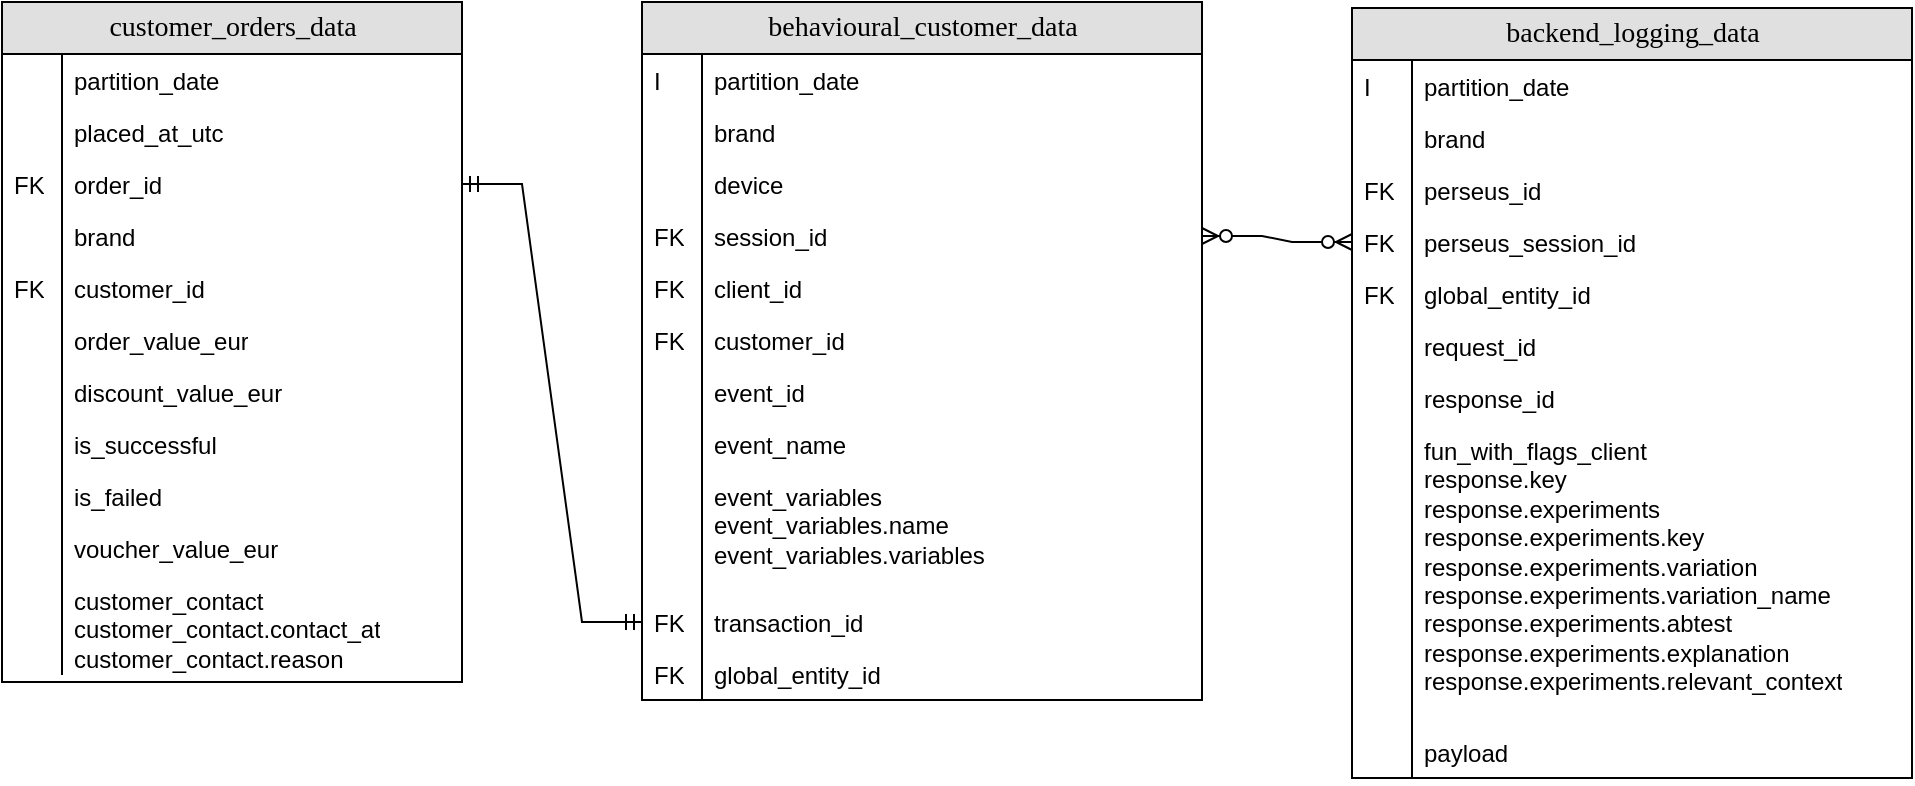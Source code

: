 <mxfile version="25.0.3" pages="5">
  <diagram name="Given Entities" id="e56a1550-8fbb-45ad-956c-1786394a9013">
    <mxGraphModel dx="1405" dy="613" grid="0" gridSize="10" guides="1" tooltips="1" connect="1" arrows="1" fold="1" page="1" pageScale="1" pageWidth="1100" pageHeight="850" background="none" math="0" shadow="0">
      <root>
        <mxCell id="0" />
        <mxCell id="1" parent="0" />
        <mxCell id="2e49270ec7c68f3f-8" value="behavioural_customer_data" style="swimlane;html=1;fontStyle=0;childLayout=stackLayout;horizontal=1;startSize=26;fillColor=#e0e0e0;horizontalStack=0;resizeParent=1;resizeLast=0;collapsible=1;marginBottom=0;swimlaneFillColor=#ffffff;align=center;rounded=0;shadow=0;comic=0;labelBackgroundColor=none;strokeWidth=1;fontFamily=Verdana;fontSize=14;swimlaneLine=1;" parent="1" vertex="1">
          <mxGeometry x="383" y="55" width="280" height="349" as="geometry" />
        </mxCell>
        <mxCell id="Wa64s64zVnO_RpOAY_or-7" value="partition_date" style="shape=partialRectangle;top=0;left=0;right=0;bottom=0;html=1;align=left;verticalAlign=top;fillColor=none;spacingLeft=34;spacingRight=4;whiteSpace=wrap;overflow=hidden;rotatable=0;points=[[0,0.5],[1,0.5]];portConstraint=eastwest;dropTarget=0;" parent="2e49270ec7c68f3f-8" vertex="1">
          <mxGeometry y="26" width="280" height="26" as="geometry" />
        </mxCell>
        <mxCell id="Wa64s64zVnO_RpOAY_or-8" value="&lt;div&gt;I&lt;/div&gt;" style="shape=partialRectangle;top=0;left=0;bottom=0;html=1;fillColor=none;align=left;verticalAlign=top;spacingLeft=4;spacingRight=4;whiteSpace=wrap;overflow=hidden;rotatable=0;points=[];portConstraint=eastwest;part=1;" parent="Wa64s64zVnO_RpOAY_or-7" vertex="1" connectable="0">
          <mxGeometry width="30" height="26" as="geometry" />
        </mxCell>
        <mxCell id="2e49270ec7c68f3f-13" value="brand" style="shape=partialRectangle;top=0;left=0;right=0;bottom=0;html=1;align=left;verticalAlign=top;fillColor=none;spacingLeft=34;spacingRight=4;whiteSpace=wrap;overflow=hidden;rotatable=0;points=[[0,0.5],[1,0.5]];portConstraint=eastwest;dropTarget=0;" parent="2e49270ec7c68f3f-8" vertex="1">
          <mxGeometry y="52" width="280" height="26" as="geometry" />
        </mxCell>
        <mxCell id="2e49270ec7c68f3f-14" value="" style="shape=partialRectangle;top=0;left=0;bottom=0;html=1;fillColor=none;align=left;verticalAlign=top;spacingLeft=4;spacingRight=4;whiteSpace=wrap;overflow=hidden;rotatable=0;points=[];portConstraint=eastwest;part=1;" parent="2e49270ec7c68f3f-13" vertex="1" connectable="0">
          <mxGeometry width="30" height="26" as="geometry" />
        </mxCell>
        <mxCell id="Wa64s64zVnO_RpOAY_or-9" value="device" style="shape=partialRectangle;top=0;left=0;right=0;bottom=0;html=1;align=left;verticalAlign=top;fillColor=none;spacingLeft=34;spacingRight=4;whiteSpace=wrap;overflow=hidden;rotatable=0;points=[[0,0.5],[1,0.5]];portConstraint=eastwest;dropTarget=0;" parent="2e49270ec7c68f3f-8" vertex="1">
          <mxGeometry y="78" width="280" height="26" as="geometry" />
        </mxCell>
        <mxCell id="Wa64s64zVnO_RpOAY_or-10" value="&lt;div&gt;&lt;br&gt;&lt;/div&gt;" style="shape=partialRectangle;top=0;left=0;bottom=0;html=1;fillColor=none;align=left;verticalAlign=top;spacingLeft=4;spacingRight=4;whiteSpace=wrap;overflow=hidden;rotatable=0;points=[];portConstraint=eastwest;part=1;" parent="Wa64s64zVnO_RpOAY_or-9" vertex="1" connectable="0">
          <mxGeometry width="30" height="26" as="geometry" />
        </mxCell>
        <mxCell id="1n-T24wSKLrqhe74aDSG-1" value="session_id" style="shape=partialRectangle;top=0;left=0;right=0;bottom=0;html=1;align=left;verticalAlign=top;fillColor=none;spacingLeft=34;spacingRight=4;whiteSpace=wrap;overflow=hidden;rotatable=0;points=[[0,0.5],[1,0.5]];portConstraint=eastwest;dropTarget=0;" vertex="1" parent="2e49270ec7c68f3f-8">
          <mxGeometry y="104" width="280" height="26" as="geometry" />
        </mxCell>
        <mxCell id="1n-T24wSKLrqhe74aDSG-2" value="FK&lt;div&gt;&lt;br&gt;&lt;/div&gt;" style="shape=partialRectangle;top=0;left=0;bottom=0;html=1;fillColor=none;align=left;verticalAlign=top;spacingLeft=4;spacingRight=4;whiteSpace=wrap;overflow=hidden;rotatable=0;points=[];portConstraint=eastwest;part=1;" vertex="1" connectable="0" parent="1n-T24wSKLrqhe74aDSG-1">
          <mxGeometry width="30" height="26" as="geometry" />
        </mxCell>
        <mxCell id="2e49270ec7c68f3f-15" value="client_id" style="shape=partialRectangle;top=0;left=0;right=0;bottom=0;html=1;align=left;verticalAlign=top;fillColor=none;spacingLeft=34;spacingRight=4;whiteSpace=wrap;overflow=hidden;rotatable=0;points=[[0,0.5],[1,0.5]];portConstraint=eastwest;dropTarget=0;" parent="2e49270ec7c68f3f-8" vertex="1">
          <mxGeometry y="130" width="280" height="26" as="geometry" />
        </mxCell>
        <mxCell id="2e49270ec7c68f3f-16" value="FK" style="shape=partialRectangle;top=0;left=0;bottom=0;html=1;fillColor=none;align=left;verticalAlign=top;spacingLeft=4;spacingRight=4;whiteSpace=wrap;overflow=hidden;rotatable=0;points=[];portConstraint=eastwest;part=1;" parent="2e49270ec7c68f3f-15" vertex="1" connectable="0">
          <mxGeometry width="30" height="26" as="geometry" />
        </mxCell>
        <mxCell id="2e49270ec7c68f3f-11" value="customer_id" style="shape=partialRectangle;top=0;left=0;right=0;bottom=0;html=1;align=left;verticalAlign=top;fillColor=none;spacingLeft=34;spacingRight=4;whiteSpace=wrap;overflow=hidden;rotatable=0;points=[[0,0.5],[1,0.5]];portConstraint=eastwest;dropTarget=0;" parent="2e49270ec7c68f3f-8" vertex="1">
          <mxGeometry y="156" width="280" height="26" as="geometry" />
        </mxCell>
        <mxCell id="2e49270ec7c68f3f-12" value="FK&lt;div&gt;&lt;br&gt;&lt;/div&gt;" style="shape=partialRectangle;top=0;left=0;bottom=0;html=1;fillColor=none;align=left;verticalAlign=top;spacingLeft=4;spacingRight=4;whiteSpace=wrap;overflow=hidden;rotatable=0;points=[];portConstraint=eastwest;part=1;" parent="2e49270ec7c68f3f-11" vertex="1" connectable="0">
          <mxGeometry width="30" height="26" as="geometry" />
        </mxCell>
        <mxCell id="Wa64s64zVnO_RpOAY_or-1" value="event_id" style="shape=partialRectangle;top=0;left=0;right=0;bottom=0;html=1;align=left;verticalAlign=top;fillColor=none;spacingLeft=34;spacingRight=4;whiteSpace=wrap;overflow=hidden;rotatable=0;points=[[0,0.5],[1,0.5]];portConstraint=eastwest;dropTarget=0;" parent="2e49270ec7c68f3f-8" vertex="1">
          <mxGeometry y="182" width="280" height="26" as="geometry" />
        </mxCell>
        <mxCell id="Wa64s64zVnO_RpOAY_or-2" value="" style="shape=partialRectangle;top=0;left=0;bottom=0;html=1;fillColor=none;align=left;verticalAlign=top;spacingLeft=4;spacingRight=4;whiteSpace=wrap;overflow=hidden;rotatable=0;points=[];portConstraint=eastwest;part=1;" parent="Wa64s64zVnO_RpOAY_or-1" vertex="1" connectable="0">
          <mxGeometry width="30" height="26" as="geometry" />
        </mxCell>
        <mxCell id="Wa64s64zVnO_RpOAY_or-3" value="event_name" style="shape=partialRectangle;top=0;left=0;right=0;bottom=0;html=1;align=left;verticalAlign=top;fillColor=none;spacingLeft=34;spacingRight=4;whiteSpace=wrap;overflow=hidden;rotatable=0;points=[[0,0.5],[1,0.5]];portConstraint=eastwest;dropTarget=0;" parent="2e49270ec7c68f3f-8" vertex="1">
          <mxGeometry y="208" width="280" height="26" as="geometry" />
        </mxCell>
        <mxCell id="Wa64s64zVnO_RpOAY_or-4" value="" style="shape=partialRectangle;top=0;left=0;bottom=0;html=1;fillColor=none;align=left;verticalAlign=top;spacingLeft=4;spacingRight=4;whiteSpace=wrap;overflow=hidden;rotatable=0;points=[];portConstraint=eastwest;part=1;" parent="Wa64s64zVnO_RpOAY_or-3" vertex="1" connectable="0">
          <mxGeometry width="30" height="26" as="geometry" />
        </mxCell>
        <mxCell id="Wa64s64zVnO_RpOAY_or-5" value="&lt;div&gt;event_variables&lt;/div&gt;event_variables.name&lt;div&gt;event_variables.variables&lt;/div&gt;" style="shape=partialRectangle;top=0;left=0;right=0;bottom=0;html=1;align=left;verticalAlign=top;fillColor=none;spacingLeft=34;spacingRight=4;whiteSpace=wrap;overflow=hidden;rotatable=0;points=[[0,0.5],[1,0.5]];portConstraint=eastwest;dropTarget=0;fontStyle=0" parent="2e49270ec7c68f3f-8" vertex="1">
          <mxGeometry y="234" width="280" height="63" as="geometry" />
        </mxCell>
        <mxCell id="Wa64s64zVnO_RpOAY_or-6" value="" style="shape=partialRectangle;top=0;left=0;bottom=0;html=1;fillColor=none;align=left;verticalAlign=top;spacingLeft=4;spacingRight=4;whiteSpace=wrap;overflow=hidden;rotatable=0;points=[];portConstraint=eastwest;part=1;" parent="Wa64s64zVnO_RpOAY_or-5" vertex="1" connectable="0">
          <mxGeometry width="30" height="63.0" as="geometry" />
        </mxCell>
        <mxCell id="Wa64s64zVnO_RpOAY_or-53" value="transaction_id" style="shape=partialRectangle;top=0;left=0;right=0;bottom=0;html=1;align=left;verticalAlign=top;fillColor=none;spacingLeft=34;spacingRight=4;whiteSpace=wrap;overflow=hidden;rotatable=0;points=[[0,0.5],[1,0.5]];portConstraint=eastwest;dropTarget=0;" parent="2e49270ec7c68f3f-8" vertex="1">
          <mxGeometry y="297" width="280" height="26" as="geometry" />
        </mxCell>
        <mxCell id="Wa64s64zVnO_RpOAY_or-54" value="FK" style="shape=partialRectangle;top=0;left=0;bottom=0;html=1;fillColor=none;align=left;verticalAlign=top;spacingLeft=4;spacingRight=4;whiteSpace=wrap;overflow=hidden;rotatable=0;points=[];portConstraint=eastwest;part=1;" parent="Wa64s64zVnO_RpOAY_or-53" vertex="1" connectable="0">
          <mxGeometry width="30" height="26" as="geometry" />
        </mxCell>
        <mxCell id="Wa64s64zVnO_RpOAY_or-51" value="global_entity_id" style="shape=partialRectangle;top=0;left=0;right=0;bottom=0;html=1;align=left;verticalAlign=top;fillColor=none;spacingLeft=34;spacingRight=4;whiteSpace=wrap;overflow=hidden;rotatable=0;points=[[0,0.5],[1,0.5]];portConstraint=eastwest;dropTarget=0;" parent="2e49270ec7c68f3f-8" vertex="1">
          <mxGeometry y="323" width="280" height="26" as="geometry" />
        </mxCell>
        <mxCell id="Wa64s64zVnO_RpOAY_or-52" value="FK" style="shape=partialRectangle;top=0;left=0;bottom=0;html=1;fillColor=none;align=left;verticalAlign=top;spacingLeft=4;spacingRight=4;whiteSpace=wrap;overflow=hidden;rotatable=0;points=[];portConstraint=eastwest;part=1;" parent="Wa64s64zVnO_RpOAY_or-51" vertex="1" connectable="0">
          <mxGeometry width="30" height="26" as="geometry" />
        </mxCell>
        <mxCell id="Wa64s64zVnO_RpOAY_or-11" value="backend_logging_data" style="swimlane;html=1;fontStyle=0;childLayout=stackLayout;horizontal=1;startSize=26;fillColor=#e0e0e0;horizontalStack=0;resizeParent=1;resizeLast=0;collapsible=1;marginBottom=0;swimlaneFillColor=#ffffff;align=center;rounded=0;shadow=0;comic=0;labelBackgroundColor=none;strokeWidth=1;fontFamily=Verdana;fontSize=14;swimlaneLine=1;" parent="1" vertex="1">
          <mxGeometry x="738" y="58" width="280" height="385" as="geometry" />
        </mxCell>
        <mxCell id="Wa64s64zVnO_RpOAY_or-14" value="partition_date" style="shape=partialRectangle;top=0;left=0;right=0;bottom=0;html=1;align=left;verticalAlign=top;fillColor=none;spacingLeft=34;spacingRight=4;whiteSpace=wrap;overflow=hidden;rotatable=0;points=[[0,0.5],[1,0.5]];portConstraint=eastwest;dropTarget=0;" parent="Wa64s64zVnO_RpOAY_or-11" vertex="1">
          <mxGeometry y="26" width="280" height="26" as="geometry" />
        </mxCell>
        <mxCell id="Wa64s64zVnO_RpOAY_or-15" value="&lt;div&gt;I&lt;/div&gt;" style="shape=partialRectangle;top=0;left=0;bottom=0;html=1;fillColor=none;align=left;verticalAlign=top;spacingLeft=4;spacingRight=4;whiteSpace=wrap;overflow=hidden;rotatable=0;points=[];portConstraint=eastwest;part=1;" parent="Wa64s64zVnO_RpOAY_or-14" vertex="1" connectable="0">
          <mxGeometry width="30" height="26" as="geometry" />
        </mxCell>
        <mxCell id="Wa64s64zVnO_RpOAY_or-20" value="brand" style="shape=partialRectangle;top=0;left=0;right=0;bottom=0;html=1;align=left;verticalAlign=top;fillColor=none;spacingLeft=34;spacingRight=4;whiteSpace=wrap;overflow=hidden;rotatable=0;points=[[0,0.5],[1,0.5]];portConstraint=eastwest;dropTarget=0;" parent="Wa64s64zVnO_RpOAY_or-11" vertex="1">
          <mxGeometry y="52" width="280" height="26" as="geometry" />
        </mxCell>
        <mxCell id="Wa64s64zVnO_RpOAY_or-21" value="" style="shape=partialRectangle;top=0;left=0;bottom=0;html=1;fillColor=none;align=left;verticalAlign=top;spacingLeft=4;spacingRight=4;whiteSpace=wrap;overflow=hidden;rotatable=0;points=[];portConstraint=eastwest;part=1;" parent="Wa64s64zVnO_RpOAY_or-20" vertex="1" connectable="0">
          <mxGeometry width="30" height="26" as="geometry" />
        </mxCell>
        <mxCell id="Wa64s64zVnO_RpOAY_or-16" value="perseus_id" style="shape=partialRectangle;top=0;left=0;right=0;bottom=0;html=1;align=left;verticalAlign=top;fillColor=none;spacingLeft=34;spacingRight=4;whiteSpace=wrap;overflow=hidden;rotatable=0;points=[[0,0.5],[1,0.5]];portConstraint=eastwest;dropTarget=0;" parent="Wa64s64zVnO_RpOAY_or-11" vertex="1">
          <mxGeometry y="78" width="280" height="26" as="geometry" />
        </mxCell>
        <mxCell id="Wa64s64zVnO_RpOAY_or-17" value="&lt;div&gt;FK&lt;/div&gt;" style="shape=partialRectangle;top=0;left=0;bottom=0;html=1;fillColor=none;align=left;verticalAlign=top;spacingLeft=4;spacingRight=4;whiteSpace=wrap;overflow=hidden;rotatable=0;points=[];portConstraint=eastwest;part=1;" parent="Wa64s64zVnO_RpOAY_or-16" vertex="1" connectable="0">
          <mxGeometry width="30" height="26" as="geometry" />
        </mxCell>
        <mxCell id="Wa64s64zVnO_RpOAY_or-18" value="perseus_session_id" style="shape=partialRectangle;top=0;left=0;right=0;bottom=0;html=1;align=left;verticalAlign=top;fillColor=none;spacingLeft=34;spacingRight=4;whiteSpace=wrap;overflow=hidden;rotatable=0;points=[[0,0.5],[1,0.5]];portConstraint=eastwest;dropTarget=0;" parent="Wa64s64zVnO_RpOAY_or-11" vertex="1">
          <mxGeometry y="104" width="280" height="26" as="geometry" />
        </mxCell>
        <mxCell id="Wa64s64zVnO_RpOAY_or-19" value="FK&lt;div&gt;&lt;br&gt;&lt;/div&gt;" style="shape=partialRectangle;top=0;left=0;bottom=0;html=1;fillColor=none;align=left;verticalAlign=top;spacingLeft=4;spacingRight=4;whiteSpace=wrap;overflow=hidden;rotatable=0;points=[];portConstraint=eastwest;part=1;" parent="Wa64s64zVnO_RpOAY_or-18" vertex="1" connectable="0">
          <mxGeometry width="30" height="26" as="geometry" />
        </mxCell>
        <mxCell id="Wa64s64zVnO_RpOAY_or-22" value="global_entity_id" style="shape=partialRectangle;top=0;left=0;right=0;bottom=0;html=1;align=left;verticalAlign=top;fillColor=none;spacingLeft=34;spacingRight=4;whiteSpace=wrap;overflow=hidden;rotatable=0;points=[[0,0.5],[1,0.5]];portConstraint=eastwest;dropTarget=0;" parent="Wa64s64zVnO_RpOAY_or-11" vertex="1">
          <mxGeometry y="130" width="280" height="26" as="geometry" />
        </mxCell>
        <mxCell id="Wa64s64zVnO_RpOAY_or-23" value="FK" style="shape=partialRectangle;top=0;left=0;bottom=0;html=1;fillColor=none;align=left;verticalAlign=top;spacingLeft=4;spacingRight=4;whiteSpace=wrap;overflow=hidden;rotatable=0;points=[];portConstraint=eastwest;part=1;" parent="Wa64s64zVnO_RpOAY_or-22" vertex="1" connectable="0">
          <mxGeometry width="30" height="26" as="geometry" />
        </mxCell>
        <mxCell id="Wa64s64zVnO_RpOAY_or-24" value="request_id" style="shape=partialRectangle;top=0;left=0;right=0;bottom=0;html=1;align=left;verticalAlign=top;fillColor=none;spacingLeft=34;spacingRight=4;whiteSpace=wrap;overflow=hidden;rotatable=0;points=[[0,0.5],[1,0.5]];portConstraint=eastwest;dropTarget=0;" parent="Wa64s64zVnO_RpOAY_or-11" vertex="1">
          <mxGeometry y="156" width="280" height="26" as="geometry" />
        </mxCell>
        <mxCell id="Wa64s64zVnO_RpOAY_or-25" value="" style="shape=partialRectangle;top=0;left=0;bottom=0;html=1;fillColor=none;align=left;verticalAlign=top;spacingLeft=4;spacingRight=4;whiteSpace=wrap;overflow=hidden;rotatable=0;points=[];portConstraint=eastwest;part=1;" parent="Wa64s64zVnO_RpOAY_or-24" vertex="1" connectable="0">
          <mxGeometry width="30" height="26" as="geometry" />
        </mxCell>
        <mxCell id="1n-T24wSKLrqhe74aDSG-11" value="response_id" style="shape=partialRectangle;top=0;left=0;right=0;bottom=0;html=1;align=left;verticalAlign=top;fillColor=none;spacingLeft=34;spacingRight=4;whiteSpace=wrap;overflow=hidden;rotatable=0;points=[[0,0.5],[1,0.5]];portConstraint=eastwest;dropTarget=0;" vertex="1" parent="Wa64s64zVnO_RpOAY_or-11">
          <mxGeometry y="182" width="280" height="26" as="geometry" />
        </mxCell>
        <mxCell id="1n-T24wSKLrqhe74aDSG-12" value="" style="shape=partialRectangle;top=0;left=0;bottom=0;html=1;fillColor=none;align=left;verticalAlign=top;spacingLeft=4;spacingRight=4;whiteSpace=wrap;overflow=hidden;rotatable=0;points=[];portConstraint=eastwest;part=1;" vertex="1" connectable="0" parent="1n-T24wSKLrqhe74aDSG-11">
          <mxGeometry width="30" height="26" as="geometry" />
        </mxCell>
        <mxCell id="Wa64s64zVnO_RpOAY_or-26" value="fun_with_flags_client&lt;div&gt;response.key&lt;/div&gt;&lt;div&gt;response.experiments&lt;/div&gt;&lt;div&gt;response.experiments.key&lt;/div&gt;&lt;div&gt;response.experiments.variation&lt;/div&gt;&lt;div&gt;response.experiments.variation_name&lt;/div&gt;&lt;div&gt;response.experiments.abtest&lt;/div&gt;&lt;div&gt;response.experiments.explanation&lt;/div&gt;&lt;div&gt;response.experiments.relevant_context&lt;/div&gt;" style="shape=partialRectangle;top=0;left=0;right=0;bottom=0;html=1;align=left;verticalAlign=top;fillColor=none;spacingLeft=34;spacingRight=4;whiteSpace=wrap;overflow=hidden;rotatable=0;points=[[0,0.5],[1,0.5]];portConstraint=eastwest;dropTarget=0;" parent="Wa64s64zVnO_RpOAY_or-11" vertex="1">
          <mxGeometry y="208" width="280" height="151" as="geometry" />
        </mxCell>
        <mxCell id="Wa64s64zVnO_RpOAY_or-27" value="" style="shape=partialRectangle;top=0;left=0;bottom=0;html=1;fillColor=none;align=left;verticalAlign=top;spacingLeft=4;spacingRight=4;whiteSpace=wrap;overflow=hidden;rotatable=0;points=[];portConstraint=eastwest;part=1;" parent="Wa64s64zVnO_RpOAY_or-26" vertex="1" connectable="0">
          <mxGeometry width="30" height="151" as="geometry" />
        </mxCell>
        <mxCell id="Wa64s64zVnO_RpOAY_or-28" value="payload" style="shape=partialRectangle;top=0;left=0;right=0;bottom=0;html=1;align=left;verticalAlign=top;fillColor=none;spacingLeft=34;spacingRight=4;whiteSpace=wrap;overflow=hidden;rotatable=0;points=[[0,0.5],[1,0.5]];portConstraint=eastwest;dropTarget=0;" parent="Wa64s64zVnO_RpOAY_or-11" vertex="1">
          <mxGeometry y="359" width="280" height="26" as="geometry" />
        </mxCell>
        <mxCell id="Wa64s64zVnO_RpOAY_or-29" value="" style="shape=partialRectangle;top=0;left=0;bottom=0;html=1;fillColor=none;align=left;verticalAlign=top;spacingLeft=4;spacingRight=4;whiteSpace=wrap;overflow=hidden;rotatable=0;points=[];portConstraint=eastwest;part=1;" parent="Wa64s64zVnO_RpOAY_or-28" vertex="1" connectable="0">
          <mxGeometry width="30" height="26" as="geometry" />
        </mxCell>
        <mxCell id="Wa64s64zVnO_RpOAY_or-30" value="customer_orders_data" style="swimlane;html=1;fontStyle=0;childLayout=stackLayout;horizontal=1;startSize=26;fillColor=#e0e0e0;horizontalStack=0;resizeParent=1;resizeLast=0;collapsible=1;marginBottom=0;swimlaneFillColor=#ffffff;align=center;rounded=0;shadow=0;comic=0;labelBackgroundColor=none;strokeWidth=1;fontFamily=Verdana;fontSize=14;swimlaneLine=1;" parent="1" vertex="1">
          <mxGeometry x="63" y="55" width="230" height="340" as="geometry" />
        </mxCell>
        <mxCell id="Wa64s64zVnO_RpOAY_or-33" value="partition_date" style="shape=partialRectangle;top=0;left=0;right=0;bottom=0;html=1;align=left;verticalAlign=top;fillColor=none;spacingLeft=34;spacingRight=4;whiteSpace=wrap;overflow=hidden;rotatable=0;points=[[0,0.5],[1,0.5]];portConstraint=eastwest;dropTarget=0;" parent="Wa64s64zVnO_RpOAY_or-30" vertex="1">
          <mxGeometry y="26" width="230" height="26" as="geometry" />
        </mxCell>
        <mxCell id="Wa64s64zVnO_RpOAY_or-34" value="&lt;div&gt;&lt;br&gt;&lt;/div&gt;" style="shape=partialRectangle;top=0;left=0;bottom=0;html=1;fillColor=none;align=left;verticalAlign=top;spacingLeft=4;spacingRight=4;whiteSpace=wrap;overflow=hidden;rotatable=0;points=[];portConstraint=eastwest;part=1;" parent="Wa64s64zVnO_RpOAY_or-33" vertex="1" connectable="0">
          <mxGeometry width="30" height="26" as="geometry" />
        </mxCell>
        <mxCell id="Wa64s64zVnO_RpOAY_or-35" value="placed_at_utc" style="shape=partialRectangle;top=0;left=0;right=0;bottom=0;html=1;align=left;verticalAlign=top;fillColor=none;spacingLeft=34;spacingRight=4;whiteSpace=wrap;overflow=hidden;rotatable=0;points=[[0,0.5],[1,0.5]];portConstraint=eastwest;dropTarget=0;" parent="Wa64s64zVnO_RpOAY_or-30" vertex="1">
          <mxGeometry y="52" width="230" height="26" as="geometry" />
        </mxCell>
        <mxCell id="Wa64s64zVnO_RpOAY_or-36" value="&lt;div&gt;&lt;br&gt;&lt;/div&gt;" style="shape=partialRectangle;top=0;left=0;bottom=0;html=1;fillColor=none;align=left;verticalAlign=top;spacingLeft=4;spacingRight=4;whiteSpace=wrap;overflow=hidden;rotatable=0;points=[];portConstraint=eastwest;part=1;" parent="Wa64s64zVnO_RpOAY_or-35" vertex="1" connectable="0">
          <mxGeometry width="30" height="26" as="geometry" />
        </mxCell>
        <mxCell id="Wa64s64zVnO_RpOAY_or-37" value="order_id" style="shape=partialRectangle;top=0;left=0;right=0;bottom=0;html=1;align=left;verticalAlign=top;fillColor=none;spacingLeft=34;spacingRight=4;whiteSpace=wrap;overflow=hidden;rotatable=0;points=[[0,0.5],[1,0.5]];portConstraint=eastwest;dropTarget=0;" parent="Wa64s64zVnO_RpOAY_or-30" vertex="1">
          <mxGeometry y="78" width="230" height="26" as="geometry" />
        </mxCell>
        <mxCell id="Wa64s64zVnO_RpOAY_or-38" value="FK&lt;div&gt;&lt;br&gt;&lt;/div&gt;" style="shape=partialRectangle;top=0;left=0;bottom=0;html=1;fillColor=none;align=left;verticalAlign=top;spacingLeft=4;spacingRight=4;whiteSpace=wrap;overflow=hidden;rotatable=0;points=[];portConstraint=eastwest;part=1;" parent="Wa64s64zVnO_RpOAY_or-37" vertex="1" connectable="0">
          <mxGeometry width="30" height="26" as="geometry" />
        </mxCell>
        <mxCell id="Wa64s64zVnO_RpOAY_or-39" value="brand" style="shape=partialRectangle;top=0;left=0;right=0;bottom=0;html=1;align=left;verticalAlign=top;fillColor=none;spacingLeft=34;spacingRight=4;whiteSpace=wrap;overflow=hidden;rotatable=0;points=[[0,0.5],[1,0.5]];portConstraint=eastwest;dropTarget=0;" parent="Wa64s64zVnO_RpOAY_or-30" vertex="1">
          <mxGeometry y="104" width="230" height="26" as="geometry" />
        </mxCell>
        <mxCell id="Wa64s64zVnO_RpOAY_or-40" value="" style="shape=partialRectangle;top=0;left=0;bottom=0;html=1;fillColor=none;align=left;verticalAlign=top;spacingLeft=4;spacingRight=4;whiteSpace=wrap;overflow=hidden;rotatable=0;points=[];portConstraint=eastwest;part=1;" parent="Wa64s64zVnO_RpOAY_or-39" vertex="1" connectable="0">
          <mxGeometry width="30" height="26" as="geometry" />
        </mxCell>
        <mxCell id="1n-T24wSKLrqhe74aDSG-15" value="customer_id" style="shape=partialRectangle;top=0;left=0;right=0;bottom=0;html=1;align=left;verticalAlign=top;fillColor=none;spacingLeft=34;spacingRight=4;whiteSpace=wrap;overflow=hidden;rotatable=0;points=[[0,0.5],[1,0.5]];portConstraint=eastwest;dropTarget=0;" vertex="1" parent="Wa64s64zVnO_RpOAY_or-30">
          <mxGeometry y="130" width="230" height="26" as="geometry" />
        </mxCell>
        <mxCell id="1n-T24wSKLrqhe74aDSG-16" value="FK&lt;div&gt;&lt;br&gt;&lt;/div&gt;" style="shape=partialRectangle;top=0;left=0;bottom=0;html=1;fillColor=none;align=left;verticalAlign=top;spacingLeft=4;spacingRight=4;whiteSpace=wrap;overflow=hidden;rotatable=0;points=[];portConstraint=eastwest;part=1;" vertex="1" connectable="0" parent="1n-T24wSKLrqhe74aDSG-15">
          <mxGeometry width="30" height="26" as="geometry" />
        </mxCell>
        <mxCell id="Wa64s64zVnO_RpOAY_or-45" value="order_value_eur" style="shape=partialRectangle;top=0;left=0;right=0;bottom=0;html=1;align=left;verticalAlign=top;fillColor=none;spacingLeft=34;spacingRight=4;whiteSpace=wrap;overflow=hidden;rotatable=0;points=[[0,0.5],[1,0.5]];portConstraint=eastwest;dropTarget=0;" parent="Wa64s64zVnO_RpOAY_or-30" vertex="1">
          <mxGeometry y="156" width="230" height="26" as="geometry" />
        </mxCell>
        <mxCell id="Wa64s64zVnO_RpOAY_or-46" value="" style="shape=partialRectangle;top=0;left=0;bottom=0;html=1;fillColor=none;align=left;verticalAlign=top;spacingLeft=4;spacingRight=4;whiteSpace=wrap;overflow=hidden;rotatable=0;points=[];portConstraint=eastwest;part=1;" parent="Wa64s64zVnO_RpOAY_or-45" vertex="1" connectable="0">
          <mxGeometry width="30" height="26" as="geometry" />
        </mxCell>
        <mxCell id="Wa64s64zVnO_RpOAY_or-47" value="discount_value_eur" style="shape=partialRectangle;top=0;left=0;right=0;bottom=0;html=1;align=left;verticalAlign=top;fillColor=none;spacingLeft=34;spacingRight=4;whiteSpace=wrap;overflow=hidden;rotatable=0;points=[[0,0.5],[1,0.5]];portConstraint=eastwest;dropTarget=0;" parent="Wa64s64zVnO_RpOAY_or-30" vertex="1">
          <mxGeometry y="182" width="230" height="26" as="geometry" />
        </mxCell>
        <mxCell id="Wa64s64zVnO_RpOAY_or-48" value="" style="shape=partialRectangle;top=0;left=0;bottom=0;html=1;fillColor=none;align=left;verticalAlign=top;spacingLeft=4;spacingRight=4;whiteSpace=wrap;overflow=hidden;rotatable=0;points=[];portConstraint=eastwest;part=1;" parent="Wa64s64zVnO_RpOAY_or-47" vertex="1" connectable="0">
          <mxGeometry width="30" height="26" as="geometry" />
        </mxCell>
        <mxCell id="Wa64s64zVnO_RpOAY_or-41" value="is_successful" style="shape=partialRectangle;top=0;left=0;right=0;bottom=0;html=1;align=left;verticalAlign=top;fillColor=none;spacingLeft=34;spacingRight=4;whiteSpace=wrap;overflow=hidden;rotatable=0;points=[[0,0.5],[1,0.5]];portConstraint=eastwest;dropTarget=0;" parent="Wa64s64zVnO_RpOAY_or-30" vertex="1">
          <mxGeometry y="208" width="230" height="26" as="geometry" />
        </mxCell>
        <mxCell id="Wa64s64zVnO_RpOAY_or-42" value="" style="shape=partialRectangle;top=0;left=0;bottom=0;html=1;fillColor=none;align=left;verticalAlign=top;spacingLeft=4;spacingRight=4;whiteSpace=wrap;overflow=hidden;rotatable=0;points=[];portConstraint=eastwest;part=1;" parent="Wa64s64zVnO_RpOAY_or-41" vertex="1" connectable="0">
          <mxGeometry width="30" height="26" as="geometry" />
        </mxCell>
        <mxCell id="Wa64s64zVnO_RpOAY_or-43" value="is_failed" style="shape=partialRectangle;top=0;left=0;right=0;bottom=0;html=1;align=left;verticalAlign=top;fillColor=none;spacingLeft=34;spacingRight=4;whiteSpace=wrap;overflow=hidden;rotatable=0;points=[[0,0.5],[1,0.5]];portConstraint=eastwest;dropTarget=0;" parent="Wa64s64zVnO_RpOAY_or-30" vertex="1">
          <mxGeometry y="234" width="230" height="26" as="geometry" />
        </mxCell>
        <mxCell id="Wa64s64zVnO_RpOAY_or-44" value="" style="shape=partialRectangle;top=0;left=0;bottom=0;html=1;fillColor=none;align=left;verticalAlign=top;spacingLeft=4;spacingRight=4;whiteSpace=wrap;overflow=hidden;rotatable=0;points=[];portConstraint=eastwest;part=1;" parent="Wa64s64zVnO_RpOAY_or-43" vertex="1" connectable="0">
          <mxGeometry width="30" height="26" as="geometry" />
        </mxCell>
        <mxCell id="Wa64s64zVnO_RpOAY_or-59" value="voucher_value_eur" style="shape=partialRectangle;top=0;left=0;right=0;bottom=0;html=1;align=left;verticalAlign=top;fillColor=none;spacingLeft=34;spacingRight=4;whiteSpace=wrap;overflow=hidden;rotatable=0;points=[[0,0.5],[1,0.5]];portConstraint=eastwest;dropTarget=0;" parent="Wa64s64zVnO_RpOAY_or-30" vertex="1">
          <mxGeometry y="260" width="230" height="26" as="geometry" />
        </mxCell>
        <mxCell id="Wa64s64zVnO_RpOAY_or-60" value="" style="shape=partialRectangle;top=0;left=0;bottom=0;html=1;fillColor=none;align=left;verticalAlign=top;spacingLeft=4;spacingRight=4;whiteSpace=wrap;overflow=hidden;rotatable=0;points=[];portConstraint=eastwest;part=1;" parent="Wa64s64zVnO_RpOAY_or-59" vertex="1" connectable="0">
          <mxGeometry width="30" height="26" as="geometry" />
        </mxCell>
        <mxCell id="Wa64s64zVnO_RpOAY_or-61" value="customer_contact&lt;div&gt;customer_contact.contact_at&lt;/div&gt;&lt;div&gt;customer_contact.reason&lt;/div&gt;" style="shape=partialRectangle;top=0;left=0;right=0;bottom=0;html=1;align=left;verticalAlign=top;fillColor=none;spacingLeft=34;spacingRight=4;whiteSpace=wrap;overflow=hidden;rotatable=0;points=[[0,0.5],[1,0.5]];portConstraint=eastwest;dropTarget=0;" parent="Wa64s64zVnO_RpOAY_or-30" vertex="1">
          <mxGeometry y="286" width="230" height="50" as="geometry" />
        </mxCell>
        <mxCell id="Wa64s64zVnO_RpOAY_or-62" value="" style="shape=partialRectangle;top=0;left=0;bottom=0;html=1;fillColor=none;align=left;verticalAlign=top;spacingLeft=4;spacingRight=4;whiteSpace=wrap;overflow=hidden;rotatable=0;points=[];portConstraint=eastwest;part=1;" parent="Wa64s64zVnO_RpOAY_or-61" vertex="1" connectable="0">
          <mxGeometry width="30" height="50" as="geometry" />
        </mxCell>
        <mxCell id="1n-T24wSKLrqhe74aDSG-20" value="" style="edgeStyle=entityRelationEdgeStyle;fontSize=12;html=1;endArrow=ERzeroToMany;endFill=1;startArrow=ERzeroToMany;rounded=0;entryX=0;entryY=0.5;entryDx=0;entryDy=0;exitX=1;exitY=0.5;exitDx=0;exitDy=0;" edge="1" parent="1" source="1n-T24wSKLrqhe74aDSG-1" target="Wa64s64zVnO_RpOAY_or-18">
          <mxGeometry width="100" height="100" relative="1" as="geometry">
            <mxPoint x="482" y="364" as="sourcePoint" />
            <mxPoint x="582" y="264" as="targetPoint" />
          </mxGeometry>
        </mxCell>
        <mxCell id="1n-T24wSKLrqhe74aDSG-21" value="" style="edgeStyle=entityRelationEdgeStyle;fontSize=12;html=1;endArrow=ERmandOne;startArrow=ERmandOne;rounded=0;entryX=1;entryY=0.5;entryDx=0;entryDy=0;" edge="1" parent="1" source="Wa64s64zVnO_RpOAY_or-53" target="Wa64s64zVnO_RpOAY_or-37">
          <mxGeometry width="100" height="100" relative="1" as="geometry">
            <mxPoint x="481" y="363" as="sourcePoint" />
            <mxPoint x="581" y="263" as="targetPoint" />
          </mxGeometry>
        </mxCell>
      </root>
    </mxGraphModel>
  </diagram>
  <diagram name="Data Model" id="Zfwj0ttEJ1yh-fvI4Sbt">
    <mxGraphModel dx="1194" dy="521" grid="0" gridSize="10" guides="1" tooltips="1" connect="1" arrows="1" fold="1" page="1" pageScale="1" pageWidth="1654" pageHeight="1169" background="none" math="0" shadow="0">
      <root>
        <mxCell id="RLRcMGhXjvX41JJcOewv-0" />
        <mxCell id="RLRcMGhXjvX41JJcOewv-1" parent="RLRcMGhXjvX41JJcOewv-0" />
        <mxCell id="GX5n_37Z7QowlF2Lq6Sg-0" value="dim_date (opt.)" style="swimlane;html=1;fontStyle=0;childLayout=stackLayout;horizontal=1;startSize=26;fillColor=#e0e0e0;horizontalStack=0;resizeParent=1;resizeLast=0;collapsible=1;marginBottom=0;swimlaneFillColor=#ffffff;align=center;rounded=0;shadow=0;comic=0;labelBackgroundColor=none;strokeWidth=1;fontFamily=Verdana;fontSize=14;swimlaneLine=1;" parent="RLRcMGhXjvX41JJcOewv-1" vertex="1">
          <mxGeometry x="974" y="67" width="188" height="186" as="geometry" />
        </mxCell>
        <mxCell id="GX5n_37Z7QowlF2Lq6Sg-1" value="day_date" style="shape=partialRectangle;top=0;left=0;right=0;bottom=1;html=1;align=left;verticalAlign=middle;fillColor=none;spacingLeft=34;spacingRight=4;whiteSpace=wrap;overflow=hidden;rotatable=0;points=[[0,0.5],[1,0.5]];portConstraint=eastwest;dropTarget=0;fontStyle=5;" parent="GX5n_37Z7QowlF2Lq6Sg-0" vertex="1">
          <mxGeometry y="26" width="188" height="30" as="geometry" />
        </mxCell>
        <mxCell id="GX5n_37Z7QowlF2Lq6Sg-2" value="PK" style="shape=partialRectangle;top=0;left=0;bottom=0;html=1;fillColor=none;align=left;verticalAlign=middle;spacingLeft=4;spacingRight=4;whiteSpace=wrap;overflow=hidden;rotatable=0;points=[];portConstraint=eastwest;part=1;" parent="GX5n_37Z7QowlF2Lq6Sg-1" vertex="1" connectable="0">
          <mxGeometry width="30" height="30" as="geometry" />
        </mxCell>
        <mxCell id="GX5n_37Z7QowlF2Lq6Sg-3" value="week" style="shape=partialRectangle;top=0;left=0;right=0;bottom=0;html=1;align=left;verticalAlign=top;fillColor=none;spacingLeft=34;spacingRight=4;whiteSpace=wrap;overflow=hidden;rotatable=0;points=[[0,0.5],[1,0.5]];portConstraint=eastwest;dropTarget=0;" parent="GX5n_37Z7QowlF2Lq6Sg-0" vertex="1">
          <mxGeometry y="56" width="188" height="26" as="geometry" />
        </mxCell>
        <mxCell id="GX5n_37Z7QowlF2Lq6Sg-4" value="" style="shape=partialRectangle;top=0;left=0;bottom=0;html=1;fillColor=none;align=left;verticalAlign=top;spacingLeft=4;spacingRight=4;whiteSpace=wrap;overflow=hidden;rotatable=0;points=[];portConstraint=eastwest;part=1;" parent="GX5n_37Z7QowlF2Lq6Sg-3" vertex="1" connectable="0">
          <mxGeometry width="30" height="26" as="geometry" />
        </mxCell>
        <mxCell id="GX5n_37Z7QowlF2Lq6Sg-5" value="month" style="shape=partialRectangle;top=0;left=0;right=0;bottom=0;html=1;align=left;verticalAlign=top;fillColor=none;spacingLeft=34;spacingRight=4;whiteSpace=wrap;overflow=hidden;rotatable=0;points=[[0,0.5],[1,0.5]];portConstraint=eastwest;dropTarget=0;" parent="GX5n_37Z7QowlF2Lq6Sg-0" vertex="1">
          <mxGeometry y="82" width="188" height="26" as="geometry" />
        </mxCell>
        <mxCell id="GX5n_37Z7QowlF2Lq6Sg-6" value="" style="shape=partialRectangle;top=0;left=0;bottom=0;html=1;fillColor=none;align=left;verticalAlign=top;spacingLeft=4;spacingRight=4;whiteSpace=wrap;overflow=hidden;rotatable=0;points=[];portConstraint=eastwest;part=1;" parent="GX5n_37Z7QowlF2Lq6Sg-5" vertex="1" connectable="0">
          <mxGeometry width="30" height="26" as="geometry" />
        </mxCell>
        <mxCell id="GX5n_37Z7QowlF2Lq6Sg-7" value="quarter" style="shape=partialRectangle;top=0;left=0;right=0;bottom=0;html=1;align=left;verticalAlign=top;fillColor=none;spacingLeft=34;spacingRight=4;whiteSpace=wrap;overflow=hidden;rotatable=0;points=[[0,0.5],[1,0.5]];portConstraint=eastwest;dropTarget=0;" parent="GX5n_37Z7QowlF2Lq6Sg-0" vertex="1">
          <mxGeometry y="108" width="188" height="26" as="geometry" />
        </mxCell>
        <mxCell id="GX5n_37Z7QowlF2Lq6Sg-8" value="" style="shape=partialRectangle;top=0;left=0;bottom=0;html=1;fillColor=none;align=left;verticalAlign=top;spacingLeft=4;spacingRight=4;whiteSpace=wrap;overflow=hidden;rotatable=0;points=[];portConstraint=eastwest;part=1;" parent="GX5n_37Z7QowlF2Lq6Sg-7" vertex="1" connectable="0">
          <mxGeometry width="30" height="26" as="geometry" />
        </mxCell>
        <mxCell id="GX5n_37Z7QowlF2Lq6Sg-9" value="year" style="shape=partialRectangle;top=0;left=0;right=0;bottom=0;html=1;align=left;verticalAlign=top;fillColor=none;spacingLeft=34;spacingRight=4;whiteSpace=wrap;overflow=hidden;rotatable=0;points=[[0,0.5],[1,0.5]];portConstraint=eastwest;dropTarget=0;" parent="GX5n_37Z7QowlF2Lq6Sg-0" vertex="1">
          <mxGeometry y="134" width="188" height="26" as="geometry" />
        </mxCell>
        <mxCell id="GX5n_37Z7QowlF2Lq6Sg-10" value="" style="shape=partialRectangle;top=0;left=0;bottom=0;html=1;fillColor=none;align=left;verticalAlign=top;spacingLeft=4;spacingRight=4;whiteSpace=wrap;overflow=hidden;rotatable=0;points=[];portConstraint=eastwest;part=1;" parent="GX5n_37Z7QowlF2Lq6Sg-9" vertex="1" connectable="0">
          <mxGeometry width="30" height="26" as="geometry" />
        </mxCell>
        <mxCell id="GX5n_37Z7QowlF2Lq6Sg-11" value="..." style="shape=partialRectangle;top=0;left=0;right=0;bottom=0;html=1;align=left;verticalAlign=top;fillColor=none;spacingLeft=34;spacingRight=4;whiteSpace=wrap;overflow=hidden;rotatable=0;points=[[0,0.5],[1,0.5]];portConstraint=eastwest;dropTarget=0;" parent="GX5n_37Z7QowlF2Lq6Sg-0" vertex="1">
          <mxGeometry y="160" width="188" height="26" as="geometry" />
        </mxCell>
        <mxCell id="GX5n_37Z7QowlF2Lq6Sg-12" value="" style="shape=partialRectangle;top=0;left=0;bottom=0;html=1;fillColor=none;align=left;verticalAlign=top;spacingLeft=4;spacingRight=4;whiteSpace=wrap;overflow=hidden;rotatable=0;points=[];portConstraint=eastwest;part=1;" parent="GX5n_37Z7QowlF2Lq6Sg-11" vertex="1" connectable="0">
          <mxGeometry width="30" height="26" as="geometry" />
        </mxCell>
        <mxCell id="9CFRFMOJRKq2Pfcucj4N-0" value="dim_experiment_variant" style="swimlane;html=1;fontStyle=0;childLayout=stackLayout;horizontal=1;startSize=26;fillColor=#e0e0e0;horizontalStack=0;resizeParent=1;resizeLast=0;collapsible=1;marginBottom=0;swimlaneFillColor=#ffffff;align=center;rounded=0;shadow=0;comic=0;labelBackgroundColor=none;strokeWidth=1;fontFamily=Verdana;fontSize=14;swimlaneLine=1;" parent="RLRcMGhXjvX41JJcOewv-1" vertex="1">
          <mxGeometry x="114" y="322" width="220" height="342" as="geometry" />
        </mxCell>
        <mxCell id="9CFRFMOJRKq2Pfcucj4N-1" value="experiment_variant_key" style="shape=partialRectangle;top=0;left=0;right=0;bottom=1;html=1;align=left;verticalAlign=middle;fillColor=none;spacingLeft=34;spacingRight=4;whiteSpace=wrap;overflow=hidden;rotatable=0;points=[[0,0.5],[1,0.5]];portConstraint=eastwest;dropTarget=0;fontStyle=5;" parent="9CFRFMOJRKq2Pfcucj4N-0" vertex="1">
          <mxGeometry y="26" width="220" height="30" as="geometry" />
        </mxCell>
        <mxCell id="9CFRFMOJRKq2Pfcucj4N-2" value="PK" style="shape=partialRectangle;top=0;left=0;bottom=0;html=1;fillColor=none;align=left;verticalAlign=middle;spacingLeft=4;spacingRight=4;whiteSpace=wrap;overflow=hidden;rotatable=0;points=[];portConstraint=eastwest;part=1;" parent="9CFRFMOJRKq2Pfcucj4N-1" vertex="1" connectable="0">
          <mxGeometry width="30" height="30" as="geometry" />
        </mxCell>
        <mxCell id="9CFRFMOJRKq2Pfcucj4N-3" value="experiment_id" style="shape=partialRectangle;top=0;left=0;right=0;bottom=0;html=1;align=left;verticalAlign=top;fillColor=none;spacingLeft=34;spacingRight=4;whiteSpace=wrap;overflow=hidden;rotatable=0;points=[[0,0.5],[1,0.5]];portConstraint=eastwest;dropTarget=0;" parent="9CFRFMOJRKq2Pfcucj4N-0" vertex="1">
          <mxGeometry y="56" width="220" height="26" as="geometry" />
        </mxCell>
        <mxCell id="9CFRFMOJRKq2Pfcucj4N-4" value="FK" style="shape=partialRectangle;top=0;left=0;bottom=0;html=1;fillColor=none;align=left;verticalAlign=top;spacingLeft=4;spacingRight=4;whiteSpace=wrap;overflow=hidden;rotatable=0;points=[];portConstraint=eastwest;part=1;" parent="9CFRFMOJRKq2Pfcucj4N-3" vertex="1" connectable="0">
          <mxGeometry width="30" height="26" as="geometry" />
        </mxCell>
        <mxCell id="xoiNIny7VOKqq7OgOW6o-0" value="experiment_name" style="shape=partialRectangle;top=0;left=0;right=0;bottom=0;html=1;align=left;verticalAlign=top;fillColor=none;spacingLeft=34;spacingRight=4;whiteSpace=wrap;overflow=hidden;rotatable=0;points=[[0,0.5],[1,0.5]];portConstraint=eastwest;dropTarget=0;" parent="9CFRFMOJRKq2Pfcucj4N-0" vertex="1">
          <mxGeometry y="82" width="220" height="26" as="geometry" />
        </mxCell>
        <mxCell id="xoiNIny7VOKqq7OgOW6o-1" value="" style="shape=partialRectangle;top=0;left=0;bottom=0;html=1;fillColor=none;align=left;verticalAlign=top;spacingLeft=4;spacingRight=4;whiteSpace=wrap;overflow=hidden;rotatable=0;points=[];portConstraint=eastwest;part=1;" parent="xoiNIny7VOKqq7OgOW6o-0" vertex="1" connectable="0">
          <mxGeometry width="30" height="26" as="geometry" />
        </mxCell>
        <mxCell id="xoiNIny7VOKqq7OgOW6o-2" value="experiment_status" style="shape=partialRectangle;top=0;left=0;right=0;bottom=0;html=1;align=left;verticalAlign=top;fillColor=none;spacingLeft=34;spacingRight=4;whiteSpace=wrap;overflow=hidden;rotatable=0;points=[[0,0.5],[1,0.5]];portConstraint=eastwest;dropTarget=0;" parent="9CFRFMOJRKq2Pfcucj4N-0" vertex="1">
          <mxGeometry y="108" width="220" height="26" as="geometry" />
        </mxCell>
        <mxCell id="xoiNIny7VOKqq7OgOW6o-3" value="" style="shape=partialRectangle;top=0;left=0;bottom=0;html=1;fillColor=none;align=left;verticalAlign=top;spacingLeft=4;spacingRight=4;whiteSpace=wrap;overflow=hidden;rotatable=0;points=[];portConstraint=eastwest;part=1;" parent="xoiNIny7VOKqq7OgOW6o-2" vertex="1" connectable="0">
          <mxGeometry width="30" height="26" as="geometry" />
        </mxCell>
        <mxCell id="xoiNIny7VOKqq7OgOW6o-4" value="experiment_start_date" style="shape=partialRectangle;top=0;left=0;right=0;bottom=0;html=1;align=left;verticalAlign=top;fillColor=none;spacingLeft=34;spacingRight=4;whiteSpace=wrap;overflow=hidden;rotatable=0;points=[[0,0.5],[1,0.5]];portConstraint=eastwest;dropTarget=0;" parent="9CFRFMOJRKq2Pfcucj4N-0" vertex="1">
          <mxGeometry y="134" width="220" height="26" as="geometry" />
        </mxCell>
        <mxCell id="xoiNIny7VOKqq7OgOW6o-5" value="" style="shape=partialRectangle;top=0;left=0;bottom=0;html=1;fillColor=none;align=left;verticalAlign=top;spacingLeft=4;spacingRight=4;whiteSpace=wrap;overflow=hidden;rotatable=0;points=[];portConstraint=eastwest;part=1;" parent="xoiNIny7VOKqq7OgOW6o-4" vertex="1" connectable="0">
          <mxGeometry width="30" height="26" as="geometry" />
        </mxCell>
        <mxCell id="xoiNIny7VOKqq7OgOW6o-6" value="experiment_end_date" style="shape=partialRectangle;top=0;left=0;right=0;bottom=0;html=1;align=left;verticalAlign=top;fillColor=none;spacingLeft=34;spacingRight=4;whiteSpace=wrap;overflow=hidden;rotatable=0;points=[[0,0.5],[1,0.5]];portConstraint=eastwest;dropTarget=0;" parent="9CFRFMOJRKq2Pfcucj4N-0" vertex="1">
          <mxGeometry y="160" width="220" height="26" as="geometry" />
        </mxCell>
        <mxCell id="xoiNIny7VOKqq7OgOW6o-7" value="" style="shape=partialRectangle;top=0;left=0;bottom=0;html=1;fillColor=none;align=left;verticalAlign=top;spacingLeft=4;spacingRight=4;whiteSpace=wrap;overflow=hidden;rotatable=0;points=[];portConstraint=eastwest;part=1;" parent="xoiNIny7VOKqq7OgOW6o-6" vertex="1" connectable="0">
          <mxGeometry width="30" height="26" as="geometry" />
        </mxCell>
        <mxCell id="9CFRFMOJRKq2Pfcucj4N-5" value="variant_id" style="shape=partialRectangle;top=0;left=0;right=0;bottom=0;html=1;align=left;verticalAlign=top;fillColor=none;spacingLeft=34;spacingRight=4;whiteSpace=wrap;overflow=hidden;rotatable=0;points=[[0,0.5],[1,0.5]];portConstraint=eastwest;dropTarget=0;" parent="9CFRFMOJRKq2Pfcucj4N-0" vertex="1">
          <mxGeometry y="186" width="220" height="26" as="geometry" />
        </mxCell>
        <mxCell id="9CFRFMOJRKq2Pfcucj4N-6" value="FK" style="shape=partialRectangle;top=0;left=0;bottom=0;html=1;fillColor=none;align=left;verticalAlign=top;spacingLeft=4;spacingRight=4;whiteSpace=wrap;overflow=hidden;rotatable=0;points=[];portConstraint=eastwest;part=1;" parent="9CFRFMOJRKq2Pfcucj4N-5" vertex="1" connectable="0">
          <mxGeometry width="30" height="26" as="geometry" />
        </mxCell>
        <mxCell id="9CFRFMOJRKq2Pfcucj4N-7" value="variant_name" style="shape=partialRectangle;top=0;left=0;right=0;bottom=0;html=1;align=left;verticalAlign=top;fillColor=none;spacingLeft=34;spacingRight=4;whiteSpace=wrap;overflow=hidden;rotatable=0;points=[[0,0.5],[1,0.5]];portConstraint=eastwest;dropTarget=0;" parent="9CFRFMOJRKq2Pfcucj4N-0" vertex="1">
          <mxGeometry y="212" width="220" height="26" as="geometry" />
        </mxCell>
        <mxCell id="9CFRFMOJRKq2Pfcucj4N-8" value="" style="shape=partialRectangle;top=0;left=0;bottom=0;html=1;fillColor=none;align=left;verticalAlign=top;spacingLeft=4;spacingRight=4;whiteSpace=wrap;overflow=hidden;rotatable=0;points=[];portConstraint=eastwest;part=1;" parent="9CFRFMOJRKq2Pfcucj4N-7" vertex="1" connectable="0">
          <mxGeometry width="30" height="26" as="geometry" />
        </mxCell>
        <mxCell id="9CFRFMOJRKq2Pfcucj4N-9" value="variant_description" style="shape=partialRectangle;top=0;left=0;right=0;bottom=0;html=1;align=left;verticalAlign=top;fillColor=none;spacingLeft=34;spacingRight=4;whiteSpace=wrap;overflow=hidden;rotatable=0;points=[[0,0.5],[1,0.5]];portConstraint=eastwest;dropTarget=0;" parent="9CFRFMOJRKq2Pfcucj4N-0" vertex="1">
          <mxGeometry y="238" width="220" height="26" as="geometry" />
        </mxCell>
        <mxCell id="9CFRFMOJRKq2Pfcucj4N-10" value="" style="shape=partialRectangle;top=0;left=0;bottom=0;html=1;fillColor=none;align=left;verticalAlign=top;spacingLeft=4;spacingRight=4;whiteSpace=wrap;overflow=hidden;rotatable=0;points=[];portConstraint=eastwest;part=1;" parent="9CFRFMOJRKq2Pfcucj4N-9" vertex="1" connectable="0">
          <mxGeometry width="30" height="26" as="geometry" />
        </mxCell>
        <mxCell id="9CFRFMOJRKq2Pfcucj4N-11" value="..." style="shape=partialRectangle;top=0;left=0;right=0;bottom=0;html=1;align=left;verticalAlign=top;fillColor=none;spacingLeft=34;spacingRight=4;whiteSpace=wrap;overflow=hidden;rotatable=0;points=[[0,0.5],[1,0.5]];portConstraint=eastwest;dropTarget=0;" parent="9CFRFMOJRKq2Pfcucj4N-0" vertex="1">
          <mxGeometry y="264" width="220" height="26" as="geometry" />
        </mxCell>
        <mxCell id="9CFRFMOJRKq2Pfcucj4N-12" value="" style="shape=partialRectangle;top=0;left=0;bottom=0;html=1;fillColor=none;align=left;verticalAlign=top;spacingLeft=4;spacingRight=4;whiteSpace=wrap;overflow=hidden;rotatable=0;points=[];portConstraint=eastwest;part=1;" parent="9CFRFMOJRKq2Pfcucj4N-11" vertex="1" connectable="0">
          <mxGeometry width="30" height="26" as="geometry" />
        </mxCell>
        <mxCell id="9CFRFMOJRKq2Pfcucj4N-13" value="_valid_from" style="shape=partialRectangle;top=0;left=0;right=0;bottom=0;html=1;align=left;verticalAlign=top;fillColor=none;spacingLeft=34;spacingRight=4;whiteSpace=wrap;overflow=hidden;rotatable=0;points=[[0,0.5],[1,0.5]];portConstraint=eastwest;dropTarget=0;" parent="9CFRFMOJRKq2Pfcucj4N-0" vertex="1">
          <mxGeometry y="290" width="220" height="26" as="geometry" />
        </mxCell>
        <mxCell id="9CFRFMOJRKq2Pfcucj4N-14" value="" style="shape=partialRectangle;top=0;left=0;bottom=0;html=1;fillColor=none;align=left;verticalAlign=top;spacingLeft=4;spacingRight=4;whiteSpace=wrap;overflow=hidden;rotatable=0;points=[];portConstraint=eastwest;part=1;" parent="9CFRFMOJRKq2Pfcucj4N-13" vertex="1" connectable="0">
          <mxGeometry width="30" height="26" as="geometry" />
        </mxCell>
        <mxCell id="9CFRFMOJRKq2Pfcucj4N-15" value="_valid_to" style="shape=partialRectangle;top=0;left=0;right=0;bottom=0;html=1;align=left;verticalAlign=top;fillColor=none;spacingLeft=34;spacingRight=4;whiteSpace=wrap;overflow=hidden;rotatable=0;points=[[0,0.5],[1,0.5]];portConstraint=eastwest;dropTarget=0;" parent="9CFRFMOJRKq2Pfcucj4N-0" vertex="1">
          <mxGeometry y="316" width="220" height="26" as="geometry" />
        </mxCell>
        <mxCell id="9CFRFMOJRKq2Pfcucj4N-16" value="" style="shape=partialRectangle;top=0;left=0;bottom=0;html=1;fillColor=none;align=left;verticalAlign=top;spacingLeft=4;spacingRight=4;whiteSpace=wrap;overflow=hidden;rotatable=0;points=[];portConstraint=eastwest;part=1;" parent="9CFRFMOJRKq2Pfcucj4N-15" vertex="1" connectable="0">
          <mxGeometry width="30" height="26" as="geometry" />
        </mxCell>
        <mxCell id="0kz3Ec0yF3ulwwQijAQd-0" value="dim_user_segmentation" style="swimlane;html=1;fontStyle=0;childLayout=stackLayout;horizontal=1;startSize=26;fillColor=#e0e0e0;horizontalStack=0;resizeParent=1;resizeLast=0;collapsible=1;marginBottom=0;swimlaneFillColor=#ffffff;align=center;rounded=0;shadow=0;comic=0;labelBackgroundColor=none;strokeWidth=1;fontFamily=Verdana;fontSize=14;swimlaneLine=1;" parent="RLRcMGhXjvX41JJcOewv-1" vertex="1">
          <mxGeometry x="714" y="320" width="230" height="290" as="geometry" />
        </mxCell>
        <mxCell id="0kz3Ec0yF3ulwwQijAQd-1" value="segment_skey" style="shape=partialRectangle;top=0;left=0;right=0;bottom=1;html=1;align=left;verticalAlign=middle;fillColor=none;spacingLeft=34;spacingRight=4;whiteSpace=wrap;overflow=hidden;rotatable=0;points=[[0,0.5],[1,0.5]];portConstraint=eastwest;dropTarget=0;fontStyle=5;" parent="0kz3Ec0yF3ulwwQijAQd-0" vertex="1">
          <mxGeometry y="26" width="230" height="30" as="geometry" />
        </mxCell>
        <mxCell id="0kz3Ec0yF3ulwwQijAQd-2" value="PK" style="shape=partialRectangle;top=0;left=0;bottom=0;html=1;fillColor=none;align=left;verticalAlign=middle;spacingLeft=4;spacingRight=4;whiteSpace=wrap;overflow=hidden;rotatable=0;points=[];portConstraint=eastwest;part=1;" parent="0kz3Ec0yF3ulwwQijAQd-1" vertex="1" connectable="0">
          <mxGeometry width="30" height="30" as="geometry" />
        </mxCell>
        <mxCell id="0kz3Ec0yF3ulwwQijAQd-9" value="customer_id" style="shape=partialRectangle;top=0;left=0;right=0;bottom=0;html=1;align=left;verticalAlign=top;fillColor=none;spacingLeft=34;spacingRight=4;whiteSpace=wrap;overflow=hidden;rotatable=0;points=[[0,0.5],[1,0.5]];portConstraint=eastwest;dropTarget=0;" parent="0kz3Ec0yF3ulwwQijAQd-0" vertex="1">
          <mxGeometry y="56" width="230" height="26" as="geometry" />
        </mxCell>
        <mxCell id="0kz3Ec0yF3ulwwQijAQd-10" value="FK" style="shape=partialRectangle;top=0;left=0;bottom=0;html=1;fillColor=none;align=left;verticalAlign=top;spacingLeft=4;spacingRight=4;whiteSpace=wrap;overflow=hidden;rotatable=0;points=[];portConstraint=eastwest;part=1;" parent="0kz3Ec0yF3ulwwQijAQd-9" vertex="1" connectable="0">
          <mxGeometry width="30" height="26" as="geometry" />
        </mxCell>
        <mxCell id="qNe15qJ2ikT8FvbCPTgX-5" value="user_type" style="shape=partialRectangle;top=0;left=0;right=0;bottom=0;html=1;align=left;verticalAlign=top;fillColor=none;spacingLeft=34;spacingRight=4;whiteSpace=wrap;overflow=hidden;rotatable=0;points=[[0,0.5],[1,0.5]];portConstraint=eastwest;dropTarget=0;" vertex="1" parent="0kz3Ec0yF3ulwwQijAQd-0">
          <mxGeometry y="82" width="230" height="26" as="geometry" />
        </mxCell>
        <mxCell id="qNe15qJ2ikT8FvbCPTgX-6" value="" style="shape=partialRectangle;top=0;left=0;bottom=0;html=1;fillColor=none;align=left;verticalAlign=top;spacingLeft=4;spacingRight=4;whiteSpace=wrap;overflow=hidden;rotatable=0;points=[];portConstraint=eastwest;part=1;" vertex="1" connectable="0" parent="qNe15qJ2ikT8FvbCPTgX-5">
          <mxGeometry width="30" height="26" as="geometry" />
        </mxCell>
        <mxCell id="0kz3Ec0yF3ulwwQijAQd-17" value="device_type" style="shape=partialRectangle;top=0;left=0;right=0;bottom=0;html=1;align=left;verticalAlign=top;fillColor=none;spacingLeft=34;spacingRight=4;whiteSpace=wrap;overflow=hidden;rotatable=0;points=[[0,0.5],[1,0.5]];portConstraint=eastwest;dropTarget=0;" parent="0kz3Ec0yF3ulwwQijAQd-0" vertex="1">
          <mxGeometry y="108" width="230" height="26" as="geometry" />
        </mxCell>
        <mxCell id="0kz3Ec0yF3ulwwQijAQd-18" value="" style="shape=partialRectangle;top=0;left=0;bottom=0;html=1;fillColor=none;align=left;verticalAlign=top;spacingLeft=4;spacingRight=4;whiteSpace=wrap;overflow=hidden;rotatable=0;points=[];portConstraint=eastwest;part=1;" parent="0kz3Ec0yF3ulwwQijAQd-17" vertex="1" connectable="0">
          <mxGeometry width="30" height="26" as="geometry" />
        </mxCell>
        <mxCell id="0kz3Ec0yF3ulwwQijAQd-19" value="os_type" style="shape=partialRectangle;top=0;left=0;right=0;bottom=0;html=1;align=left;verticalAlign=top;fillColor=none;spacingLeft=34;spacingRight=4;whiteSpace=wrap;overflow=hidden;rotatable=0;points=[[0,0.5],[1,0.5]];portConstraint=eastwest;dropTarget=0;" parent="0kz3Ec0yF3ulwwQijAQd-0" vertex="1">
          <mxGeometry y="134" width="230" height="26" as="geometry" />
        </mxCell>
        <mxCell id="0kz3Ec0yF3ulwwQijAQd-20" value="" style="shape=partialRectangle;top=0;left=0;bottom=0;html=1;fillColor=none;align=left;verticalAlign=top;spacingLeft=4;spacingRight=4;whiteSpace=wrap;overflow=hidden;rotatable=0;points=[];portConstraint=eastwest;part=1;" parent="0kz3Ec0yF3ulwwQijAQd-19" vertex="1" connectable="0">
          <mxGeometry width="30" height="26" as="geometry" />
        </mxCell>
        <mxCell id="0kz3Ec0yF3ulwwQijAQd-11" value="location_id" style="shape=partialRectangle;top=0;left=0;right=0;bottom=0;html=1;align=left;verticalAlign=top;fillColor=none;spacingLeft=34;spacingRight=4;whiteSpace=wrap;overflow=hidden;rotatable=0;points=[[0,0.5],[1,0.5]];portConstraint=eastwest;dropTarget=0;" parent="0kz3Ec0yF3ulwwQijAQd-0" vertex="1">
          <mxGeometry y="160" width="230" height="26" as="geometry" />
        </mxCell>
        <mxCell id="0kz3Ec0yF3ulwwQijAQd-12" value="FK" style="shape=partialRectangle;top=0;left=0;bottom=0;html=1;fillColor=none;align=left;verticalAlign=top;spacingLeft=4;spacingRight=4;whiteSpace=wrap;overflow=hidden;rotatable=0;points=[];portConstraint=eastwest;part=1;" parent="0kz3Ec0yF3ulwwQijAQd-11" vertex="1" connectable="0">
          <mxGeometry width="30" height="26" as="geometry" />
        </mxCell>
        <mxCell id="0kz3Ec0yF3ulwwQijAQd-21" value="brand_id" style="shape=partialRectangle;top=0;left=0;right=0;bottom=0;html=1;align=left;verticalAlign=top;fillColor=none;spacingLeft=34;spacingRight=4;whiteSpace=wrap;overflow=hidden;rotatable=0;points=[[0,0.5],[1,0.5]];portConstraint=eastwest;dropTarget=0;" parent="0kz3Ec0yF3ulwwQijAQd-0" vertex="1">
          <mxGeometry y="186" width="230" height="26" as="geometry" />
        </mxCell>
        <mxCell id="0kz3Ec0yF3ulwwQijAQd-22" value="FK" style="shape=partialRectangle;top=0;left=0;bottom=0;html=1;fillColor=none;align=left;verticalAlign=top;spacingLeft=4;spacingRight=4;whiteSpace=wrap;overflow=hidden;rotatable=0;points=[];portConstraint=eastwest;part=1;" parent="0kz3Ec0yF3ulwwQijAQd-21" vertex="1" connectable="0">
          <mxGeometry width="30" height="26" as="geometry" />
        </mxCell>
        <mxCell id="0kz3Ec0yF3ulwwQijAQd-23" value="..." style="shape=partialRectangle;top=0;left=0;right=0;bottom=0;html=1;align=left;verticalAlign=top;fillColor=none;spacingLeft=34;spacingRight=4;whiteSpace=wrap;overflow=hidden;rotatable=0;points=[[0,0.5],[1,0.5]];portConstraint=eastwest;dropTarget=0;" parent="0kz3Ec0yF3ulwwQijAQd-0" vertex="1">
          <mxGeometry y="212" width="230" height="26" as="geometry" />
        </mxCell>
        <mxCell id="0kz3Ec0yF3ulwwQijAQd-24" value="" style="shape=partialRectangle;top=0;left=0;bottom=0;html=1;fillColor=none;align=left;verticalAlign=top;spacingLeft=4;spacingRight=4;whiteSpace=wrap;overflow=hidden;rotatable=0;points=[];portConstraint=eastwest;part=1;" parent="0kz3Ec0yF3ulwwQijAQd-23" vertex="1" connectable="0">
          <mxGeometry width="30" height="26" as="geometry" />
        </mxCell>
        <mxCell id="Hy29w0FyFsdL5QyLKuLl-2" value="_valid_from" style="shape=partialRectangle;top=0;left=0;right=0;bottom=0;html=1;align=left;verticalAlign=top;fillColor=none;spacingLeft=34;spacingRight=4;whiteSpace=wrap;overflow=hidden;rotatable=0;points=[[0,0.5],[1,0.5]];portConstraint=eastwest;dropTarget=0;" vertex="1" parent="0kz3Ec0yF3ulwwQijAQd-0">
          <mxGeometry y="238" width="230" height="26" as="geometry" />
        </mxCell>
        <mxCell id="Hy29w0FyFsdL5QyLKuLl-3" value="" style="shape=partialRectangle;top=0;left=0;bottom=0;html=1;fillColor=none;align=left;verticalAlign=top;spacingLeft=4;spacingRight=4;whiteSpace=wrap;overflow=hidden;rotatable=0;points=[];portConstraint=eastwest;part=1;" vertex="1" connectable="0" parent="Hy29w0FyFsdL5QyLKuLl-2">
          <mxGeometry width="30" height="26" as="geometry" />
        </mxCell>
        <mxCell id="Hy29w0FyFsdL5QyLKuLl-4" value="_valid_to" style="shape=partialRectangle;top=0;left=0;right=0;bottom=0;html=1;align=left;verticalAlign=top;fillColor=none;spacingLeft=34;spacingRight=4;whiteSpace=wrap;overflow=hidden;rotatable=0;points=[[0,0.5],[1,0.5]];portConstraint=eastwest;dropTarget=0;" vertex="1" parent="0kz3Ec0yF3ulwwQijAQd-0">
          <mxGeometry y="264" width="230" height="26" as="geometry" />
        </mxCell>
        <mxCell id="Hy29w0FyFsdL5QyLKuLl-5" value="" style="shape=partialRectangle;top=0;left=0;bottom=0;html=1;fillColor=none;align=left;verticalAlign=top;spacingLeft=4;spacingRight=4;whiteSpace=wrap;overflow=hidden;rotatable=0;points=[];portConstraint=eastwest;part=1;" vertex="1" connectable="0" parent="Hy29w0FyFsdL5QyLKuLl-4">
          <mxGeometry width="30" height="26" as="geometry" />
        </mxCell>
        <mxCell id="9MDWtHYwMHmA2Nl5tZSU-0" value="dim_brand (opt.)" style="swimlane;html=1;fontStyle=0;childLayout=stackLayout;horizontal=1;startSize=26;fillColor=#e0e0e0;horizontalStack=0;resizeParent=1;resizeLast=0;collapsible=1;marginBottom=0;swimlaneFillColor=#ffffff;align=center;rounded=0;shadow=0;comic=0;labelBackgroundColor=none;strokeWidth=1;fontFamily=Verdana;fontSize=14;swimlaneLine=1;" parent="RLRcMGhXjvX41JJcOewv-1" vertex="1">
          <mxGeometry x="777" y="67" width="167" height="160" as="geometry" />
        </mxCell>
        <mxCell id="9MDWtHYwMHmA2Nl5tZSU-1" value="brand_id" style="shape=partialRectangle;top=0;left=0;right=0;bottom=1;html=1;align=left;verticalAlign=middle;fillColor=none;spacingLeft=34;spacingRight=4;whiteSpace=wrap;overflow=hidden;rotatable=0;points=[[0,0.5],[1,0.5]];portConstraint=eastwest;dropTarget=0;fontStyle=5;" parent="9MDWtHYwMHmA2Nl5tZSU-0" vertex="1">
          <mxGeometry y="26" width="167" height="30" as="geometry" />
        </mxCell>
        <mxCell id="9MDWtHYwMHmA2Nl5tZSU-2" value="PK" style="shape=partialRectangle;top=0;left=0;bottom=0;html=1;fillColor=none;align=left;verticalAlign=middle;spacingLeft=4;spacingRight=4;whiteSpace=wrap;overflow=hidden;rotatable=0;points=[];portConstraint=eastwest;part=1;" parent="9MDWtHYwMHmA2Nl5tZSU-1" vertex="1" connectable="0">
          <mxGeometry width="30" height="30" as="geometry" />
        </mxCell>
        <mxCell id="9MDWtHYwMHmA2Nl5tZSU-3" value="brand_name" style="shape=partialRectangle;top=0;left=0;right=0;bottom=0;html=1;align=left;verticalAlign=top;fillColor=none;spacingLeft=34;spacingRight=4;whiteSpace=wrap;overflow=hidden;rotatable=0;points=[[0,0.5],[1,0.5]];portConstraint=eastwest;dropTarget=0;" parent="9MDWtHYwMHmA2Nl5tZSU-0" vertex="1">
          <mxGeometry y="56" width="167" height="26" as="geometry" />
        </mxCell>
        <mxCell id="9MDWtHYwMHmA2Nl5tZSU-4" value="" style="shape=partialRectangle;top=0;left=0;bottom=0;html=1;fillColor=none;align=left;verticalAlign=top;spacingLeft=4;spacingRight=4;whiteSpace=wrap;overflow=hidden;rotatable=0;points=[];portConstraint=eastwest;part=1;" parent="9MDWtHYwMHmA2Nl5tZSU-3" vertex="1" connectable="0">
          <mxGeometry width="30" height="26" as="geometry" />
        </mxCell>
        <mxCell id="9MDWtHYwMHmA2Nl5tZSU-5" value="platform_name" style="shape=partialRectangle;top=0;left=0;right=0;bottom=0;html=1;align=left;verticalAlign=top;fillColor=none;spacingLeft=34;spacingRight=4;whiteSpace=wrap;overflow=hidden;rotatable=0;points=[[0,0.5],[1,0.5]];portConstraint=eastwest;dropTarget=0;" parent="9MDWtHYwMHmA2Nl5tZSU-0" vertex="1">
          <mxGeometry y="82" width="167" height="26" as="geometry" />
        </mxCell>
        <mxCell id="9MDWtHYwMHmA2Nl5tZSU-6" value="" style="shape=partialRectangle;top=0;left=0;bottom=0;html=1;fillColor=none;align=left;verticalAlign=top;spacingLeft=4;spacingRight=4;whiteSpace=wrap;overflow=hidden;rotatable=0;points=[];portConstraint=eastwest;part=1;" parent="9MDWtHYwMHmA2Nl5tZSU-5" vertex="1" connectable="0">
          <mxGeometry width="30" height="26" as="geometry" />
        </mxCell>
        <mxCell id="9MDWtHYwMHmA2Nl5tZSU-7" value="app_version" style="shape=partialRectangle;top=0;left=0;right=0;bottom=0;html=1;align=left;verticalAlign=top;fillColor=none;spacingLeft=34;spacingRight=4;whiteSpace=wrap;overflow=hidden;rotatable=0;points=[[0,0.5],[1,0.5]];portConstraint=eastwest;dropTarget=0;" parent="9MDWtHYwMHmA2Nl5tZSU-0" vertex="1">
          <mxGeometry y="108" width="167" height="26" as="geometry" />
        </mxCell>
        <mxCell id="9MDWtHYwMHmA2Nl5tZSU-8" value="" style="shape=partialRectangle;top=0;left=0;bottom=0;html=1;fillColor=none;align=left;verticalAlign=top;spacingLeft=4;spacingRight=4;whiteSpace=wrap;overflow=hidden;rotatable=0;points=[];portConstraint=eastwest;part=1;" parent="9MDWtHYwMHmA2Nl5tZSU-7" vertex="1" connectable="0">
          <mxGeometry width="30" height="26" as="geometry" />
        </mxCell>
        <mxCell id="9MDWtHYwMHmA2Nl5tZSU-9" value="..." style="shape=partialRectangle;top=0;left=0;right=0;bottom=0;html=1;align=left;verticalAlign=top;fillColor=none;spacingLeft=34;spacingRight=4;whiteSpace=wrap;overflow=hidden;rotatable=0;points=[[0,0.5],[1,0.5]];portConstraint=eastwest;dropTarget=0;" parent="9MDWtHYwMHmA2Nl5tZSU-0" vertex="1">
          <mxGeometry y="134" width="167" height="26" as="geometry" />
        </mxCell>
        <mxCell id="9MDWtHYwMHmA2Nl5tZSU-10" value="" style="shape=partialRectangle;top=0;left=0;bottom=0;html=1;fillColor=none;align=left;verticalAlign=top;spacingLeft=4;spacingRight=4;whiteSpace=wrap;overflow=hidden;rotatable=0;points=[];portConstraint=eastwest;part=1;" parent="9MDWtHYwMHmA2Nl5tZSU-9" vertex="1" connectable="0">
          <mxGeometry width="30" height="26" as="geometry" />
        </mxCell>
        <mxCell id="9MDWtHYwMHmA2Nl5tZSU-15" value="fct_experiment_performance" style="swimlane;html=1;fontStyle=0;childLayout=stackLayout;horizontal=1;startSize=26;fillColor=#e0e0e0;horizontalStack=0;resizeParent=1;resizeLast=0;collapsible=1;marginBottom=0;swimlaneFillColor=#ffffff;align=center;rounded=0;shadow=0;comic=0;labelBackgroundColor=none;strokeWidth=1;fontFamily=Verdana;fontSize=14;swimlaneLine=1;" parent="RLRcMGhXjvX41JJcOewv-1" vertex="1">
          <mxGeometry x="394" y="322" width="270" height="446" as="geometry" />
        </mxCell>
        <mxCell id="9MDWtHYwMHmA2Nl5tZSU-16" value="experiment_performance_skey" style="shape=partialRectangle;top=0;left=0;right=0;bottom=1;html=1;align=left;verticalAlign=middle;fillColor=none;spacingLeft=34;spacingRight=4;whiteSpace=wrap;overflow=hidden;rotatable=0;points=[[0,0.5],[1,0.5]];portConstraint=eastwest;dropTarget=0;fontStyle=5;" parent="9MDWtHYwMHmA2Nl5tZSU-15" vertex="1">
          <mxGeometry y="26" width="270" height="30" as="geometry" />
        </mxCell>
        <mxCell id="9MDWtHYwMHmA2Nl5tZSU-17" value="PK" style="shape=partialRectangle;top=0;left=0;bottom=0;html=1;fillColor=none;align=left;verticalAlign=middle;spacingLeft=4;spacingRight=4;whiteSpace=wrap;overflow=hidden;rotatable=0;points=[];portConstraint=eastwest;part=1;" parent="9MDWtHYwMHmA2Nl5tZSU-16" vertex="1" connectable="0">
          <mxGeometry width="30" height="30" as="geometry" />
        </mxCell>
        <mxCell id="9MDWtHYwMHmA2Nl5tZSU-22" value="day_date" style="shape=partialRectangle;top=0;left=0;right=0;bottom=0;html=1;align=left;verticalAlign=top;fillColor=none;spacingLeft=34;spacingRight=4;whiteSpace=wrap;overflow=hidden;rotatable=0;points=[[0,0.5],[1,0.5]];portConstraint=eastwest;dropTarget=0;" parent="9MDWtHYwMHmA2Nl5tZSU-15" vertex="1">
          <mxGeometry y="56" width="270" height="26" as="geometry" />
        </mxCell>
        <mxCell id="9MDWtHYwMHmA2Nl5tZSU-23" value="FK" style="shape=partialRectangle;top=0;left=0;bottom=0;html=1;fillColor=none;align=left;verticalAlign=top;spacingLeft=4;spacingRight=4;whiteSpace=wrap;overflow=hidden;rotatable=0;points=[];portConstraint=eastwest;part=1;" parent="9MDWtHYwMHmA2Nl5tZSU-22" vertex="1" connectable="0">
          <mxGeometry width="30" height="26" as="geometry" />
        </mxCell>
        <mxCell id="9MDWtHYwMHmA2Nl5tZSU-18" value="experiment_id" style="shape=partialRectangle;top=0;left=0;right=0;bottom=0;html=1;align=left;verticalAlign=top;fillColor=none;spacingLeft=34;spacingRight=4;whiteSpace=wrap;overflow=hidden;rotatable=0;points=[[0,0.5],[1,0.5]];portConstraint=eastwest;dropTarget=0;" parent="9MDWtHYwMHmA2Nl5tZSU-15" vertex="1">
          <mxGeometry y="82" width="270" height="26" as="geometry" />
        </mxCell>
        <mxCell id="9MDWtHYwMHmA2Nl5tZSU-19" value="FK" style="shape=partialRectangle;top=0;left=0;bottom=0;html=1;fillColor=none;align=left;verticalAlign=top;spacingLeft=4;spacingRight=4;whiteSpace=wrap;overflow=hidden;rotatable=0;points=[];portConstraint=eastwest;part=1;" parent="9MDWtHYwMHmA2Nl5tZSU-18" vertex="1" connectable="0">
          <mxGeometry width="30" height="26" as="geometry" />
        </mxCell>
        <mxCell id="9MDWtHYwMHmA2Nl5tZSU-20" value="variant_id" style="shape=partialRectangle;top=0;left=0;right=0;bottom=0;html=1;align=left;verticalAlign=top;fillColor=none;spacingLeft=34;spacingRight=4;whiteSpace=wrap;overflow=hidden;rotatable=0;points=[[0,0.5],[1,0.5]];portConstraint=eastwest;dropTarget=0;" parent="9MDWtHYwMHmA2Nl5tZSU-15" vertex="1">
          <mxGeometry y="108" width="270" height="26" as="geometry" />
        </mxCell>
        <mxCell id="9MDWtHYwMHmA2Nl5tZSU-21" value="FK" style="shape=partialRectangle;top=0;left=0;bottom=0;html=1;fillColor=none;align=left;verticalAlign=top;spacingLeft=4;spacingRight=4;whiteSpace=wrap;overflow=hidden;rotatable=0;points=[];portConstraint=eastwest;part=1;" parent="9MDWtHYwMHmA2Nl5tZSU-20" vertex="1" connectable="0">
          <mxGeometry width="30" height="26" as="geometry" />
        </mxCell>
        <mxCell id="9MDWtHYwMHmA2Nl5tZSU-24" value="segment_key" style="shape=partialRectangle;top=0;left=0;right=0;bottom=0;html=1;align=left;verticalAlign=top;fillColor=none;spacingLeft=34;spacingRight=4;whiteSpace=wrap;overflow=hidden;rotatable=0;points=[[0,0.5],[1,0.5]];portConstraint=eastwest;dropTarget=0;" parent="9MDWtHYwMHmA2Nl5tZSU-15" vertex="1">
          <mxGeometry y="134" width="270" height="26" as="geometry" />
        </mxCell>
        <mxCell id="9MDWtHYwMHmA2Nl5tZSU-25" value="FK" style="shape=partialRectangle;top=0;left=0;bottom=0;html=1;fillColor=none;align=left;verticalAlign=top;spacingLeft=4;spacingRight=4;whiteSpace=wrap;overflow=hidden;rotatable=0;points=[];portConstraint=eastwest;part=1;" parent="9MDWtHYwMHmA2Nl5tZSU-24" vertex="1" connectable="0">
          <mxGeometry width="30" height="26" as="geometry" />
        </mxCell>
        <mxCell id="9MDWtHYwMHmA2Nl5tZSU-26" value="..." style="shape=partialRectangle;top=0;left=0;right=0;bottom=0;html=1;align=left;verticalAlign=top;fillColor=none;spacingLeft=34;spacingRight=4;whiteSpace=wrap;overflow=hidden;rotatable=0;points=[[0,0.5],[1,0.5]];portConstraint=eastwest;dropTarget=0;" parent="9MDWtHYwMHmA2Nl5tZSU-15" vertex="1">
          <mxGeometry y="160" width="270" height="26" as="geometry" />
        </mxCell>
        <mxCell id="9MDWtHYwMHmA2Nl5tZSU-27" value="" style="shape=partialRectangle;top=0;left=0;bottom=0;html=1;fillColor=none;align=left;verticalAlign=top;spacingLeft=4;spacingRight=4;whiteSpace=wrap;overflow=hidden;rotatable=0;points=[];portConstraint=eastwest;part=1;" parent="9MDWtHYwMHmA2Nl5tZSU-26" vertex="1" connectable="0">
          <mxGeometry width="30" height="26" as="geometry" />
        </mxCell>
        <mxCell id="9MDWtHYwMHmA2Nl5tZSU-28" value="session_count" style="shape=partialRectangle;top=0;left=0;right=0;bottom=0;html=1;align=left;verticalAlign=top;fillColor=none;spacingLeft=34;spacingRight=4;whiteSpace=wrap;overflow=hidden;rotatable=0;points=[[0,0.5],[1,0.5]];portConstraint=eastwest;dropTarget=0;" parent="9MDWtHYwMHmA2Nl5tZSU-15" vertex="1">
          <mxGeometry y="186" width="270" height="26" as="geometry" />
        </mxCell>
        <mxCell id="9MDWtHYwMHmA2Nl5tZSU-29" value="" style="shape=partialRectangle;top=0;left=0;bottom=0;html=1;fillColor=none;align=left;verticalAlign=top;spacingLeft=4;spacingRight=4;whiteSpace=wrap;overflow=hidden;rotatable=0;points=[];portConstraint=eastwest;part=1;" parent="9MDWtHYwMHmA2Nl5tZSU-28" vertex="1" connectable="0">
          <mxGeometry width="30" height="26" as="geometry" />
        </mxCell>
        <mxCell id="9MDWtHYwMHmA2Nl5tZSU-43" value="micro_conversions_count" style="shape=partialRectangle;top=0;left=0;right=0;bottom=0;html=1;align=left;verticalAlign=top;fillColor=none;spacingLeft=34;spacingRight=4;whiteSpace=wrap;overflow=hidden;rotatable=0;points=[[0,0.5],[1,0.5]];portConstraint=eastwest;dropTarget=0;" parent="9MDWtHYwMHmA2Nl5tZSU-15" vertex="1">
          <mxGeometry y="212" width="270" height="26" as="geometry" />
        </mxCell>
        <mxCell id="9MDWtHYwMHmA2Nl5tZSU-44" value="" style="shape=partialRectangle;top=0;left=0;bottom=0;html=1;fillColor=none;align=left;verticalAlign=top;spacingLeft=4;spacingRight=4;whiteSpace=wrap;overflow=hidden;rotatable=0;points=[];portConstraint=eastwest;part=1;" parent="9MDWtHYwMHmA2Nl5tZSU-43" vertex="1" connectable="0">
          <mxGeometry width="30" height="26" as="geometry" />
        </mxCell>
        <mxCell id="9MDWtHYwMHmA2Nl5tZSU-45" value="orders_count" style="shape=partialRectangle;top=0;left=0;right=0;bottom=0;html=1;align=left;verticalAlign=top;fillColor=none;spacingLeft=34;spacingRight=4;whiteSpace=wrap;overflow=hidden;rotatable=0;points=[[0,0.5],[1,0.5]];portConstraint=eastwest;dropTarget=0;" parent="9MDWtHYwMHmA2Nl5tZSU-15" vertex="1">
          <mxGeometry y="238" width="270" height="26" as="geometry" />
        </mxCell>
        <mxCell id="9MDWtHYwMHmA2Nl5tZSU-46" value="" style="shape=partialRectangle;top=0;left=0;bottom=0;html=1;fillColor=none;align=left;verticalAlign=top;spacingLeft=4;spacingRight=4;whiteSpace=wrap;overflow=hidden;rotatable=0;points=[];portConstraint=eastwest;part=1;" parent="9MDWtHYwMHmA2Nl5tZSU-45" vertex="1" connectable="0">
          <mxGeometry width="30" height="26" as="geometry" />
        </mxCell>
        <mxCell id="9MDWtHYwMHmA2Nl5tZSU-49" value="successful_orders_count" style="shape=partialRectangle;top=0;left=0;right=0;bottom=0;html=1;align=left;verticalAlign=top;fillColor=none;spacingLeft=34;spacingRight=4;whiteSpace=wrap;overflow=hidden;rotatable=0;points=[[0,0.5],[1,0.5]];portConstraint=eastwest;dropTarget=0;" parent="9MDWtHYwMHmA2Nl5tZSU-15" vertex="1">
          <mxGeometry y="264" width="270" height="26" as="geometry" />
        </mxCell>
        <mxCell id="9MDWtHYwMHmA2Nl5tZSU-50" value="" style="shape=partialRectangle;top=0;left=0;bottom=0;html=1;fillColor=none;align=left;verticalAlign=top;spacingLeft=4;spacingRight=4;whiteSpace=wrap;overflow=hidden;rotatable=0;points=[];portConstraint=eastwest;part=1;" parent="9MDWtHYwMHmA2Nl5tZSU-49" vertex="1" connectable="0">
          <mxGeometry width="30" height="26" as="geometry" />
        </mxCell>
        <mxCell id="9MDWtHYwMHmA2Nl5tZSU-47" value="failed_orders_count" style="shape=partialRectangle;top=0;left=0;right=0;bottom=0;html=1;align=left;verticalAlign=top;fillColor=none;spacingLeft=34;spacingRight=4;whiteSpace=wrap;overflow=hidden;rotatable=0;points=[[0,0.5],[1,0.5]];portConstraint=eastwest;dropTarget=0;" parent="9MDWtHYwMHmA2Nl5tZSU-15" vertex="1">
          <mxGeometry y="290" width="270" height="26" as="geometry" />
        </mxCell>
        <mxCell id="9MDWtHYwMHmA2Nl5tZSU-48" value="" style="shape=partialRectangle;top=0;left=0;bottom=0;html=1;fillColor=none;align=left;verticalAlign=top;spacingLeft=4;spacingRight=4;whiteSpace=wrap;overflow=hidden;rotatable=0;points=[];portConstraint=eastwest;part=1;" parent="9MDWtHYwMHmA2Nl5tZSU-47" vertex="1" connectable="0">
          <mxGeometry width="30" height="26" as="geometry" />
        </mxCell>
        <mxCell id="9MDWtHYwMHmA2Nl5tZSU-51" value="total_order_value_eur" style="shape=partialRectangle;top=0;left=0;right=0;bottom=0;html=1;align=left;verticalAlign=top;fillColor=none;spacingLeft=34;spacingRight=4;whiteSpace=wrap;overflow=hidden;rotatable=0;points=[[0,0.5],[1,0.5]];portConstraint=eastwest;dropTarget=0;" parent="9MDWtHYwMHmA2Nl5tZSU-15" vertex="1">
          <mxGeometry y="316" width="270" height="26" as="geometry" />
        </mxCell>
        <mxCell id="9MDWtHYwMHmA2Nl5tZSU-52" value="" style="shape=partialRectangle;top=0;left=0;bottom=0;html=1;fillColor=none;align=left;verticalAlign=top;spacingLeft=4;spacingRight=4;whiteSpace=wrap;overflow=hidden;rotatable=0;points=[];portConstraint=eastwest;part=1;" parent="9MDWtHYwMHmA2Nl5tZSU-51" vertex="1" connectable="0">
          <mxGeometry width="30" height="26" as="geometry" />
        </mxCell>
        <mxCell id="9MDWtHYwMHmA2Nl5tZSU-53" value="total_discount_value_eur" style="shape=partialRectangle;top=0;left=0;right=0;bottom=0;html=1;align=left;verticalAlign=top;fillColor=none;spacingLeft=34;spacingRight=4;whiteSpace=wrap;overflow=hidden;rotatable=0;points=[[0,0.5],[1,0.5]];portConstraint=eastwest;dropTarget=0;" parent="9MDWtHYwMHmA2Nl5tZSU-15" vertex="1">
          <mxGeometry y="342" width="270" height="26" as="geometry" />
        </mxCell>
        <mxCell id="9MDWtHYwMHmA2Nl5tZSU-54" value="" style="shape=partialRectangle;top=0;left=0;bottom=0;html=1;fillColor=none;align=left;verticalAlign=top;spacingLeft=4;spacingRight=4;whiteSpace=wrap;overflow=hidden;rotatable=0;points=[];portConstraint=eastwest;part=1;" parent="9MDWtHYwMHmA2Nl5tZSU-53" vertex="1" connectable="0">
          <mxGeometry width="30" height="26" as="geometry" />
        </mxCell>
        <mxCell id="izdiF_ZJkQansbWg04Pi-0" value="total_voucher_value_eur" style="shape=partialRectangle;top=0;left=0;right=0;bottom=0;html=1;align=left;verticalAlign=top;fillColor=none;spacingLeft=34;spacingRight=4;whiteSpace=wrap;overflow=hidden;rotatable=0;points=[[0,0.5],[1,0.5]];portConstraint=eastwest;dropTarget=0;" parent="9MDWtHYwMHmA2Nl5tZSU-15" vertex="1">
          <mxGeometry y="368" width="270" height="26" as="geometry" />
        </mxCell>
        <mxCell id="izdiF_ZJkQansbWg04Pi-1" value="" style="shape=partialRectangle;top=0;left=0;bottom=0;html=1;fillColor=none;align=left;verticalAlign=top;spacingLeft=4;spacingRight=4;whiteSpace=wrap;overflow=hidden;rotatable=0;points=[];portConstraint=eastwest;part=1;" parent="izdiF_ZJkQansbWg04Pi-0" vertex="1" connectable="0">
          <mxGeometry width="30" height="26" as="geometry" />
        </mxCell>
        <mxCell id="BsHRYhwatfiK0XM677I9-0" value="customer_contact_count" style="shape=partialRectangle;top=0;left=0;right=0;bottom=0;html=1;align=left;verticalAlign=top;fillColor=none;spacingLeft=34;spacingRight=4;whiteSpace=wrap;overflow=hidden;rotatable=0;points=[[0,0.5],[1,0.5]];portConstraint=eastwest;dropTarget=0;" parent="9MDWtHYwMHmA2Nl5tZSU-15" vertex="1">
          <mxGeometry y="394" width="270" height="26" as="geometry" />
        </mxCell>
        <mxCell id="BsHRYhwatfiK0XM677I9-1" value="" style="shape=partialRectangle;top=0;left=0;bottom=0;html=1;fillColor=none;align=left;verticalAlign=top;spacingLeft=4;spacingRight=4;whiteSpace=wrap;overflow=hidden;rotatable=0;points=[];portConstraint=eastwest;part=1;" parent="BsHRYhwatfiK0XM677I9-0" vertex="1" connectable="0">
          <mxGeometry width="30" height="26" as="geometry" />
        </mxCell>
        <mxCell id="nISpsL1KICbHjHIu9ObX-0" value="..." style="shape=partialRectangle;top=0;left=0;right=0;bottom=0;html=1;align=left;verticalAlign=top;fillColor=none;spacingLeft=34;spacingRight=4;whiteSpace=wrap;overflow=hidden;rotatable=0;points=[[0,0.5],[1,0.5]];portConstraint=eastwest;dropTarget=0;" parent="9MDWtHYwMHmA2Nl5tZSU-15" vertex="1">
          <mxGeometry y="420" width="270" height="26" as="geometry" />
        </mxCell>
        <mxCell id="nISpsL1KICbHjHIu9ObX-1" value="" style="shape=partialRectangle;top=0;left=0;bottom=0;html=1;fillColor=none;align=left;verticalAlign=top;spacingLeft=4;spacingRight=4;whiteSpace=wrap;overflow=hidden;rotatable=0;points=[];portConstraint=eastwest;part=1;" parent="nISpsL1KICbHjHIu9ObX-0" vertex="1" connectable="0">
          <mxGeometry width="30" height="26" as="geometry" />
        </mxCell>
        <mxCell id="9MDWtHYwMHmA2Nl5tZSU-32" value="dim_location (opt.)" style="swimlane;html=1;fontStyle=0;childLayout=stackLayout;horizontal=1;startSize=26;fillColor=#e0e0e0;horizontalStack=0;resizeParent=1;resizeLast=0;collapsible=1;marginBottom=0;swimlaneFillColor=#ffffff;align=center;rounded=0;shadow=0;comic=0;labelBackgroundColor=none;strokeWidth=1;fontFamily=Verdana;fontSize=14;swimlaneLine=1;" parent="RLRcMGhXjvX41JJcOewv-1" vertex="1">
          <mxGeometry x="975" y="320" width="187" height="160" as="geometry" />
        </mxCell>
        <mxCell id="9MDWtHYwMHmA2Nl5tZSU-33" value="location_id" style="shape=partialRectangle;top=0;left=0;right=0;bottom=1;html=1;align=left;verticalAlign=middle;fillColor=none;spacingLeft=34;spacingRight=4;whiteSpace=wrap;overflow=hidden;rotatable=0;points=[[0,0.5],[1,0.5]];portConstraint=eastwest;dropTarget=0;fontStyle=5;" parent="9MDWtHYwMHmA2Nl5tZSU-32" vertex="1">
          <mxGeometry y="26" width="187" height="30" as="geometry" />
        </mxCell>
        <mxCell id="9MDWtHYwMHmA2Nl5tZSU-34" value="PK" style="shape=partialRectangle;top=0;left=0;bottom=0;html=1;fillColor=none;align=left;verticalAlign=middle;spacingLeft=4;spacingRight=4;whiteSpace=wrap;overflow=hidden;rotatable=0;points=[];portConstraint=eastwest;part=1;" parent="9MDWtHYwMHmA2Nl5tZSU-33" vertex="1" connectable="0">
          <mxGeometry width="30" height="30" as="geometry" />
        </mxCell>
        <mxCell id="9MDWtHYwMHmA2Nl5tZSU-35" value="country" style="shape=partialRectangle;top=0;left=0;right=0;bottom=0;html=1;align=left;verticalAlign=top;fillColor=none;spacingLeft=34;spacingRight=4;whiteSpace=wrap;overflow=hidden;rotatable=0;points=[[0,0.5],[1,0.5]];portConstraint=eastwest;dropTarget=0;" parent="9MDWtHYwMHmA2Nl5tZSU-32" vertex="1">
          <mxGeometry y="56" width="187" height="26" as="geometry" />
        </mxCell>
        <mxCell id="9MDWtHYwMHmA2Nl5tZSU-36" value="" style="shape=partialRectangle;top=0;left=0;bottom=0;html=1;fillColor=none;align=left;verticalAlign=top;spacingLeft=4;spacingRight=4;whiteSpace=wrap;overflow=hidden;rotatable=0;points=[];portConstraint=eastwest;part=1;" parent="9MDWtHYwMHmA2Nl5tZSU-35" vertex="1" connectable="0">
          <mxGeometry width="30" height="26" as="geometry" />
        </mxCell>
        <mxCell id="9MDWtHYwMHmA2Nl5tZSU-37" value="region" style="shape=partialRectangle;top=0;left=0;right=0;bottom=0;html=1;align=left;verticalAlign=top;fillColor=none;spacingLeft=34;spacingRight=4;whiteSpace=wrap;overflow=hidden;rotatable=0;points=[[0,0.5],[1,0.5]];portConstraint=eastwest;dropTarget=0;" parent="9MDWtHYwMHmA2Nl5tZSU-32" vertex="1">
          <mxGeometry y="82" width="187" height="26" as="geometry" />
        </mxCell>
        <mxCell id="9MDWtHYwMHmA2Nl5tZSU-38" value="" style="shape=partialRectangle;top=0;left=0;bottom=0;html=1;fillColor=none;align=left;verticalAlign=top;spacingLeft=4;spacingRight=4;whiteSpace=wrap;overflow=hidden;rotatable=0;points=[];portConstraint=eastwest;part=1;" parent="9MDWtHYwMHmA2Nl5tZSU-37" vertex="1" connectable="0">
          <mxGeometry width="30" height="26" as="geometry" />
        </mxCell>
        <mxCell id="9MDWtHYwMHmA2Nl5tZSU-39" value="city" style="shape=partialRectangle;top=0;left=0;right=0;bottom=0;html=1;align=left;verticalAlign=top;fillColor=none;spacingLeft=34;spacingRight=4;whiteSpace=wrap;overflow=hidden;rotatable=0;points=[[0,0.5],[1,0.5]];portConstraint=eastwest;dropTarget=0;" parent="9MDWtHYwMHmA2Nl5tZSU-32" vertex="1">
          <mxGeometry y="108" width="187" height="26" as="geometry" />
        </mxCell>
        <mxCell id="9MDWtHYwMHmA2Nl5tZSU-40" value="" style="shape=partialRectangle;top=0;left=0;bottom=0;html=1;fillColor=none;align=left;verticalAlign=top;spacingLeft=4;spacingRight=4;whiteSpace=wrap;overflow=hidden;rotatable=0;points=[];portConstraint=eastwest;part=1;" parent="9MDWtHYwMHmA2Nl5tZSU-39" vertex="1" connectable="0">
          <mxGeometry width="30" height="26" as="geometry" />
        </mxCell>
        <mxCell id="9MDWtHYwMHmA2Nl5tZSU-41" value="..." style="shape=partialRectangle;top=0;left=0;right=0;bottom=0;html=1;align=left;verticalAlign=top;fillColor=none;spacingLeft=34;spacingRight=4;whiteSpace=wrap;overflow=hidden;rotatable=0;points=[[0,0.5],[1,0.5]];portConstraint=eastwest;dropTarget=0;" parent="9MDWtHYwMHmA2Nl5tZSU-32" vertex="1">
          <mxGeometry y="134" width="187" height="26" as="geometry" />
        </mxCell>
        <mxCell id="9MDWtHYwMHmA2Nl5tZSU-42" value="" style="shape=partialRectangle;top=0;left=0;bottom=0;html=1;fillColor=none;align=left;verticalAlign=top;spacingLeft=4;spacingRight=4;whiteSpace=wrap;overflow=hidden;rotatable=0;points=[];portConstraint=eastwest;part=1;" parent="9MDWtHYwMHmA2Nl5tZSU-41" vertex="1" connectable="0">
          <mxGeometry width="30" height="26" as="geometry" />
        </mxCell>
        <mxCell id="X7ZV7BtX6u_OYInUNsZu-0" value="fct_experiment_assignments" style="swimlane;html=1;fontStyle=0;childLayout=stackLayout;horizontal=1;startSize=26;fillColor=#e0e0e0;horizontalStack=0;resizeParent=1;resizeLast=0;collapsible=1;marginBottom=0;swimlaneFillColor=#ffffff;align=center;rounded=0;shadow=0;comic=0;labelBackgroundColor=none;strokeWidth=1;fontFamily=Verdana;fontSize=14;swimlaneLine=1;" parent="RLRcMGhXjvX41JJcOewv-1" vertex="1">
          <mxGeometry x="394" y="67" width="290" height="212" as="geometry" />
        </mxCell>
        <mxCell id="X7ZV7BtX6u_OYInUNsZu-1" value="experiment_assignment_skey" style="shape=partialRectangle;top=0;left=0;right=0;bottom=1;html=1;align=left;verticalAlign=middle;fillColor=none;spacingLeft=34;spacingRight=4;whiteSpace=wrap;overflow=hidden;rotatable=0;points=[[0,0.5],[1,0.5]];portConstraint=eastwest;dropTarget=0;fontStyle=5;" parent="X7ZV7BtX6u_OYInUNsZu-0" vertex="1">
          <mxGeometry y="26" width="290" height="30" as="geometry" />
        </mxCell>
        <mxCell id="X7ZV7BtX6u_OYInUNsZu-2" value="PK" style="shape=partialRectangle;top=0;left=0;bottom=0;html=1;fillColor=none;align=left;verticalAlign=middle;spacingLeft=4;spacingRight=4;whiteSpace=wrap;overflow=hidden;rotatable=0;points=[];portConstraint=eastwest;part=1;" parent="X7ZV7BtX6u_OYInUNsZu-1" vertex="1" connectable="0">
          <mxGeometry width="30" height="30" as="geometry" />
        </mxCell>
        <mxCell id="X7ZV7BtX6u_OYInUNsZu-3" value="partition_date" style="shape=partialRectangle;top=0;left=0;right=0;bottom=0;html=1;align=left;verticalAlign=top;fillColor=none;spacingLeft=34;spacingRight=4;whiteSpace=wrap;overflow=hidden;rotatable=0;points=[[0,0.5],[1,0.5]];portConstraint=eastwest;dropTarget=0;" parent="X7ZV7BtX6u_OYInUNsZu-0" vertex="1">
          <mxGeometry y="56" width="290" height="26" as="geometry" />
        </mxCell>
        <mxCell id="X7ZV7BtX6u_OYInUNsZu-4" value="" style="shape=partialRectangle;top=0;left=0;bottom=0;html=1;fillColor=none;align=left;verticalAlign=top;spacingLeft=4;spacingRight=4;whiteSpace=wrap;overflow=hidden;rotatable=0;points=[];portConstraint=eastwest;part=1;" parent="X7ZV7BtX6u_OYInUNsZu-3" vertex="1" connectable="0">
          <mxGeometry width="30" height="26" as="geometry" />
        </mxCell>
        <mxCell id="Hy29w0FyFsdL5QyLKuLl-0" value="&lt;div&gt;session_id&lt;/div&gt;" style="shape=partialRectangle;top=0;left=0;right=0;bottom=0;html=1;align=left;verticalAlign=top;fillColor=none;spacingLeft=34;spacingRight=4;whiteSpace=wrap;overflow=hidden;rotatable=0;points=[[0,0.5],[1,0.5]];portConstraint=eastwest;dropTarget=0;" vertex="1" parent="X7ZV7BtX6u_OYInUNsZu-0">
          <mxGeometry y="82" width="290" height="26" as="geometry" />
        </mxCell>
        <mxCell id="Hy29w0FyFsdL5QyLKuLl-1" value="FK" style="shape=partialRectangle;top=0;left=0;bottom=0;html=1;fillColor=none;align=left;verticalAlign=top;spacingLeft=4;spacingRight=4;whiteSpace=wrap;overflow=hidden;rotatable=0;points=[];portConstraint=eastwest;part=1;" vertex="1" connectable="0" parent="Hy29w0FyFsdL5QyLKuLl-0">
          <mxGeometry width="30" height="26" as="geometry" />
        </mxCell>
        <mxCell id="X7ZV7BtX6u_OYInUNsZu-5" value="experiment_id" style="shape=partialRectangle;top=0;left=0;right=0;bottom=0;html=1;align=left;verticalAlign=top;fillColor=none;spacingLeft=34;spacingRight=4;whiteSpace=wrap;overflow=hidden;rotatable=0;points=[[0,0.5],[1,0.5]];portConstraint=eastwest;dropTarget=0;" parent="X7ZV7BtX6u_OYInUNsZu-0" vertex="1">
          <mxGeometry y="108" width="290" height="26" as="geometry" />
        </mxCell>
        <mxCell id="X7ZV7BtX6u_OYInUNsZu-6" value="FK" style="shape=partialRectangle;top=0;left=0;bottom=0;html=1;fillColor=none;align=left;verticalAlign=top;spacingLeft=4;spacingRight=4;whiteSpace=wrap;overflow=hidden;rotatable=0;points=[];portConstraint=eastwest;part=1;" parent="X7ZV7BtX6u_OYInUNsZu-5" vertex="1" connectable="0">
          <mxGeometry width="30" height="26" as="geometry" />
        </mxCell>
        <mxCell id="X7ZV7BtX6u_OYInUNsZu-7" value="variant_id" style="shape=partialRectangle;top=0;left=0;right=0;bottom=0;html=1;align=left;verticalAlign=top;fillColor=none;spacingLeft=34;spacingRight=4;whiteSpace=wrap;overflow=hidden;rotatable=0;points=[[0,0.5],[1,0.5]];portConstraint=eastwest;dropTarget=0;" parent="X7ZV7BtX6u_OYInUNsZu-0" vertex="1">
          <mxGeometry y="134" width="290" height="26" as="geometry" />
        </mxCell>
        <mxCell id="X7ZV7BtX6u_OYInUNsZu-8" value="FK" style="shape=partialRectangle;top=0;left=0;bottom=0;html=1;fillColor=none;align=left;verticalAlign=top;spacingLeft=4;spacingRight=4;whiteSpace=wrap;overflow=hidden;rotatable=0;points=[];portConstraint=eastwest;part=1;" parent="X7ZV7BtX6u_OYInUNsZu-7" vertex="1" connectable="0">
          <mxGeometry width="30" height="26" as="geometry" />
        </mxCell>
        <mxCell id="X7ZV7BtX6u_OYInUNsZu-11" value="customer_id&lt;div&gt;&lt;br&gt;&lt;/div&gt;" style="shape=partialRectangle;top=0;left=0;right=0;bottom=0;html=1;align=left;verticalAlign=top;fillColor=none;spacingLeft=34;spacingRight=4;whiteSpace=wrap;overflow=hidden;rotatable=0;points=[[0,0.5],[1,0.5]];portConstraint=eastwest;dropTarget=0;" parent="X7ZV7BtX6u_OYInUNsZu-0" vertex="1">
          <mxGeometry y="160" width="290" height="26" as="geometry" />
        </mxCell>
        <mxCell id="X7ZV7BtX6u_OYInUNsZu-12" value="FK" style="shape=partialRectangle;top=0;left=0;bottom=0;html=1;fillColor=none;align=left;verticalAlign=top;spacingLeft=4;spacingRight=4;whiteSpace=wrap;overflow=hidden;rotatable=0;points=[];portConstraint=eastwest;part=1;" parent="X7ZV7BtX6u_OYInUNsZu-11" vertex="1" connectable="0">
          <mxGeometry width="30" height="26" as="geometry" />
        </mxCell>
        <mxCell id="X7ZV7BtX6u_OYInUNsZu-13" value="is_participant" style="shape=partialRectangle;top=0;left=0;right=0;bottom=0;html=1;align=left;verticalAlign=top;fillColor=none;spacingLeft=34;spacingRight=4;whiteSpace=wrap;overflow=hidden;rotatable=0;points=[[0,0.5],[1,0.5]];portConstraint=eastwest;dropTarget=0;" parent="X7ZV7BtX6u_OYInUNsZu-0" vertex="1">
          <mxGeometry y="186" width="290" height="26" as="geometry" />
        </mxCell>
        <mxCell id="X7ZV7BtX6u_OYInUNsZu-14" value="" style="shape=partialRectangle;top=0;left=0;bottom=0;html=1;fillColor=none;align=left;verticalAlign=top;spacingLeft=4;spacingRight=4;whiteSpace=wrap;overflow=hidden;rotatable=0;points=[];portConstraint=eastwest;part=1;" parent="X7ZV7BtX6u_OYInUNsZu-13" vertex="1" connectable="0">
          <mxGeometry width="30" height="26" as="geometry" />
        </mxCell>
        <mxCell id="a7i1Ifd3IMpxemE8wRGb-0" value="dim_customer" style="swimlane;html=1;fontStyle=0;childLayout=stackLayout;horizontal=1;startSize=26;fillColor=#e0e0e0;horizontalStack=0;resizeParent=1;resizeLast=0;collapsible=1;marginBottom=0;swimlaneFillColor=#ffffff;align=center;rounded=0;shadow=0;comic=0;labelBackgroundColor=none;strokeWidth=1;fontFamily=Verdana;fontSize=14;swimlaneLine=1;" parent="RLRcMGhXjvX41JJcOewv-1" vertex="1">
          <mxGeometry x="114" y="70" width="170" height="160" as="geometry" />
        </mxCell>
        <mxCell id="a7i1Ifd3IMpxemE8wRGb-1" value="customer_id" style="shape=partialRectangle;top=0;left=0;right=0;bottom=1;html=1;align=left;verticalAlign=middle;fillColor=none;spacingLeft=34;spacingRight=4;whiteSpace=wrap;overflow=hidden;rotatable=0;points=[[0,0.5],[1,0.5]];portConstraint=eastwest;dropTarget=0;fontStyle=5;" parent="a7i1Ifd3IMpxemE8wRGb-0" vertex="1">
          <mxGeometry y="26" width="170" height="30" as="geometry" />
        </mxCell>
        <mxCell id="a7i1Ifd3IMpxemE8wRGb-2" value="PK" style="shape=partialRectangle;top=0;left=0;bottom=0;html=1;fillColor=none;align=left;verticalAlign=middle;spacingLeft=4;spacingRight=4;whiteSpace=wrap;overflow=hidden;rotatable=0;points=[];portConstraint=eastwest;part=1;" parent="a7i1Ifd3IMpxemE8wRGb-1" vertex="1" connectable="0">
          <mxGeometry width="30" height="30" as="geometry" />
        </mxCell>
        <mxCell id="a7i1Ifd3IMpxemE8wRGb-3" value="registered_on" style="shape=partialRectangle;top=0;left=0;right=0;bottom=0;html=1;align=left;verticalAlign=top;fillColor=none;spacingLeft=34;spacingRight=4;whiteSpace=wrap;overflow=hidden;rotatable=0;points=[[0,0.5],[1,0.5]];portConstraint=eastwest;dropTarget=0;" parent="a7i1Ifd3IMpxemE8wRGb-0" vertex="1">
          <mxGeometry y="56" width="170" height="26" as="geometry" />
        </mxCell>
        <mxCell id="a7i1Ifd3IMpxemE8wRGb-4" value="" style="shape=partialRectangle;top=0;left=0;bottom=0;html=1;fillColor=none;align=left;verticalAlign=top;spacingLeft=4;spacingRight=4;whiteSpace=wrap;overflow=hidden;rotatable=0;points=[];portConstraint=eastwest;part=1;" parent="a7i1Ifd3IMpxemE8wRGb-3" vertex="1" connectable="0">
          <mxGeometry width="30" height="26" as="geometry" />
        </mxCell>
        <mxCell id="a7i1Ifd3IMpxemE8wRGb-5" value="email" style="shape=partialRectangle;top=0;left=0;right=0;bottom=0;html=1;align=left;verticalAlign=top;fillColor=none;spacingLeft=34;spacingRight=4;whiteSpace=wrap;overflow=hidden;rotatable=0;points=[[0,0.5],[1,0.5]];portConstraint=eastwest;dropTarget=0;" parent="a7i1Ifd3IMpxemE8wRGb-0" vertex="1">
          <mxGeometry y="82" width="170" height="26" as="geometry" />
        </mxCell>
        <mxCell id="a7i1Ifd3IMpxemE8wRGb-6" value="" style="shape=partialRectangle;top=0;left=0;bottom=0;html=1;fillColor=none;align=left;verticalAlign=top;spacingLeft=4;spacingRight=4;whiteSpace=wrap;overflow=hidden;rotatable=0;points=[];portConstraint=eastwest;part=1;" parent="a7i1Ifd3IMpxemE8wRGb-5" vertex="1" connectable="0">
          <mxGeometry width="30" height="26" as="geometry" />
        </mxCell>
        <mxCell id="a7i1Ifd3IMpxemE8wRGb-7" value="address" style="shape=partialRectangle;top=0;left=0;right=0;bottom=0;html=1;align=left;verticalAlign=top;fillColor=none;spacingLeft=34;spacingRight=4;whiteSpace=wrap;overflow=hidden;rotatable=0;points=[[0,0.5],[1,0.5]];portConstraint=eastwest;dropTarget=0;" parent="a7i1Ifd3IMpxemE8wRGb-0" vertex="1">
          <mxGeometry y="108" width="170" height="26" as="geometry" />
        </mxCell>
        <mxCell id="a7i1Ifd3IMpxemE8wRGb-8" value="" style="shape=partialRectangle;top=0;left=0;bottom=0;html=1;fillColor=none;align=left;verticalAlign=top;spacingLeft=4;spacingRight=4;whiteSpace=wrap;overflow=hidden;rotatable=0;points=[];portConstraint=eastwest;part=1;" parent="a7i1Ifd3IMpxemE8wRGb-7" vertex="1" connectable="0">
          <mxGeometry width="30" height="26" as="geometry" />
        </mxCell>
        <mxCell id="a7i1Ifd3IMpxemE8wRGb-11" value="..." style="shape=partialRectangle;top=0;left=0;right=0;bottom=0;html=1;align=left;verticalAlign=top;fillColor=none;spacingLeft=34;spacingRight=4;whiteSpace=wrap;overflow=hidden;rotatable=0;points=[[0,0.5],[1,0.5]];portConstraint=eastwest;dropTarget=0;" parent="a7i1Ifd3IMpxemE8wRGb-0" vertex="1">
          <mxGeometry y="134" width="170" height="26" as="geometry" />
        </mxCell>
        <mxCell id="a7i1Ifd3IMpxemE8wRGb-12" value="" style="shape=partialRectangle;top=0;left=0;bottom=0;html=1;fillColor=none;align=left;verticalAlign=top;spacingLeft=4;spacingRight=4;whiteSpace=wrap;overflow=hidden;rotatable=0;points=[];portConstraint=eastwest;part=1;" parent="a7i1Ifd3IMpxemE8wRGb-11" vertex="1" connectable="0">
          <mxGeometry width="30" height="26" as="geometry" />
        </mxCell>
      </root>
    </mxGraphModel>
  </diagram>
  <diagram name="DAG" id="SQo3Z56STmRq_P55mjIY">
    <mxGraphModel dx="1395" dy="634" grid="0" gridSize="10" guides="1" tooltips="1" connect="1" arrows="1" fold="1" page="1" pageScale="1" pageWidth="1654" pageHeight="1169" background="none" math="0" shadow="0">
      <root>
        <mxCell id="l96V_q-B0MHuo0ZqjayW-0" />
        <mxCell id="l96V_q-B0MHuo0ZqjayW-1" parent="l96V_q-B0MHuo0ZqjayW-0" />
        <mxCell id="Q6iqA7_ORltlgPoWhrnf-0" style="edgeStyle=orthogonalEdgeStyle;rounded=0;orthogonalLoop=1;jettySize=auto;html=1;exitX=1;exitY=0.5;exitDx=0;exitDy=0;" parent="l96V_q-B0MHuo0ZqjayW-1" source="JrJRFfLWB4CfgAaXGzhJ-45" target="x2Ew_2LpM7m9HJOW9cSD-0" edge="1">
          <mxGeometry relative="1" as="geometry" />
        </mxCell>
        <mxCell id="SUV3NGOsxkjcfDHTLoym-5" style="edgeStyle=orthogonalEdgeStyle;rounded=0;orthogonalLoop=1;jettySize=auto;html=1;exitX=1;exitY=0.75;exitDx=0;exitDy=0;entryX=0;entryY=0.5;entryDx=0;entryDy=0;" edge="1" parent="l96V_q-B0MHuo0ZqjayW-1" source="JrJRFfLWB4CfgAaXGzhJ-45" target="6V8hia4vixsjlWtEjzC5-0">
          <mxGeometry relative="1" as="geometry" />
        </mxCell>
        <mxCell id="JrJRFfLWB4CfgAaXGzhJ-45" value="backend_logging_data" style="html=1;whiteSpace=wrap;fillColor=#D5E8D4;" parent="l96V_q-B0MHuo0ZqjayW-1" vertex="1">
          <mxGeometry x="85" y="250" width="160" height="70" as="geometry" />
        </mxCell>
        <mxCell id="lR_Rf4Yc-fXWniyhHO46-2" style="edgeStyle=orthogonalEdgeStyle;rounded=0;orthogonalLoop=1;jettySize=auto;html=1;exitX=1;exitY=0.75;exitDx=0;exitDy=0;entryX=0;entryY=0.5;entryDx=0;entryDy=0;" parent="l96V_q-B0MHuo0ZqjayW-1" source="JrJRFfLWB4CfgAaXGzhJ-46" target="w4X6LWboE2w1p08W5aJJ-0" edge="1">
          <mxGeometry relative="1" as="geometry" />
        </mxCell>
        <mxCell id="SUV3NGOsxkjcfDHTLoym-2" style="edgeStyle=orthogonalEdgeStyle;rounded=0;orthogonalLoop=1;jettySize=auto;html=1;exitX=1;exitY=0.5;exitDx=0;exitDy=0;entryX=0;entryY=0.5;entryDx=0;entryDy=0;" edge="1" parent="l96V_q-B0MHuo0ZqjayW-1" source="JrJRFfLWB4CfgAaXGzhJ-46" target="w4X6LWboE2w1p08W5aJJ-1">
          <mxGeometry relative="1" as="geometry">
            <mxPoint x="699" y="405" as="targetPoint" />
          </mxGeometry>
        </mxCell>
        <mxCell id="sSKZ1OBe2vSmjL9TVp-B-0" style="edgeStyle=orthogonalEdgeStyle;rounded=0;orthogonalLoop=1;jettySize=auto;html=1;exitX=1;exitY=0.25;exitDx=0;exitDy=0;" edge="1" parent="l96V_q-B0MHuo0ZqjayW-1" source="JrJRFfLWB4CfgAaXGzhJ-46" target="6V8hia4vixsjlWtEjzC5-0">
          <mxGeometry relative="1" as="geometry" />
        </mxCell>
        <mxCell id="CAGg74cWU2I6o81ClXgX-0" style="edgeStyle=orthogonalEdgeStyle;rounded=0;orthogonalLoop=1;jettySize=auto;html=1;exitX=1;exitY=0.75;exitDx=0;exitDy=0;entryX=0;entryY=0.5;entryDx=0;entryDy=0;" edge="1" parent="l96V_q-B0MHuo0ZqjayW-1" source="JrJRFfLWB4CfgAaXGzhJ-46" target="lR_Rf4Yc-fXWniyhHO46-3">
          <mxGeometry relative="1" as="geometry">
            <Array as="points">
              <mxPoint x="404" y="396" />
              <mxPoint x="404" y="539" />
            </Array>
          </mxGeometry>
        </mxCell>
        <mxCell id="JrJRFfLWB4CfgAaXGzhJ-46" value="behavioural_customer_data" style="html=1;whiteSpace=wrap;fillColor=#D5E8D4;" parent="l96V_q-B0MHuo0ZqjayW-1" vertex="1">
          <mxGeometry x="85" y="343" width="160" height="70" as="geometry" />
        </mxCell>
        <mxCell id="lR_Rf4Yc-fXWniyhHO46-4" style="edgeStyle=orthogonalEdgeStyle;rounded=0;orthogonalLoop=1;jettySize=auto;html=1;exitX=1;exitY=0.75;exitDx=0;exitDy=0;entryX=0;entryY=0.5;entryDx=0;entryDy=0;" parent="l96V_q-B0MHuo0ZqjayW-1" source="JrJRFfLWB4CfgAaXGzhJ-61" target="w4X6LWboE2w1p08W5aJJ-1" edge="1">
          <mxGeometry relative="1" as="geometry">
            <Array as="points">
              <mxPoint x="245" y="469" />
              <mxPoint x="742" y="469" />
              <mxPoint x="742" y="378" />
            </Array>
          </mxGeometry>
        </mxCell>
        <mxCell id="sSKZ1OBe2vSmjL9TVp-B-1" style="edgeStyle=orthogonalEdgeStyle;rounded=0;orthogonalLoop=1;jettySize=auto;html=1;exitX=1;exitY=0.75;exitDx=0;exitDy=0;entryX=0;entryY=0.5;entryDx=0;entryDy=0;" edge="1" parent="l96V_q-B0MHuo0ZqjayW-1" source="JrJRFfLWB4CfgAaXGzhJ-61" target="lR_Rf4Yc-fXWniyhHO46-3">
          <mxGeometry relative="1" as="geometry" />
        </mxCell>
        <mxCell id="JrJRFfLWB4CfgAaXGzhJ-61" value="customer_orders_data" style="html=1;whiteSpace=wrap;fillColor=#D5E8D4;" parent="l96V_q-B0MHuo0ZqjayW-1" vertex="1">
          <mxGeometry x="85" y="428" width="160" height="70" as="geometry" />
        </mxCell>
        <mxCell id="TubSzuQNmT6FcM0DmCCO-0" value="dim_date" style="html=1;whiteSpace=wrap;fillColor=#D5E8D4;" parent="l96V_q-B0MHuo0ZqjayW-1" vertex="1">
          <mxGeometry x="85" y="511" width="160" height="70" as="geometry" />
        </mxCell>
        <mxCell id="x2Ew_2LpM7m9HJOW9cSD-0" value="dim_experiment_variant" style="html=1;whiteSpace=wrap;fillColor=#E1D5E7;" parent="l96V_q-B0MHuo0ZqjayW-1" vertex="1">
          <mxGeometry x="526" y="189" width="160" height="70" as="geometry" />
        </mxCell>
        <mxCell id="x2Ew_2LpM7m9HJOW9cSD-1" value="dim_location" style="html=1;whiteSpace=wrap;fillColor=#D5E8D4;" parent="l96V_q-B0MHuo0ZqjayW-1" vertex="1">
          <mxGeometry x="85" y="150" width="160" height="70" as="geometry" />
        </mxCell>
        <mxCell id="x2Ew_2LpM7m9HJOW9cSD-2" value="dim_brand" style="html=1;whiteSpace=wrap;fillColor=#D5E8D4;" parent="l96V_q-B0MHuo0ZqjayW-1" vertex="1">
          <mxGeometry x="85" y="591" width="160" height="70" as="geometry" />
        </mxCell>
        <mxCell id="SUV3NGOsxkjcfDHTLoym-3" style="edgeStyle=orthogonalEdgeStyle;rounded=0;orthogonalLoop=1;jettySize=auto;html=1;exitX=1;exitY=0.5;exitDx=0;exitDy=0;entryX=0;entryY=0.5;entryDx=0;entryDy=0;" edge="1" parent="l96V_q-B0MHuo0ZqjayW-1" source="w4X6LWboE2w1p08W5aJJ-0" target="w4X6LWboE2w1p08W5aJJ-1">
          <mxGeometry relative="1" as="geometry">
            <mxPoint x="800" y="405" as="targetPoint" />
          </mxGeometry>
        </mxCell>
        <mxCell id="w4X6LWboE2w1p08W5aJJ-0" value="dim_user_segmentation" style="html=1;whiteSpace=wrap;fillColor=#E1D5E7;" parent="l96V_q-B0MHuo0ZqjayW-1" vertex="1">
          <mxGeometry x="526" y="389" width="160" height="70" as="geometry" />
        </mxCell>
        <mxCell id="w4X6LWboE2w1p08W5aJJ-1" value="fct_experiment_performance" style="html=1;whiteSpace=wrap;fillColor=#E1D5E7;" parent="l96V_q-B0MHuo0ZqjayW-1" vertex="1">
          <mxGeometry x="798" y="343" width="200" height="70" as="geometry" />
        </mxCell>
        <mxCell id="SUV3NGOsxkjcfDHTLoym-4" style="edgeStyle=orthogonalEdgeStyle;rounded=0;orthogonalLoop=1;jettySize=auto;html=1;exitX=1;exitY=0.5;exitDx=0;exitDy=0;entryX=0;entryY=0.5;entryDx=0;entryDy=0;" edge="1" parent="l96V_q-B0MHuo0ZqjayW-1" source="6V8hia4vixsjlWtEjzC5-0" target="w4X6LWboE2w1p08W5aJJ-1">
          <mxGeometry relative="1" as="geometry">
            <mxPoint x="800" y="405" as="targetPoint" />
          </mxGeometry>
        </mxCell>
        <mxCell id="6V8hia4vixsjlWtEjzC5-0" value="fct_experiment_assignment" style="html=1;whiteSpace=wrap;fillColor=#E1D5E7;" parent="l96V_q-B0MHuo0ZqjayW-1" vertex="1">
          <mxGeometry x="526" y="285" width="160" height="70" as="geometry" />
        </mxCell>
        <mxCell id="lR_Rf4Yc-fXWniyhHO46-3" value="dim_customer" style="html=1;whiteSpace=wrap;fillColor=#E1D5E7;" parent="l96V_q-B0MHuo0ZqjayW-1" vertex="1">
          <mxGeometry x="526" y="504" width="160" height="70" as="geometry" />
        </mxCell>
        <mxCell id="SUV3NGOsxkjcfDHTLoym-7" value="MODELS" style="rounded=0;whiteSpace=wrap;html=1;fillColor=#E1D5E7;" vertex="1" parent="l96V_q-B0MHuo0ZqjayW-1">
          <mxGeometry x="85" y="74" width="120" height="36" as="geometry" />
        </mxCell>
        <mxCell id="SUV3NGOsxkjcfDHTLoym-8" value="SOURCES" style="rounded=0;whiteSpace=wrap;html=1;fillColor=#D5E8D4;" vertex="1" parent="l96V_q-B0MHuo0ZqjayW-1">
          <mxGeometry x="226" y="74" width="120" height="36" as="geometry" />
        </mxCell>
      </root>
    </mxGraphModel>
  </diagram>
  <diagram name="Data Models" id="ZcazDzTGzrpegxeT2o4T">
    <mxGraphModel dx="2391" dy="1087" grid="1" gridSize="10" guides="1" tooltips="1" connect="1" arrows="1" fold="1" page="1" pageScale="1" pageWidth="1654" pageHeight="1169" background="none" math="0" shadow="0">
      <root>
        <mxCell id="eNfz_sZgoL6rwtTf3td8-0" />
        <mxCell id="eNfz_sZgoL6rwtTf3td8-1" parent="eNfz_sZgoL6rwtTf3td8-0" />
        <mxCell id="eNfz_sZgoL6rwtTf3td8-3" value="dim_experiment_variants" style="swimlane;html=1;fontStyle=0;childLayout=stackLayout;horizontal=1;startSize=26;fillColor=#e0e0e0;horizontalStack=0;resizeParent=1;resizeLast=0;collapsible=1;marginBottom=0;swimlaneFillColor=#ffffff;align=center;rounded=0;shadow=0;comic=0;labelBackgroundColor=none;strokeWidth=1;fontFamily=Verdana;fontSize=14;swimlaneLine=1;" vertex="1" parent="eNfz_sZgoL6rwtTf3td8-1">
          <mxGeometry x="190" y="360" width="250" height="240" as="geometry" />
        </mxCell>
        <mxCell id="eNfz_sZgoL6rwtTf3td8-4" value="experiment_variant_skey" style="shape=partialRectangle;top=0;left=0;right=0;bottom=1;html=1;align=left;verticalAlign=middle;fillColor=none;spacingLeft=34;spacingRight=4;whiteSpace=wrap;overflow=hidden;rotatable=0;points=[[0,0.5],[1,0.5]];portConstraint=eastwest;dropTarget=0;fontStyle=5;" vertex="1" parent="eNfz_sZgoL6rwtTf3td8-3">
          <mxGeometry y="26" width="250" height="30" as="geometry" />
        </mxCell>
        <mxCell id="eNfz_sZgoL6rwtTf3td8-5" value="PK" style="shape=partialRectangle;top=0;left=0;bottom=0;html=1;fillColor=none;align=left;verticalAlign=middle;spacingLeft=4;spacingRight=4;whiteSpace=wrap;overflow=hidden;rotatable=0;points=[];portConstraint=eastwest;part=1;" vertex="1" connectable="0" parent="eNfz_sZgoL6rwtTf3td8-4">
          <mxGeometry width="30" height="30" as="geometry" />
        </mxCell>
        <mxCell id="eNfz_sZgoL6rwtTf3td8-6" value="experiment_id" style="shape=partialRectangle;top=0;left=0;right=0;bottom=0;html=1;align=left;verticalAlign=top;fillColor=none;spacingLeft=34;spacingRight=4;whiteSpace=wrap;overflow=hidden;rotatable=0;points=[[0,0.5],[1,0.5]];portConstraint=eastwest;dropTarget=0;" vertex="1" parent="eNfz_sZgoL6rwtTf3td8-3">
          <mxGeometry y="56" width="250" height="26" as="geometry" />
        </mxCell>
        <mxCell id="eNfz_sZgoL6rwtTf3td8-7" value="FK" style="shape=partialRectangle;top=0;left=0;bottom=0;html=1;fillColor=none;align=left;verticalAlign=top;spacingLeft=4;spacingRight=4;whiteSpace=wrap;overflow=hidden;rotatable=0;points=[];portConstraint=eastwest;part=1;" vertex="1" connectable="0" parent="eNfz_sZgoL6rwtTf3td8-6">
          <mxGeometry width="30" height="26" as="geometry" />
        </mxCell>
        <mxCell id="eNfz_sZgoL6rwtTf3td8-8" value="variant_id" style="shape=partialRectangle;top=0;left=0;right=0;bottom=0;html=1;align=left;verticalAlign=top;fillColor=none;spacingLeft=34;spacingRight=4;whiteSpace=wrap;overflow=hidden;rotatable=0;points=[[0,0.5],[1,0.5]];portConstraint=eastwest;dropTarget=0;" vertex="1" parent="eNfz_sZgoL6rwtTf3td8-3">
          <mxGeometry y="82" width="250" height="26" as="geometry" />
        </mxCell>
        <mxCell id="eNfz_sZgoL6rwtTf3td8-9" value="FK" style="shape=partialRectangle;top=0;left=0;bottom=0;html=1;fillColor=none;align=left;verticalAlign=top;spacingLeft=4;spacingRight=4;whiteSpace=wrap;overflow=hidden;rotatable=0;points=[];portConstraint=eastwest;part=1;" vertex="1" connectable="0" parent="eNfz_sZgoL6rwtTf3td8-8">
          <mxGeometry width="30" height="26" as="geometry" />
        </mxCell>
        <mxCell id="eNfz_sZgoL6rwtTf3td8-10" value="variant_name" style="shape=partialRectangle;top=0;left=0;right=0;bottom=0;html=1;align=left;verticalAlign=top;fillColor=none;spacingLeft=34;spacingRight=4;whiteSpace=wrap;overflow=hidden;rotatable=0;points=[[0,0.5],[1,0.5]];portConstraint=eastwest;dropTarget=0;" vertex="1" parent="eNfz_sZgoL6rwtTf3td8-3">
          <mxGeometry y="108" width="250" height="26" as="geometry" />
        </mxCell>
        <mxCell id="eNfz_sZgoL6rwtTf3td8-11" value="" style="shape=partialRectangle;top=0;left=0;bottom=0;html=1;fillColor=none;align=left;verticalAlign=top;spacingLeft=4;spacingRight=4;whiteSpace=wrap;overflow=hidden;rotatable=0;points=[];portConstraint=eastwest;part=1;" vertex="1" connectable="0" parent="eNfz_sZgoL6rwtTf3td8-10">
          <mxGeometry width="30" height="26" as="geometry" />
        </mxCell>
        <mxCell id="eNfz_sZgoL6rwtTf3td8-12" value="variant_description" style="shape=partialRectangle;top=0;left=0;right=0;bottom=0;html=1;align=left;verticalAlign=top;fillColor=none;spacingLeft=34;spacingRight=4;whiteSpace=wrap;overflow=hidden;rotatable=0;points=[[0,0.5],[1,0.5]];portConstraint=eastwest;dropTarget=0;" vertex="1" parent="eNfz_sZgoL6rwtTf3td8-3">
          <mxGeometry y="134" width="250" height="26" as="geometry" />
        </mxCell>
        <mxCell id="eNfz_sZgoL6rwtTf3td8-13" value="" style="shape=partialRectangle;top=0;left=0;bottom=0;html=1;fillColor=none;align=left;verticalAlign=top;spacingLeft=4;spacingRight=4;whiteSpace=wrap;overflow=hidden;rotatable=0;points=[];portConstraint=eastwest;part=1;" vertex="1" connectable="0" parent="eNfz_sZgoL6rwtTf3td8-12">
          <mxGeometry width="30" height="26" as="geometry" />
        </mxCell>
        <mxCell id="eNfz_sZgoL6rwtTf3td8-14" value="..." style="shape=partialRectangle;top=0;left=0;right=0;bottom=0;html=1;align=left;verticalAlign=top;fillColor=none;spacingLeft=34;spacingRight=4;whiteSpace=wrap;overflow=hidden;rotatable=0;points=[[0,0.5],[1,0.5]];portConstraint=eastwest;dropTarget=0;" vertex="1" parent="eNfz_sZgoL6rwtTf3td8-3">
          <mxGeometry y="160" width="250" height="26" as="geometry" />
        </mxCell>
        <mxCell id="eNfz_sZgoL6rwtTf3td8-15" value="" style="shape=partialRectangle;top=0;left=0;bottom=0;html=1;fillColor=none;align=left;verticalAlign=top;spacingLeft=4;spacingRight=4;whiteSpace=wrap;overflow=hidden;rotatable=0;points=[];portConstraint=eastwest;part=1;" vertex="1" connectable="0" parent="eNfz_sZgoL6rwtTf3td8-14">
          <mxGeometry width="30" height="26" as="geometry" />
        </mxCell>
        <mxCell id="eNfz_sZgoL6rwtTf3td8-16" value="_valid_from" style="shape=partialRectangle;top=0;left=0;right=0;bottom=0;html=1;align=left;verticalAlign=top;fillColor=none;spacingLeft=34;spacingRight=4;whiteSpace=wrap;overflow=hidden;rotatable=0;points=[[0,0.5],[1,0.5]];portConstraint=eastwest;dropTarget=0;" vertex="1" parent="eNfz_sZgoL6rwtTf3td8-3">
          <mxGeometry y="186" width="250" height="26" as="geometry" />
        </mxCell>
        <mxCell id="eNfz_sZgoL6rwtTf3td8-17" value="" style="shape=partialRectangle;top=0;left=0;bottom=0;html=1;fillColor=none;align=left;verticalAlign=top;spacingLeft=4;spacingRight=4;whiteSpace=wrap;overflow=hidden;rotatable=0;points=[];portConstraint=eastwest;part=1;" vertex="1" connectable="0" parent="eNfz_sZgoL6rwtTf3td8-16">
          <mxGeometry width="30" height="26" as="geometry" />
        </mxCell>
        <mxCell id="eNfz_sZgoL6rwtTf3td8-18" value="_valid_to" style="shape=partialRectangle;top=0;left=0;right=0;bottom=0;html=1;align=left;verticalAlign=top;fillColor=none;spacingLeft=34;spacingRight=4;whiteSpace=wrap;overflow=hidden;rotatable=0;points=[[0,0.5],[1,0.5]];portConstraint=eastwest;dropTarget=0;" vertex="1" parent="eNfz_sZgoL6rwtTf3td8-3">
          <mxGeometry y="212" width="250" height="26" as="geometry" />
        </mxCell>
        <mxCell id="eNfz_sZgoL6rwtTf3td8-19" value="" style="shape=partialRectangle;top=0;left=0;bottom=0;html=1;fillColor=none;align=left;verticalAlign=top;spacingLeft=4;spacingRight=4;whiteSpace=wrap;overflow=hidden;rotatable=0;points=[];portConstraint=eastwest;part=1;" vertex="1" connectable="0" parent="eNfz_sZgoL6rwtTf3td8-18">
          <mxGeometry width="30" height="26" as="geometry" />
        </mxCell>
        <mxCell id="eNfz_sZgoL6rwtTf3td8-20" value="fact_experiment_assignments" style="swimlane;html=1;fontStyle=0;childLayout=stackLayout;horizontal=1;startSize=26;fillColor=#e0e0e0;horizontalStack=0;resizeParent=1;resizeLast=0;collapsible=1;marginBottom=0;swimlaneFillColor=#ffffff;align=center;rounded=0;shadow=0;comic=0;labelBackgroundColor=none;strokeWidth=1;fontFamily=Verdana;fontSize=14;swimlaneLine=1;" vertex="1" parent="eNfz_sZgoL6rwtTf3td8-1">
          <mxGeometry x="600" y="40" width="290" height="212" as="geometry" />
        </mxCell>
        <mxCell id="eNfz_sZgoL6rwtTf3td8-21" value="experiment_assignment_skey" style="shape=partialRectangle;top=0;left=0;right=0;bottom=1;html=1;align=left;verticalAlign=middle;fillColor=none;spacingLeft=34;spacingRight=4;whiteSpace=wrap;overflow=hidden;rotatable=0;points=[[0,0.5],[1,0.5]];portConstraint=eastwest;dropTarget=0;fontStyle=5;" vertex="1" parent="eNfz_sZgoL6rwtTf3td8-20">
          <mxGeometry y="26" width="290" height="30" as="geometry" />
        </mxCell>
        <mxCell id="eNfz_sZgoL6rwtTf3td8-22" value="PK" style="shape=partialRectangle;top=0;left=0;bottom=0;html=1;fillColor=none;align=left;verticalAlign=middle;spacingLeft=4;spacingRight=4;whiteSpace=wrap;overflow=hidden;rotatable=0;points=[];portConstraint=eastwest;part=1;" vertex="1" connectable="0" parent="eNfz_sZgoL6rwtTf3td8-21">
          <mxGeometry width="30" height="30" as="geometry" />
        </mxCell>
        <mxCell id="eNfz_sZgoL6rwtTf3td8-23" value="partition_date" style="shape=partialRectangle;top=0;left=0;right=0;bottom=0;html=1;align=left;verticalAlign=top;fillColor=none;spacingLeft=34;spacingRight=4;whiteSpace=wrap;overflow=hidden;rotatable=0;points=[[0,0.5],[1,0.5]];portConstraint=eastwest;dropTarget=0;" vertex="1" parent="eNfz_sZgoL6rwtTf3td8-20">
          <mxGeometry y="56" width="290" height="26" as="geometry" />
        </mxCell>
        <mxCell id="eNfz_sZgoL6rwtTf3td8-24" value="" style="shape=partialRectangle;top=0;left=0;bottom=0;html=1;fillColor=none;align=left;verticalAlign=top;spacingLeft=4;spacingRight=4;whiteSpace=wrap;overflow=hidden;rotatable=0;points=[];portConstraint=eastwest;part=1;" vertex="1" connectable="0" parent="eNfz_sZgoL6rwtTf3td8-23">
          <mxGeometry width="30" height="26" as="geometry" />
        </mxCell>
        <mxCell id="eNfz_sZgoL6rwtTf3td8-25" value="experiment_id" style="shape=partialRectangle;top=0;left=0;right=0;bottom=0;html=1;align=left;verticalAlign=top;fillColor=none;spacingLeft=34;spacingRight=4;whiteSpace=wrap;overflow=hidden;rotatable=0;points=[[0,0.5],[1,0.5]];portConstraint=eastwest;dropTarget=0;" vertex="1" parent="eNfz_sZgoL6rwtTf3td8-20">
          <mxGeometry y="82" width="290" height="26" as="geometry" />
        </mxCell>
        <mxCell id="eNfz_sZgoL6rwtTf3td8-26" value="FK" style="shape=partialRectangle;top=0;left=0;bottom=0;html=1;fillColor=none;align=left;verticalAlign=top;spacingLeft=4;spacingRight=4;whiteSpace=wrap;overflow=hidden;rotatable=0;points=[];portConstraint=eastwest;part=1;" vertex="1" connectable="0" parent="eNfz_sZgoL6rwtTf3td8-25">
          <mxGeometry width="30" height="26" as="geometry" />
        </mxCell>
        <mxCell id="eNfz_sZgoL6rwtTf3td8-27" value="variant_id" style="shape=partialRectangle;top=0;left=0;right=0;bottom=0;html=1;align=left;verticalAlign=top;fillColor=none;spacingLeft=34;spacingRight=4;whiteSpace=wrap;overflow=hidden;rotatable=0;points=[[0,0.5],[1,0.5]];portConstraint=eastwest;dropTarget=0;" vertex="1" parent="eNfz_sZgoL6rwtTf3td8-20">
          <mxGeometry y="108" width="290" height="26" as="geometry" />
        </mxCell>
        <mxCell id="eNfz_sZgoL6rwtTf3td8-28" value="FK" style="shape=partialRectangle;top=0;left=0;bottom=0;html=1;fillColor=none;align=left;verticalAlign=top;spacingLeft=4;spacingRight=4;whiteSpace=wrap;overflow=hidden;rotatable=0;points=[];portConstraint=eastwest;part=1;" vertex="1" connectable="0" parent="eNfz_sZgoL6rwtTf3td8-27">
          <mxGeometry width="30" height="26" as="geometry" />
        </mxCell>
        <mxCell id="eNfz_sZgoL6rwtTf3td8-29" value="session_id" style="shape=partialRectangle;top=0;left=0;right=0;bottom=0;html=1;align=left;verticalAlign=top;fillColor=none;spacingLeft=34;spacingRight=4;whiteSpace=wrap;overflow=hidden;rotatable=0;points=[[0,0.5],[1,0.5]];portConstraint=eastwest;dropTarget=0;" vertex="1" parent="eNfz_sZgoL6rwtTf3td8-20">
          <mxGeometry y="134" width="290" height="26" as="geometry" />
        </mxCell>
        <mxCell id="eNfz_sZgoL6rwtTf3td8-30" value="FK" style="shape=partialRectangle;top=0;left=0;bottom=0;html=1;fillColor=none;align=left;verticalAlign=top;spacingLeft=4;spacingRight=4;whiteSpace=wrap;overflow=hidden;rotatable=0;points=[];portConstraint=eastwest;part=1;" vertex="1" connectable="0" parent="eNfz_sZgoL6rwtTf3td8-29">
          <mxGeometry width="30" height="26" as="geometry" />
        </mxCell>
        <mxCell id="eNfz_sZgoL6rwtTf3td8-31" value="customer_id" style="shape=partialRectangle;top=0;left=0;right=0;bottom=0;html=1;align=left;verticalAlign=top;fillColor=none;spacingLeft=34;spacingRight=4;whiteSpace=wrap;overflow=hidden;rotatable=0;points=[[0,0.5],[1,0.5]];portConstraint=eastwest;dropTarget=0;" vertex="1" parent="eNfz_sZgoL6rwtTf3td8-20">
          <mxGeometry y="160" width="290" height="26" as="geometry" />
        </mxCell>
        <mxCell id="eNfz_sZgoL6rwtTf3td8-32" value="FK" style="shape=partialRectangle;top=0;left=0;bottom=0;html=1;fillColor=none;align=left;verticalAlign=top;spacingLeft=4;spacingRight=4;whiteSpace=wrap;overflow=hidden;rotatable=0;points=[];portConstraint=eastwest;part=1;" vertex="1" connectable="0" parent="eNfz_sZgoL6rwtTf3td8-31">
          <mxGeometry width="30" height="26" as="geometry" />
        </mxCell>
        <mxCell id="eNfz_sZgoL6rwtTf3td8-33" value="is_participant" style="shape=partialRectangle;top=0;left=0;right=0;bottom=0;html=1;align=left;verticalAlign=top;fillColor=none;spacingLeft=34;spacingRight=4;whiteSpace=wrap;overflow=hidden;rotatable=0;points=[[0,0.5],[1,0.5]];portConstraint=eastwest;dropTarget=0;" vertex="1" parent="eNfz_sZgoL6rwtTf3td8-20">
          <mxGeometry y="186" width="290" height="26" as="geometry" />
        </mxCell>
        <mxCell id="eNfz_sZgoL6rwtTf3td8-34" value="" style="shape=partialRectangle;top=0;left=0;bottom=0;html=1;fillColor=none;align=left;verticalAlign=top;spacingLeft=4;spacingRight=4;whiteSpace=wrap;overflow=hidden;rotatable=0;points=[];portConstraint=eastwest;part=1;" vertex="1" connectable="0" parent="eNfz_sZgoL6rwtTf3td8-33">
          <mxGeometry width="30" height="26" as="geometry" />
        </mxCell>
        <mxCell id="eNfz_sZgoL6rwtTf3td8-35" value="dim_experiments" style="swimlane;html=1;fontStyle=0;childLayout=stackLayout;horizontal=1;startSize=26;fillColor=#e0e0e0;horizontalStack=0;resizeParent=1;resizeLast=0;collapsible=1;marginBottom=0;swimlaneFillColor=#ffffff;align=center;rounded=0;shadow=0;comic=0;labelBackgroundColor=none;strokeWidth=1;fontFamily=Verdana;fontSize=14;swimlaneLine=1;" vertex="1" parent="eNfz_sZgoL6rwtTf3td8-1">
          <mxGeometry x="190" y="40" width="220" height="264" as="geometry" />
        </mxCell>
        <mxCell id="eNfz_sZgoL6rwtTf3td8-36" value="experiment_skey" style="shape=partialRectangle;top=0;left=0;right=0;bottom=1;html=1;align=left;verticalAlign=middle;fillColor=none;spacingLeft=34;spacingRight=4;whiteSpace=wrap;overflow=hidden;rotatable=0;points=[[0,0.5],[1,0.5]];portConstraint=eastwest;dropTarget=0;fontStyle=5;" vertex="1" parent="eNfz_sZgoL6rwtTf3td8-35">
          <mxGeometry y="26" width="220" height="30" as="geometry" />
        </mxCell>
        <mxCell id="eNfz_sZgoL6rwtTf3td8-37" value="PK" style="shape=partialRectangle;top=0;left=0;bottom=0;html=1;fillColor=none;align=left;verticalAlign=middle;spacingLeft=4;spacingRight=4;whiteSpace=wrap;overflow=hidden;rotatable=0;points=[];portConstraint=eastwest;part=1;" vertex="1" connectable="0" parent="eNfz_sZgoL6rwtTf3td8-36">
          <mxGeometry width="30" height="30" as="geometry" />
        </mxCell>
        <mxCell id="eNfz_sZgoL6rwtTf3td8-38" value="experiment_id" style="shape=partialRectangle;top=0;left=0;right=0;bottom=0;html=1;align=left;verticalAlign=top;fillColor=none;spacingLeft=34;spacingRight=4;whiteSpace=wrap;overflow=hidden;rotatable=0;points=[[0,0.5],[1,0.5]];portConstraint=eastwest;dropTarget=0;" vertex="1" parent="eNfz_sZgoL6rwtTf3td8-35">
          <mxGeometry y="56" width="220" height="26" as="geometry" />
        </mxCell>
        <mxCell id="eNfz_sZgoL6rwtTf3td8-39" value="FK" style="shape=partialRectangle;top=0;left=0;bottom=0;html=1;fillColor=none;align=left;verticalAlign=top;spacingLeft=4;spacingRight=4;whiteSpace=wrap;overflow=hidden;rotatable=0;points=[];portConstraint=eastwest;part=1;" vertex="1" connectable="0" parent="eNfz_sZgoL6rwtTf3td8-38">
          <mxGeometry width="30" height="26" as="geometry" />
        </mxCell>
        <mxCell id="eNfz_sZgoL6rwtTf3td8-40" value="experiment_name" style="shape=partialRectangle;top=0;left=0;right=0;bottom=0;html=1;align=left;verticalAlign=top;fillColor=none;spacingLeft=34;spacingRight=4;whiteSpace=wrap;overflow=hidden;rotatable=0;points=[[0,0.5],[1,0.5]];portConstraint=eastwest;dropTarget=0;" vertex="1" parent="eNfz_sZgoL6rwtTf3td8-35">
          <mxGeometry y="82" width="220" height="26" as="geometry" />
        </mxCell>
        <mxCell id="eNfz_sZgoL6rwtTf3td8-41" value="" style="shape=partialRectangle;top=0;left=0;bottom=0;html=1;fillColor=none;align=left;verticalAlign=top;spacingLeft=4;spacingRight=4;whiteSpace=wrap;overflow=hidden;rotatable=0;points=[];portConstraint=eastwest;part=1;" vertex="1" connectable="0" parent="eNfz_sZgoL6rwtTf3td8-40">
          <mxGeometry width="30" height="26" as="geometry" />
        </mxCell>
        <mxCell id="eNfz_sZgoL6rwtTf3td8-42" value="experiment_status" style="shape=partialRectangle;top=0;left=0;right=0;bottom=0;html=1;align=left;verticalAlign=top;fillColor=none;spacingLeft=34;spacingRight=4;whiteSpace=wrap;overflow=hidden;rotatable=0;points=[[0,0.5],[1,0.5]];portConstraint=eastwest;dropTarget=0;" vertex="1" parent="eNfz_sZgoL6rwtTf3td8-35">
          <mxGeometry y="108" width="220" height="26" as="geometry" />
        </mxCell>
        <mxCell id="eNfz_sZgoL6rwtTf3td8-43" value="" style="shape=partialRectangle;top=0;left=0;bottom=0;html=1;fillColor=none;align=left;verticalAlign=top;spacingLeft=4;spacingRight=4;whiteSpace=wrap;overflow=hidden;rotatable=0;points=[];portConstraint=eastwest;part=1;" vertex="1" connectable="0" parent="eNfz_sZgoL6rwtTf3td8-42">
          <mxGeometry width="30" height="26" as="geometry" />
        </mxCell>
        <mxCell id="eNfz_sZgoL6rwtTf3td8-44" value="experiment_start_date" style="shape=partialRectangle;top=0;left=0;right=0;bottom=0;html=1;align=left;verticalAlign=top;fillColor=none;spacingLeft=34;spacingRight=4;whiteSpace=wrap;overflow=hidden;rotatable=0;points=[[0,0.5],[1,0.5]];portConstraint=eastwest;dropTarget=0;" vertex="1" parent="eNfz_sZgoL6rwtTf3td8-35">
          <mxGeometry y="134" width="220" height="26" as="geometry" />
        </mxCell>
        <mxCell id="eNfz_sZgoL6rwtTf3td8-45" value="" style="shape=partialRectangle;top=0;left=0;bottom=0;html=1;fillColor=none;align=left;verticalAlign=top;spacingLeft=4;spacingRight=4;whiteSpace=wrap;overflow=hidden;rotatable=0;points=[];portConstraint=eastwest;part=1;" vertex="1" connectable="0" parent="eNfz_sZgoL6rwtTf3td8-44">
          <mxGeometry width="30" height="26" as="geometry" />
        </mxCell>
        <mxCell id="eNfz_sZgoL6rwtTf3td8-46" value="experiment_description" style="shape=partialRectangle;top=0;left=0;right=0;bottom=0;html=1;align=left;verticalAlign=top;fillColor=none;spacingLeft=34;spacingRight=4;whiteSpace=wrap;overflow=hidden;rotatable=0;points=[[0,0.5],[1,0.5]];portConstraint=eastwest;dropTarget=0;" vertex="1" parent="eNfz_sZgoL6rwtTf3td8-35">
          <mxGeometry y="160" width="220" height="26" as="geometry" />
        </mxCell>
        <mxCell id="eNfz_sZgoL6rwtTf3td8-47" value="" style="shape=partialRectangle;top=0;left=0;bottom=0;html=1;fillColor=none;align=left;verticalAlign=top;spacingLeft=4;spacingRight=4;whiteSpace=wrap;overflow=hidden;rotatable=0;points=[];portConstraint=eastwest;part=1;" vertex="1" connectable="0" parent="eNfz_sZgoL6rwtTf3td8-46">
          <mxGeometry width="30" height="26" as="geometry" />
        </mxCell>
        <mxCell id="eNfz_sZgoL6rwtTf3td8-48" value="..." style="shape=partialRectangle;top=0;left=0;right=0;bottom=0;html=1;align=left;verticalAlign=top;fillColor=none;spacingLeft=34;spacingRight=4;whiteSpace=wrap;overflow=hidden;rotatable=0;points=[[0,0.5],[1,0.5]];portConstraint=eastwest;dropTarget=0;" vertex="1" parent="eNfz_sZgoL6rwtTf3td8-35">
          <mxGeometry y="186" width="220" height="26" as="geometry" />
        </mxCell>
        <mxCell id="eNfz_sZgoL6rwtTf3td8-49" value="" style="shape=partialRectangle;top=0;left=0;bottom=0;html=1;fillColor=none;align=left;verticalAlign=top;spacingLeft=4;spacingRight=4;whiteSpace=wrap;overflow=hidden;rotatable=0;points=[];portConstraint=eastwest;part=1;" vertex="1" connectable="0" parent="eNfz_sZgoL6rwtTf3td8-48">
          <mxGeometry width="30" height="26" as="geometry" />
        </mxCell>
        <mxCell id="eNfz_sZgoL6rwtTf3td8-50" value="_valid_from" style="shape=partialRectangle;top=0;left=0;right=0;bottom=0;html=1;align=left;verticalAlign=top;fillColor=none;spacingLeft=34;spacingRight=4;whiteSpace=wrap;overflow=hidden;rotatable=0;points=[[0,0.5],[1,0.5]];portConstraint=eastwest;dropTarget=0;" vertex="1" parent="eNfz_sZgoL6rwtTf3td8-35">
          <mxGeometry y="212" width="220" height="26" as="geometry" />
        </mxCell>
        <mxCell id="eNfz_sZgoL6rwtTf3td8-51" value="" style="shape=partialRectangle;top=0;left=0;bottom=0;html=1;fillColor=none;align=left;verticalAlign=top;spacingLeft=4;spacingRight=4;whiteSpace=wrap;overflow=hidden;rotatable=0;points=[];portConstraint=eastwest;part=1;" vertex="1" connectable="0" parent="eNfz_sZgoL6rwtTf3td8-50">
          <mxGeometry width="30" height="26" as="geometry" />
        </mxCell>
        <mxCell id="eNfz_sZgoL6rwtTf3td8-52" value="_valid_to" style="shape=partialRectangle;top=0;left=0;right=0;bottom=0;html=1;align=left;verticalAlign=top;fillColor=none;spacingLeft=34;spacingRight=4;whiteSpace=wrap;overflow=hidden;rotatable=0;points=[[0,0.5],[1,0.5]];portConstraint=eastwest;dropTarget=0;" vertex="1" parent="eNfz_sZgoL6rwtTf3td8-35">
          <mxGeometry y="238" width="220" height="26" as="geometry" />
        </mxCell>
        <mxCell id="eNfz_sZgoL6rwtTf3td8-53" value="" style="shape=partialRectangle;top=0;left=0;bottom=0;html=1;fillColor=none;align=left;verticalAlign=top;spacingLeft=4;spacingRight=4;whiteSpace=wrap;overflow=hidden;rotatable=0;points=[];portConstraint=eastwest;part=1;" vertex="1" connectable="0" parent="eNfz_sZgoL6rwtTf3td8-52">
          <mxGeometry width="30" height="26" as="geometry" />
        </mxCell>
        <mxCell id="eNfz_sZgoL6rwtTf3td8-54" value="dim_user_segments" style="swimlane;html=1;fontStyle=0;childLayout=stackLayout;horizontal=1;startSize=26;fillColor=#e0e0e0;horizontalStack=0;resizeParent=1;resizeLast=0;collapsible=1;marginBottom=0;swimlaneFillColor=#ffffff;align=center;rounded=0;shadow=0;comic=0;labelBackgroundColor=none;strokeWidth=1;fontFamily=Verdana;fontSize=14;swimlaneLine=1;" vertex="1" parent="eNfz_sZgoL6rwtTf3td8-1">
          <mxGeometry x="1000" y="320" width="250" height="394" as="geometry" />
        </mxCell>
        <mxCell id="eNfz_sZgoL6rwtTf3td8-55" value="segment_skey" style="shape=partialRectangle;top=0;left=0;right=0;bottom=1;html=1;align=left;verticalAlign=middle;fillColor=none;spacingLeft=34;spacingRight=4;whiteSpace=wrap;overflow=hidden;rotatable=0;points=[[0,0.5],[1,0.5]];portConstraint=eastwest;dropTarget=0;fontStyle=5;" vertex="1" parent="eNfz_sZgoL6rwtTf3td8-54">
          <mxGeometry y="26" width="250" height="30" as="geometry" />
        </mxCell>
        <mxCell id="eNfz_sZgoL6rwtTf3td8-56" value="PK" style="shape=partialRectangle;top=0;left=0;bottom=0;html=1;fillColor=none;align=left;verticalAlign=middle;spacingLeft=4;spacingRight=4;whiteSpace=wrap;overflow=hidden;rotatable=0;points=[];portConstraint=eastwest;part=1;" vertex="1" connectable="0" parent="eNfz_sZgoL6rwtTf3td8-55">
          <mxGeometry width="30" height="30" as="geometry" />
        </mxCell>
        <mxCell id="eNfz_sZgoL6rwtTf3td8-57" value="customer_id" style="shape=partialRectangle;top=0;left=0;right=0;bottom=0;html=1;align=left;verticalAlign=top;fillColor=none;spacingLeft=34;spacingRight=4;whiteSpace=wrap;overflow=hidden;rotatable=0;points=[[0,0.5],[1,0.5]];portConstraint=eastwest;dropTarget=0;" vertex="1" parent="eNfz_sZgoL6rwtTf3td8-54">
          <mxGeometry y="56" width="250" height="26" as="geometry" />
        </mxCell>
        <mxCell id="eNfz_sZgoL6rwtTf3td8-58" value="FK" style="shape=partialRectangle;top=0;left=0;bottom=0;html=1;fillColor=none;align=left;verticalAlign=top;spacingLeft=4;spacingRight=4;whiteSpace=wrap;overflow=hidden;rotatable=0;points=[];portConstraint=eastwest;part=1;" vertex="1" connectable="0" parent="eNfz_sZgoL6rwtTf3td8-57">
          <mxGeometry width="30" height="26" as="geometry" />
        </mxCell>
        <mxCell id="eNfz_sZgoL6rwtTf3td8-59" value="created_at" style="shape=partialRectangle;top=0;left=0;right=0;bottom=0;html=1;align=left;verticalAlign=top;fillColor=none;spacingLeft=34;spacingRight=4;whiteSpace=wrap;overflow=hidden;rotatable=0;points=[[0,0.5],[1,0.5]];portConstraint=eastwest;dropTarget=0;" vertex="1" parent="eNfz_sZgoL6rwtTf3td8-54">
          <mxGeometry y="82" width="250" height="26" as="geometry" />
        </mxCell>
        <mxCell id="eNfz_sZgoL6rwtTf3td8-60" value="" style="shape=partialRectangle;top=0;left=0;bottom=0;html=1;fillColor=none;align=left;verticalAlign=top;spacingLeft=4;spacingRight=4;whiteSpace=wrap;overflow=hidden;rotatable=0;points=[];portConstraint=eastwest;part=1;" vertex="1" connectable="0" parent="eNfz_sZgoL6rwtTf3td8-59">
          <mxGeometry width="30" height="26" as="geometry" />
        </mxCell>
        <mxCell id="eNfz_sZgoL6rwtTf3td8-61" value="status" style="shape=partialRectangle;top=0;left=0;right=0;bottom=0;html=1;align=left;verticalAlign=top;fillColor=none;spacingLeft=34;spacingRight=4;whiteSpace=wrap;overflow=hidden;rotatable=0;points=[[0,0.5],[1,0.5]];portConstraint=eastwest;dropTarget=0;" vertex="1" parent="eNfz_sZgoL6rwtTf3td8-54">
          <mxGeometry y="108" width="250" height="26" as="geometry" />
        </mxCell>
        <mxCell id="eNfz_sZgoL6rwtTf3td8-62" value="" style="shape=partialRectangle;top=0;left=0;bottom=0;html=1;fillColor=none;align=left;verticalAlign=top;spacingLeft=4;spacingRight=4;whiteSpace=wrap;overflow=hidden;rotatable=0;points=[];portConstraint=eastwest;part=1;" vertex="1" connectable="0" parent="eNfz_sZgoL6rwtTf3td8-61">
          <mxGeometry width="30" height="26" as="geometry" />
        </mxCell>
        <mxCell id="eNfz_sZgoL6rwtTf3td8-63" value="user_type" style="shape=partialRectangle;top=0;left=0;right=0;bottom=0;html=1;align=left;verticalAlign=top;fillColor=none;spacingLeft=34;spacingRight=4;whiteSpace=wrap;overflow=hidden;rotatable=0;points=[[0,0.5],[1,0.5]];portConstraint=eastwest;dropTarget=0;" vertex="1" parent="eNfz_sZgoL6rwtTf3td8-54">
          <mxGeometry y="134" width="250" height="26" as="geometry" />
        </mxCell>
        <mxCell id="eNfz_sZgoL6rwtTf3td8-64" value="" style="shape=partialRectangle;top=0;left=0;bottom=0;html=1;fillColor=none;align=left;verticalAlign=top;spacingLeft=4;spacingRight=4;whiteSpace=wrap;overflow=hidden;rotatable=0;points=[];portConstraint=eastwest;part=1;" vertex="1" connectable="0" parent="eNfz_sZgoL6rwtTf3td8-63">
          <mxGeometry width="30" height="26" as="geometry" />
        </mxCell>
        <mxCell id="eNfz_sZgoL6rwtTf3td8-65" value="country" style="shape=partialRectangle;top=0;left=0;right=0;bottom=0;html=1;align=left;verticalAlign=top;fillColor=none;spacingLeft=34;spacingRight=4;whiteSpace=wrap;overflow=hidden;rotatable=0;points=[[0,0.5],[1,0.5]];portConstraint=eastwest;dropTarget=0;" vertex="1" parent="eNfz_sZgoL6rwtTf3td8-54">
          <mxGeometry y="160" width="250" height="26" as="geometry" />
        </mxCell>
        <mxCell id="eNfz_sZgoL6rwtTf3td8-66" value="" style="shape=partialRectangle;top=0;left=0;bottom=0;html=1;fillColor=none;align=left;verticalAlign=top;spacingLeft=4;spacingRight=4;whiteSpace=wrap;overflow=hidden;rotatable=0;points=[];portConstraint=eastwest;part=1;" vertex="1" connectable="0" parent="eNfz_sZgoL6rwtTf3td8-65">
          <mxGeometry width="30" height="26" as="geometry" />
        </mxCell>
        <mxCell id="eNfz_sZgoL6rwtTf3td8-67" value="region" style="shape=partialRectangle;top=0;left=0;right=0;bottom=0;html=1;align=left;verticalAlign=top;fillColor=none;spacingLeft=34;spacingRight=4;whiteSpace=wrap;overflow=hidden;rotatable=0;points=[[0,0.5],[1,0.5]];portConstraint=eastwest;dropTarget=0;" vertex="1" parent="eNfz_sZgoL6rwtTf3td8-54">
          <mxGeometry y="186" width="250" height="26" as="geometry" />
        </mxCell>
        <mxCell id="eNfz_sZgoL6rwtTf3td8-68" value="" style="shape=partialRectangle;top=0;left=0;bottom=0;html=1;fillColor=none;align=left;verticalAlign=top;spacingLeft=4;spacingRight=4;whiteSpace=wrap;overflow=hidden;rotatable=0;points=[];portConstraint=eastwest;part=1;" vertex="1" connectable="0" parent="eNfz_sZgoL6rwtTf3td8-67">
          <mxGeometry width="30" height="26" as="geometry" />
        </mxCell>
        <mxCell id="eNfz_sZgoL6rwtTf3td8-69" value="city" style="shape=partialRectangle;top=0;left=0;right=0;bottom=0;html=1;align=left;verticalAlign=top;fillColor=none;spacingLeft=34;spacingRight=4;whiteSpace=wrap;overflow=hidden;rotatable=0;points=[[0,0.5],[1,0.5]];portConstraint=eastwest;dropTarget=0;" vertex="1" parent="eNfz_sZgoL6rwtTf3td8-54">
          <mxGeometry y="212" width="250" height="26" as="geometry" />
        </mxCell>
        <mxCell id="eNfz_sZgoL6rwtTf3td8-70" value="" style="shape=partialRectangle;top=0;left=0;bottom=0;html=1;fillColor=none;align=left;verticalAlign=top;spacingLeft=4;spacingRight=4;whiteSpace=wrap;overflow=hidden;rotatable=0;points=[];portConstraint=eastwest;part=1;" vertex="1" connectable="0" parent="eNfz_sZgoL6rwtTf3td8-69">
          <mxGeometry width="30" height="26" as="geometry" />
        </mxCell>
        <mxCell id="eNfz_sZgoL6rwtTf3td8-71" value="device_type" style="shape=partialRectangle;top=0;left=0;right=0;bottom=0;html=1;align=left;verticalAlign=top;fillColor=none;spacingLeft=34;spacingRight=4;whiteSpace=wrap;overflow=hidden;rotatable=0;points=[[0,0.5],[1,0.5]];portConstraint=eastwest;dropTarget=0;" vertex="1" parent="eNfz_sZgoL6rwtTf3td8-54">
          <mxGeometry y="238" width="250" height="26" as="geometry" />
        </mxCell>
        <mxCell id="eNfz_sZgoL6rwtTf3td8-72" value="" style="shape=partialRectangle;top=0;left=0;bottom=0;html=1;fillColor=none;align=left;verticalAlign=top;spacingLeft=4;spacingRight=4;whiteSpace=wrap;overflow=hidden;rotatable=0;points=[];portConstraint=eastwest;part=1;" vertex="1" connectable="0" parent="eNfz_sZgoL6rwtTf3td8-71">
          <mxGeometry width="30" height="26" as="geometry" />
        </mxCell>
        <mxCell id="eNfz_sZgoL6rwtTf3td8-73" value="os_type" style="shape=partialRectangle;top=0;left=0;right=0;bottom=0;html=1;align=left;verticalAlign=top;fillColor=none;spacingLeft=34;spacingRight=4;whiteSpace=wrap;overflow=hidden;rotatable=0;points=[[0,0.5],[1,0.5]];portConstraint=eastwest;dropTarget=0;" vertex="1" parent="eNfz_sZgoL6rwtTf3td8-54">
          <mxGeometry y="264" width="250" height="26" as="geometry" />
        </mxCell>
        <mxCell id="eNfz_sZgoL6rwtTf3td8-74" value="" style="shape=partialRectangle;top=0;left=0;bottom=0;html=1;fillColor=none;align=left;verticalAlign=top;spacingLeft=4;spacingRight=4;whiteSpace=wrap;overflow=hidden;rotatable=0;points=[];portConstraint=eastwest;part=1;" vertex="1" connectable="0" parent="eNfz_sZgoL6rwtTf3td8-73">
          <mxGeometry width="30" height="26" as="geometry" />
        </mxCell>
        <mxCell id="63tpeIeY4hgaeCd-JwRb-0" value="brand" style="shape=partialRectangle;top=0;left=0;right=0;bottom=0;html=1;align=left;verticalAlign=top;fillColor=none;spacingLeft=34;spacingRight=4;whiteSpace=wrap;overflow=hidden;rotatable=0;points=[[0,0.5],[1,0.5]];portConstraint=eastwest;dropTarget=0;" vertex="1" parent="eNfz_sZgoL6rwtTf3td8-54">
          <mxGeometry y="290" width="250" height="26" as="geometry" />
        </mxCell>
        <mxCell id="63tpeIeY4hgaeCd-JwRb-1" value="" style="shape=partialRectangle;top=0;left=0;bottom=0;html=1;fillColor=none;align=left;verticalAlign=top;spacingLeft=4;spacingRight=4;whiteSpace=wrap;overflow=hidden;rotatable=0;points=[];portConstraint=eastwest;part=1;" vertex="1" connectable="0" parent="63tpeIeY4hgaeCd-JwRb-0">
          <mxGeometry width="30" height="26" as="geometry" />
        </mxCell>
        <mxCell id="eNfz_sZgoL6rwtTf3td8-75" value="..." style="shape=partialRectangle;top=0;left=0;right=0;bottom=0;html=1;align=left;verticalAlign=top;fillColor=none;spacingLeft=34;spacingRight=4;whiteSpace=wrap;overflow=hidden;rotatable=0;points=[[0,0.5],[1,0.5]];portConstraint=eastwest;dropTarget=0;" vertex="1" parent="eNfz_sZgoL6rwtTf3td8-54">
          <mxGeometry y="316" width="250" height="26" as="geometry" />
        </mxCell>
        <mxCell id="eNfz_sZgoL6rwtTf3td8-76" value="" style="shape=partialRectangle;top=0;left=0;bottom=0;html=1;fillColor=none;align=left;verticalAlign=top;spacingLeft=4;spacingRight=4;whiteSpace=wrap;overflow=hidden;rotatable=0;points=[];portConstraint=eastwest;part=1;" vertex="1" connectable="0" parent="eNfz_sZgoL6rwtTf3td8-75">
          <mxGeometry width="30" height="26" as="geometry" />
        </mxCell>
        <mxCell id="eNfz_sZgoL6rwtTf3td8-77" value="_valid_from" style="shape=partialRectangle;top=0;left=0;right=0;bottom=0;html=1;align=left;verticalAlign=top;fillColor=none;spacingLeft=34;spacingRight=4;whiteSpace=wrap;overflow=hidden;rotatable=0;points=[[0,0.5],[1,0.5]];portConstraint=eastwest;dropTarget=0;" vertex="1" parent="eNfz_sZgoL6rwtTf3td8-54">
          <mxGeometry y="342" width="250" height="26" as="geometry" />
        </mxCell>
        <mxCell id="eNfz_sZgoL6rwtTf3td8-78" value="" style="shape=partialRectangle;top=0;left=0;bottom=0;html=1;fillColor=none;align=left;verticalAlign=top;spacingLeft=4;spacingRight=4;whiteSpace=wrap;overflow=hidden;rotatable=0;points=[];portConstraint=eastwest;part=1;" vertex="1" connectable="0" parent="eNfz_sZgoL6rwtTf3td8-77">
          <mxGeometry width="30" height="26" as="geometry" />
        </mxCell>
        <mxCell id="eNfz_sZgoL6rwtTf3td8-79" value="_valid_to" style="shape=partialRectangle;top=0;left=0;right=0;bottom=0;html=1;align=left;verticalAlign=top;fillColor=none;spacingLeft=34;spacingRight=4;whiteSpace=wrap;overflow=hidden;rotatable=0;points=[[0,0.5],[1,0.5]];portConstraint=eastwest;dropTarget=0;" vertex="1" parent="eNfz_sZgoL6rwtTf3td8-54">
          <mxGeometry y="368" width="250" height="26" as="geometry" />
        </mxCell>
        <mxCell id="eNfz_sZgoL6rwtTf3td8-80" value="" style="shape=partialRectangle;top=0;left=0;bottom=0;html=1;fillColor=none;align=left;verticalAlign=top;spacingLeft=4;spacingRight=4;whiteSpace=wrap;overflow=hidden;rotatable=0;points=[];portConstraint=eastwest;part=1;" vertex="1" connectable="0" parent="eNfz_sZgoL6rwtTf3td8-79">
          <mxGeometry width="30" height="26" as="geometry" />
        </mxCell>
        <mxCell id="eNfz_sZgoL6rwtTf3td8-84" value="mv_fct_experiment_performance" style="swimlane;html=1;fontStyle=0;childLayout=stackLayout;horizontal=1;startSize=26;fillColor=#e0e0e0;horizontalStack=0;resizeParent=1;resizeLast=0;collapsible=1;marginBottom=0;swimlaneFillColor=#ffffff;align=center;rounded=0;shadow=0;comic=0;labelBackgroundColor=none;strokeWidth=1;fontFamily=Verdana;fontSize=14;swimlaneLine=1;" vertex="1" parent="eNfz_sZgoL6rwtTf3td8-1">
          <mxGeometry x="600" y="300" width="290" height="494" as="geometry" />
        </mxCell>
        <mxCell id="eNfz_sZgoL6rwtTf3td8-85" value="experiment_variant_skey" style="shape=partialRectangle;top=0;left=0;right=0;bottom=1;html=1;align=left;verticalAlign=middle;fillColor=none;spacingLeft=34;spacingRight=4;whiteSpace=wrap;overflow=hidden;rotatable=0;points=[[0,0.5],[1,0.5]];portConstraint=eastwest;dropTarget=0;fontStyle=5;" vertex="1" parent="eNfz_sZgoL6rwtTf3td8-84">
          <mxGeometry y="26" width="290" height="30" as="geometry" />
        </mxCell>
        <mxCell id="eNfz_sZgoL6rwtTf3td8-86" value="PK" style="shape=partialRectangle;top=0;left=0;bottom=0;html=1;fillColor=none;align=left;verticalAlign=middle;spacingLeft=4;spacingRight=4;whiteSpace=wrap;overflow=hidden;rotatable=0;points=[];portConstraint=eastwest;part=1;" vertex="1" connectable="0" parent="eNfz_sZgoL6rwtTf3td8-85">
          <mxGeometry width="30" height="30" as="geometry" />
        </mxCell>
        <mxCell id="eNfz_sZgoL6rwtTf3td8-87" value="date" style="shape=partialRectangle;top=0;left=0;right=0;bottom=0;html=1;align=left;verticalAlign=top;fillColor=none;spacingLeft=34;spacingRight=4;whiteSpace=wrap;overflow=hidden;rotatable=0;points=[[0,0.5],[1,0.5]];portConstraint=eastwest;dropTarget=0;" vertex="1" parent="eNfz_sZgoL6rwtTf3td8-84">
          <mxGeometry y="56" width="290" height="26" as="geometry" />
        </mxCell>
        <mxCell id="eNfz_sZgoL6rwtTf3td8-88" value="" style="shape=partialRectangle;top=0;left=0;bottom=0;html=1;fillColor=none;align=left;verticalAlign=top;spacingLeft=4;spacingRight=4;whiteSpace=wrap;overflow=hidden;rotatable=0;points=[];portConstraint=eastwest;part=1;" vertex="1" connectable="0" parent="eNfz_sZgoL6rwtTf3td8-87">
          <mxGeometry width="30" height="26" as="geometry" />
        </mxCell>
        <mxCell id="eNfz_sZgoL6rwtTf3td8-89" value="experiment_id" style="shape=partialRectangle;top=0;left=0;right=0;bottom=0;html=1;align=left;verticalAlign=top;fillColor=none;spacingLeft=34;spacingRight=4;whiteSpace=wrap;overflow=hidden;rotatable=0;points=[[0,0.5],[1,0.5]];portConstraint=eastwest;dropTarget=0;" vertex="1" parent="eNfz_sZgoL6rwtTf3td8-84">
          <mxGeometry y="82" width="290" height="26" as="geometry" />
        </mxCell>
        <mxCell id="eNfz_sZgoL6rwtTf3td8-90" value="FK" style="shape=partialRectangle;top=0;left=0;bottom=0;html=1;fillColor=none;align=left;verticalAlign=top;spacingLeft=4;spacingRight=4;whiteSpace=wrap;overflow=hidden;rotatable=0;points=[];portConstraint=eastwest;part=1;" vertex="1" connectable="0" parent="eNfz_sZgoL6rwtTf3td8-89">
          <mxGeometry width="30" height="26" as="geometry" />
        </mxCell>
        <mxCell id="eNfz_sZgoL6rwtTf3td8-91" value="variant_id" style="shape=partialRectangle;top=0;left=0;right=0;bottom=0;html=1;align=left;verticalAlign=top;fillColor=none;spacingLeft=34;spacingRight=4;whiteSpace=wrap;overflow=hidden;rotatable=0;points=[[0,0.5],[1,0.5]];portConstraint=eastwest;dropTarget=0;" vertex="1" parent="eNfz_sZgoL6rwtTf3td8-84">
          <mxGeometry y="108" width="290" height="26" as="geometry" />
        </mxCell>
        <mxCell id="eNfz_sZgoL6rwtTf3td8-92" value="FK" style="shape=partialRectangle;top=0;left=0;bottom=0;html=1;fillColor=none;align=left;verticalAlign=top;spacingLeft=4;spacingRight=4;whiteSpace=wrap;overflow=hidden;rotatable=0;points=[];portConstraint=eastwest;part=1;" vertex="1" connectable="0" parent="eNfz_sZgoL6rwtTf3td8-91">
          <mxGeometry width="30" height="26" as="geometry" />
        </mxCell>
        <mxCell id="famssrMgmJSgu4WaCCQ_-2" value="brand" style="shape=partialRectangle;top=0;left=0;right=0;bottom=0;html=1;align=left;verticalAlign=top;fillColor=none;spacingLeft=34;spacingRight=4;whiteSpace=wrap;overflow=hidden;rotatable=0;points=[[0,0.5],[1,0.5]];portConstraint=eastwest;dropTarget=0;" vertex="1" parent="eNfz_sZgoL6rwtTf3td8-84">
          <mxGeometry y="134" width="290" height="26" as="geometry" />
        </mxCell>
        <mxCell id="famssrMgmJSgu4WaCCQ_-3" value="" style="shape=partialRectangle;top=0;left=0;bottom=0;html=1;fillColor=none;align=left;verticalAlign=top;spacingLeft=4;spacingRight=4;whiteSpace=wrap;overflow=hidden;rotatable=0;points=[];portConstraint=eastwest;part=1;" vertex="1" connectable="0" parent="famssrMgmJSgu4WaCCQ_-2">
          <mxGeometry width="30" height="26" as="geometry" />
        </mxCell>
        <mxCell id="eNfz_sZgoL6rwtTf3td8-93" value="user_type" style="shape=partialRectangle;top=0;left=0;right=0;bottom=0;html=1;align=left;verticalAlign=top;fillColor=none;spacingLeft=34;spacingRight=4;whiteSpace=wrap;overflow=hidden;rotatable=0;points=[[0,0.5],[1,0.5]];portConstraint=eastwest;dropTarget=0;" vertex="1" parent="eNfz_sZgoL6rwtTf3td8-84">
          <mxGeometry y="160" width="290" height="26" as="geometry" />
        </mxCell>
        <mxCell id="eNfz_sZgoL6rwtTf3td8-94" value="" style="shape=partialRectangle;top=0;left=0;bottom=0;html=1;fillColor=none;align=left;verticalAlign=top;spacingLeft=4;spacingRight=4;whiteSpace=wrap;overflow=hidden;rotatable=0;points=[];portConstraint=eastwest;part=1;" vertex="1" connectable="0" parent="eNfz_sZgoL6rwtTf3td8-93">
          <mxGeometry width="30" height="26" as="geometry" />
        </mxCell>
        <mxCell id="eNfz_sZgoL6rwtTf3td8-95" value="country" style="shape=partialRectangle;top=0;left=0;right=0;bottom=0;html=1;align=left;verticalAlign=top;fillColor=none;spacingLeft=34;spacingRight=4;whiteSpace=wrap;overflow=hidden;rotatable=0;points=[[0,0.5],[1,0.5]];portConstraint=eastwest;dropTarget=0;" vertex="1" parent="eNfz_sZgoL6rwtTf3td8-84">
          <mxGeometry y="186" width="290" height="26" as="geometry" />
        </mxCell>
        <mxCell id="eNfz_sZgoL6rwtTf3td8-96" value="" style="shape=partialRectangle;top=0;left=0;bottom=0;html=1;fillColor=none;align=left;verticalAlign=top;spacingLeft=4;spacingRight=4;whiteSpace=wrap;overflow=hidden;rotatable=0;points=[];portConstraint=eastwest;part=1;" vertex="1" connectable="0" parent="eNfz_sZgoL6rwtTf3td8-95">
          <mxGeometry width="30" height="26" as="geometry" />
        </mxCell>
        <mxCell id="eNfz_sZgoL6rwtTf3td8-97" value="device_type" style="shape=partialRectangle;top=0;left=0;right=0;bottom=0;html=1;align=left;verticalAlign=top;fillColor=none;spacingLeft=34;spacingRight=4;whiteSpace=wrap;overflow=hidden;rotatable=0;points=[[0,0.5],[1,0.5]];portConstraint=eastwest;dropTarget=0;" vertex="1" parent="eNfz_sZgoL6rwtTf3td8-84">
          <mxGeometry y="212" width="290" height="22" as="geometry" />
        </mxCell>
        <mxCell id="eNfz_sZgoL6rwtTf3td8-98" value="" style="shape=partialRectangle;top=0;left=0;bottom=0;html=1;fillColor=none;align=left;verticalAlign=top;spacingLeft=4;spacingRight=4;whiteSpace=wrap;overflow=hidden;rotatable=0;points=[];portConstraint=eastwest;part=1;" vertex="1" connectable="0" parent="eNfz_sZgoL6rwtTf3td8-97">
          <mxGeometry width="30" height="22" as="geometry" />
        </mxCell>
        <mxCell id="eNfz_sZgoL6rwtTf3td8-99" value="..." style="shape=partialRectangle;top=0;left=0;right=0;bottom=0;html=1;align=left;verticalAlign=top;fillColor=none;spacingLeft=34;spacingRight=4;whiteSpace=wrap;overflow=hidden;rotatable=0;points=[[0,0.5],[1,0.5]];portConstraint=eastwest;dropTarget=0;" vertex="1" parent="eNfz_sZgoL6rwtTf3td8-84">
          <mxGeometry y="234" width="290" height="26" as="geometry" />
        </mxCell>
        <mxCell id="eNfz_sZgoL6rwtTf3td8-100" value="" style="shape=partialRectangle;top=0;left=0;bottom=0;html=1;fillColor=none;align=left;verticalAlign=top;spacingLeft=4;spacingRight=4;whiteSpace=wrap;overflow=hidden;rotatable=0;points=[];portConstraint=eastwest;part=1;" vertex="1" connectable="0" parent="eNfz_sZgoL6rwtTf3td8-99">
          <mxGeometry width="30" height="26" as="geometry" />
        </mxCell>
        <mxCell id="eNfz_sZgoL6rwtTf3td8-101" value="participants" style="shape=partialRectangle;top=0;left=0;right=0;bottom=0;html=1;align=left;verticalAlign=top;fillColor=none;spacingLeft=34;spacingRight=4;whiteSpace=wrap;overflow=hidden;rotatable=0;points=[[0,0.5],[1,0.5]];portConstraint=eastwest;dropTarget=0;" vertex="1" parent="eNfz_sZgoL6rwtTf3td8-84">
          <mxGeometry y="260" width="290" height="26" as="geometry" />
        </mxCell>
        <mxCell id="eNfz_sZgoL6rwtTf3td8-102" value="" style="shape=partialRectangle;top=0;left=0;bottom=0;html=1;fillColor=none;align=left;verticalAlign=top;spacingLeft=4;spacingRight=4;whiteSpace=wrap;overflow=hidden;rotatable=0;points=[];portConstraint=eastwest;part=1;" vertex="1" connectable="0" parent="eNfz_sZgoL6rwtTf3td8-101">
          <mxGeometry width="30" height="26" as="geometry" />
        </mxCell>
        <mxCell id="eNfz_sZgoL6rwtTf3td8-103" value="sessions" style="shape=partialRectangle;top=0;left=0;right=0;bottom=0;html=1;align=left;verticalAlign=top;fillColor=none;spacingLeft=34;spacingRight=4;whiteSpace=wrap;overflow=hidden;rotatable=0;points=[[0,0.5],[1,0.5]];portConstraint=eastwest;dropTarget=0;" vertex="1" parent="eNfz_sZgoL6rwtTf3td8-84">
          <mxGeometry y="286" width="290" height="26" as="geometry" />
        </mxCell>
        <mxCell id="eNfz_sZgoL6rwtTf3td8-104" value="" style="shape=partialRectangle;top=0;left=0;bottom=0;html=1;fillColor=none;align=left;verticalAlign=top;spacingLeft=4;spacingRight=4;whiteSpace=wrap;overflow=hidden;rotatable=0;points=[];portConstraint=eastwest;part=1;" vertex="1" connectable="0" parent="eNfz_sZgoL6rwtTf3td8-103">
          <mxGeometry width="30" height="26" as="geometry" />
        </mxCell>
        <mxCell id="eNfz_sZgoL6rwtTf3td8-105" value="micro_conversions" style="shape=partialRectangle;top=0;left=0;right=0;bottom=0;html=1;align=left;verticalAlign=top;fillColor=none;spacingLeft=34;spacingRight=4;whiteSpace=wrap;overflow=hidden;rotatable=0;points=[[0,0.5],[1,0.5]];portConstraint=eastwest;dropTarget=0;" vertex="1" parent="eNfz_sZgoL6rwtTf3td8-84">
          <mxGeometry y="312" width="290" height="26" as="geometry" />
        </mxCell>
        <mxCell id="eNfz_sZgoL6rwtTf3td8-106" value="" style="shape=partialRectangle;top=0;left=0;bottom=0;html=1;fillColor=none;align=left;verticalAlign=top;spacingLeft=4;spacingRight=4;whiteSpace=wrap;overflow=hidden;rotatable=0;points=[];portConstraint=eastwest;part=1;" vertex="1" connectable="0" parent="eNfz_sZgoL6rwtTf3td8-105">
          <mxGeometry width="30" height="26" as="geometry" />
        </mxCell>
        <mxCell id="eNfz_sZgoL6rwtTf3td8-107" value="conversions" style="shape=partialRectangle;top=0;left=0;right=0;bottom=0;html=1;align=left;verticalAlign=top;fillColor=none;spacingLeft=34;spacingRight=4;whiteSpace=wrap;overflow=hidden;rotatable=0;points=[[0,0.5],[1,0.5]];portConstraint=eastwest;dropTarget=0;" vertex="1" parent="eNfz_sZgoL6rwtTf3td8-84">
          <mxGeometry y="338" width="290" height="26" as="geometry" />
        </mxCell>
        <mxCell id="eNfz_sZgoL6rwtTf3td8-108" value="" style="shape=partialRectangle;top=0;left=0;bottom=0;html=1;fillColor=none;align=left;verticalAlign=top;spacingLeft=4;spacingRight=4;whiteSpace=wrap;overflow=hidden;rotatable=0;points=[];portConstraint=eastwest;part=1;" vertex="1" connectable="0" parent="eNfz_sZgoL6rwtTf3td8-107">
          <mxGeometry width="30" height="26" as="geometry" />
        </mxCell>
        <mxCell id="eNfz_sZgoL6rwtTf3td8-109" value="tot_order_value_eur" style="shape=partialRectangle;top=0;left=0;right=0;bottom=0;html=1;align=left;verticalAlign=top;fillColor=none;spacingLeft=34;spacingRight=4;whiteSpace=wrap;overflow=hidden;rotatable=0;points=[[0,0.5],[1,0.5]];portConstraint=eastwest;dropTarget=0;" vertex="1" parent="eNfz_sZgoL6rwtTf3td8-84">
          <mxGeometry y="364" width="290" height="26" as="geometry" />
        </mxCell>
        <mxCell id="eNfz_sZgoL6rwtTf3td8-110" value="" style="shape=partialRectangle;top=0;left=0;bottom=0;html=1;fillColor=none;align=left;verticalAlign=top;spacingLeft=4;spacingRight=4;whiteSpace=wrap;overflow=hidden;rotatable=0;points=[];portConstraint=eastwest;part=1;" vertex="1" connectable="0" parent="eNfz_sZgoL6rwtTf3td8-109">
          <mxGeometry width="30" height="26" as="geometry" />
        </mxCell>
        <mxCell id="eNfz_sZgoL6rwtTf3td8-111" value="avg_order_value_eur" style="shape=partialRectangle;top=0;left=0;right=0;bottom=0;html=1;align=left;verticalAlign=top;fillColor=none;spacingLeft=34;spacingRight=4;whiteSpace=wrap;overflow=hidden;rotatable=0;points=[[0,0.5],[1,0.5]];portConstraint=eastwest;dropTarget=0;" vertex="1" parent="eNfz_sZgoL6rwtTf3td8-84">
          <mxGeometry y="390" width="290" height="26" as="geometry" />
        </mxCell>
        <mxCell id="eNfz_sZgoL6rwtTf3td8-112" value="" style="shape=partialRectangle;top=0;left=0;bottom=0;html=1;fillColor=none;align=left;verticalAlign=top;spacingLeft=4;spacingRight=4;whiteSpace=wrap;overflow=hidden;rotatable=0;points=[];portConstraint=eastwest;part=1;" vertex="1" connectable="0" parent="eNfz_sZgoL6rwtTf3td8-111">
          <mxGeometry width="30" height="26" as="geometry" />
        </mxCell>
        <mxCell id="eNfz_sZgoL6rwtTf3td8-113" value="tot_net_order_value" style="shape=partialRectangle;top=0;left=0;right=0;bottom=0;html=1;align=left;verticalAlign=top;fillColor=none;spacingLeft=34;spacingRight=4;whiteSpace=wrap;overflow=hidden;rotatable=0;points=[[0,0.5],[1,0.5]];portConstraint=eastwest;dropTarget=0;" vertex="1" parent="eNfz_sZgoL6rwtTf3td8-84">
          <mxGeometry y="416" width="290" height="26" as="geometry" />
        </mxCell>
        <mxCell id="eNfz_sZgoL6rwtTf3td8-114" value="" style="shape=partialRectangle;top=0;left=0;bottom=0;html=1;fillColor=none;align=left;verticalAlign=top;spacingLeft=4;spacingRight=4;whiteSpace=wrap;overflow=hidden;rotatable=0;points=[];portConstraint=eastwest;part=1;" vertex="1" connectable="0" parent="eNfz_sZgoL6rwtTf3td8-113">
          <mxGeometry width="30" height="26" as="geometry" />
        </mxCell>
        <mxCell id="eNfz_sZgoL6rwtTf3td8-115" value="avg_net_order_value" style="shape=partialRectangle;top=0;left=0;right=0;bottom=0;html=1;align=left;verticalAlign=top;fillColor=none;spacingLeft=34;spacingRight=4;whiteSpace=wrap;overflow=hidden;rotatable=0;points=[[0,0.5],[1,0.5]];portConstraint=eastwest;dropTarget=0;" vertex="1" parent="eNfz_sZgoL6rwtTf3td8-84">
          <mxGeometry y="442" width="290" height="26" as="geometry" />
        </mxCell>
        <mxCell id="eNfz_sZgoL6rwtTf3td8-116" value="" style="shape=partialRectangle;top=0;left=0;bottom=0;html=1;fillColor=none;align=left;verticalAlign=top;spacingLeft=4;spacingRight=4;whiteSpace=wrap;overflow=hidden;rotatable=0;points=[];portConstraint=eastwest;part=1;" vertex="1" connectable="0" parent="eNfz_sZgoL6rwtTf3td8-115">
          <mxGeometry width="30" height="26" as="geometry" />
        </mxCell>
        <mxCell id="eNfz_sZgoL6rwtTf3td8-117" value="customer_care_contacts" style="shape=partialRectangle;top=0;left=0;right=0;bottom=0;html=1;align=left;verticalAlign=top;fillColor=none;spacingLeft=34;spacingRight=4;whiteSpace=wrap;overflow=hidden;rotatable=0;points=[[0,0.5],[1,0.5]];portConstraint=eastwest;dropTarget=0;" vertex="1" parent="eNfz_sZgoL6rwtTf3td8-84">
          <mxGeometry y="468" width="290" height="26" as="geometry" />
        </mxCell>
        <mxCell id="eNfz_sZgoL6rwtTf3td8-118" value="" style="shape=partialRectangle;top=0;left=0;bottom=0;html=1;fillColor=none;align=left;verticalAlign=top;spacingLeft=4;spacingRight=4;whiteSpace=wrap;overflow=hidden;rotatable=0;points=[];portConstraint=eastwest;part=1;" vertex="1" connectable="0" parent="eNfz_sZgoL6rwtTf3td8-117">
          <mxGeometry width="30" height="26" as="geometry" />
        </mxCell>
        <mxCell id="eNfz_sZgoL6rwtTf3td8-119" value="dim_date" style="swimlane;html=1;fontStyle=0;childLayout=stackLayout;horizontal=1;startSize=26;fillColor=#e0e0e0;horizontalStack=0;resizeParent=1;resizeLast=0;collapsible=1;marginBottom=0;swimlaneFillColor=#ffffff;align=center;rounded=0;shadow=0;comic=0;labelBackgroundColor=none;strokeWidth=1;fontFamily=Verdana;fontSize=14;swimlaneLine=1;" vertex="1" parent="eNfz_sZgoL6rwtTf3td8-1">
          <mxGeometry x="1000" y="40" width="250" height="186" as="geometry" />
        </mxCell>
        <mxCell id="eNfz_sZgoL6rwtTf3td8-120" value="day_date" style="shape=partialRectangle;top=0;left=0;right=0;bottom=1;html=1;align=left;verticalAlign=middle;fillColor=none;spacingLeft=34;spacingRight=4;whiteSpace=wrap;overflow=hidden;rotatable=0;points=[[0,0.5],[1,0.5]];portConstraint=eastwest;dropTarget=0;fontStyle=5;" vertex="1" parent="eNfz_sZgoL6rwtTf3td8-119">
          <mxGeometry y="26" width="250" height="30" as="geometry" />
        </mxCell>
        <mxCell id="eNfz_sZgoL6rwtTf3td8-121" value="PK" style="shape=partialRectangle;top=0;left=0;bottom=0;html=1;fillColor=none;align=left;verticalAlign=middle;spacingLeft=4;spacingRight=4;whiteSpace=wrap;overflow=hidden;rotatable=0;points=[];portConstraint=eastwest;part=1;" vertex="1" connectable="0" parent="eNfz_sZgoL6rwtTf3td8-120">
          <mxGeometry width="30" height="30" as="geometry" />
        </mxCell>
        <mxCell id="eNfz_sZgoL6rwtTf3td8-122" value="week" style="shape=partialRectangle;top=0;left=0;right=0;bottom=0;html=1;align=left;verticalAlign=top;fillColor=none;spacingLeft=34;spacingRight=4;whiteSpace=wrap;overflow=hidden;rotatable=0;points=[[0,0.5],[1,0.5]];portConstraint=eastwest;dropTarget=0;" vertex="1" parent="eNfz_sZgoL6rwtTf3td8-119">
          <mxGeometry y="56" width="250" height="26" as="geometry" />
        </mxCell>
        <mxCell id="eNfz_sZgoL6rwtTf3td8-123" value="" style="shape=partialRectangle;top=0;left=0;bottom=0;html=1;fillColor=none;align=left;verticalAlign=top;spacingLeft=4;spacingRight=4;whiteSpace=wrap;overflow=hidden;rotatable=0;points=[];portConstraint=eastwest;part=1;" vertex="1" connectable="0" parent="eNfz_sZgoL6rwtTf3td8-122">
          <mxGeometry width="30" height="26" as="geometry" />
        </mxCell>
        <mxCell id="eNfz_sZgoL6rwtTf3td8-124" value="month" style="shape=partialRectangle;top=0;left=0;right=0;bottom=0;html=1;align=left;verticalAlign=top;fillColor=none;spacingLeft=34;spacingRight=4;whiteSpace=wrap;overflow=hidden;rotatable=0;points=[[0,0.5],[1,0.5]];portConstraint=eastwest;dropTarget=0;" vertex="1" parent="eNfz_sZgoL6rwtTf3td8-119">
          <mxGeometry y="82" width="250" height="26" as="geometry" />
        </mxCell>
        <mxCell id="eNfz_sZgoL6rwtTf3td8-125" value="" style="shape=partialRectangle;top=0;left=0;bottom=0;html=1;fillColor=none;align=left;verticalAlign=top;spacingLeft=4;spacingRight=4;whiteSpace=wrap;overflow=hidden;rotatable=0;points=[];portConstraint=eastwest;part=1;" vertex="1" connectable="0" parent="eNfz_sZgoL6rwtTf3td8-124">
          <mxGeometry width="30" height="26" as="geometry" />
        </mxCell>
        <mxCell id="eNfz_sZgoL6rwtTf3td8-126" value="quarter" style="shape=partialRectangle;top=0;left=0;right=0;bottom=0;html=1;align=left;verticalAlign=top;fillColor=none;spacingLeft=34;spacingRight=4;whiteSpace=wrap;overflow=hidden;rotatable=0;points=[[0,0.5],[1,0.5]];portConstraint=eastwest;dropTarget=0;" vertex="1" parent="eNfz_sZgoL6rwtTf3td8-119">
          <mxGeometry y="108" width="250" height="26" as="geometry" />
        </mxCell>
        <mxCell id="eNfz_sZgoL6rwtTf3td8-127" value="" style="shape=partialRectangle;top=0;left=0;bottom=0;html=1;fillColor=none;align=left;verticalAlign=top;spacingLeft=4;spacingRight=4;whiteSpace=wrap;overflow=hidden;rotatable=0;points=[];portConstraint=eastwest;part=1;" vertex="1" connectable="0" parent="eNfz_sZgoL6rwtTf3td8-126">
          <mxGeometry width="30" height="26" as="geometry" />
        </mxCell>
        <mxCell id="eNfz_sZgoL6rwtTf3td8-128" value="year" style="shape=partialRectangle;top=0;left=0;right=0;bottom=0;html=1;align=left;verticalAlign=top;fillColor=none;spacingLeft=34;spacingRight=4;whiteSpace=wrap;overflow=hidden;rotatable=0;points=[[0,0.5],[1,0.5]];portConstraint=eastwest;dropTarget=0;" vertex="1" parent="eNfz_sZgoL6rwtTf3td8-119">
          <mxGeometry y="134" width="250" height="26" as="geometry" />
        </mxCell>
        <mxCell id="eNfz_sZgoL6rwtTf3td8-129" value="" style="shape=partialRectangle;top=0;left=0;bottom=0;html=1;fillColor=none;align=left;verticalAlign=top;spacingLeft=4;spacingRight=4;whiteSpace=wrap;overflow=hidden;rotatable=0;points=[];portConstraint=eastwest;part=1;" vertex="1" connectable="0" parent="eNfz_sZgoL6rwtTf3td8-128">
          <mxGeometry width="30" height="26" as="geometry" />
        </mxCell>
        <mxCell id="eNfz_sZgoL6rwtTf3td8-130" value="..." style="shape=partialRectangle;top=0;left=0;right=0;bottom=0;html=1;align=left;verticalAlign=top;fillColor=none;spacingLeft=34;spacingRight=4;whiteSpace=wrap;overflow=hidden;rotatable=0;points=[[0,0.5],[1,0.5]];portConstraint=eastwest;dropTarget=0;" vertex="1" parent="eNfz_sZgoL6rwtTf3td8-119">
          <mxGeometry y="160" width="250" height="26" as="geometry" />
        </mxCell>
        <mxCell id="eNfz_sZgoL6rwtTf3td8-131" value="" style="shape=partialRectangle;top=0;left=0;bottom=0;html=1;fillColor=none;align=left;verticalAlign=top;spacingLeft=4;spacingRight=4;whiteSpace=wrap;overflow=hidden;rotatable=0;points=[];portConstraint=eastwest;part=1;" vertex="1" connectable="0" parent="eNfz_sZgoL6rwtTf3td8-130">
          <mxGeometry width="30" height="26" as="geometry" />
        </mxCell>
      </root>
    </mxGraphModel>
  </diagram>
  <diagram name="Unified Data Model (opt.2)" id="6Cq97GgKfzt_QITbrqsf">
    <mxGraphModel dx="1674" dy="761" grid="1" gridSize="10" guides="1" tooltips="1" connect="1" arrows="1" fold="1" page="1" pageScale="1" pageWidth="1654" pageHeight="1169" background="none" math="0" shadow="0">
      <root>
        <mxCell id="8XnE9LzlrSJEzglpuTuZ-0" />
        <mxCell id="8XnE9LzlrSJEzglpuTuZ-1" parent="8XnE9LzlrSJEzglpuTuZ-0" />
        <mxCell id="8XnE9LzlrSJEzglpuTuZ-2" value="fct_experiment_assignments_performance" style="swimlane;html=1;fontStyle=0;childLayout=stackLayout;horizontal=1;startSize=26;fillColor=#e0e0e0;horizontalStack=0;resizeParent=1;resizeLast=0;collapsible=1;marginBottom=0;swimlaneFillColor=#ffffff;align=center;rounded=0;shadow=0;comic=0;labelBackgroundColor=none;strokeWidth=1;fontFamily=Verdana;fontSize=14;swimlaneLine=1;" vertex="1" parent="8XnE9LzlrSJEzglpuTuZ-1">
          <mxGeometry x="530" y="120" width="400" height="524" as="geometry" />
        </mxCell>
        <mxCell id="8XnE9LzlrSJEzglpuTuZ-3" value="unique_skey" style="shape=partialRectangle;top=0;left=0;right=0;bottom=1;html=1;align=left;verticalAlign=middle;fillColor=none;spacingLeft=34;spacingRight=4;whiteSpace=wrap;overflow=hidden;rotatable=0;points=[[0,0.5],[1,0.5]];portConstraint=eastwest;dropTarget=0;fontStyle=5;" vertex="1" parent="8XnE9LzlrSJEzglpuTuZ-2">
          <mxGeometry y="26" width="400" height="30" as="geometry" />
        </mxCell>
        <mxCell id="8XnE9LzlrSJEzglpuTuZ-4" value="PK" style="shape=partialRectangle;top=0;left=0;bottom=0;html=1;fillColor=none;align=left;verticalAlign=middle;spacingLeft=4;spacingRight=4;whiteSpace=wrap;overflow=hidden;rotatable=0;points=[];portConstraint=eastwest;part=1;" vertex="1" connectable="0" parent="8XnE9LzlrSJEzglpuTuZ-3">
          <mxGeometry width="30" height="30" as="geometry" />
        </mxCell>
        <mxCell id="g7pT9R-7Nu4MkEVKTioS-0" value="partition_date" style="shape=partialRectangle;top=0;left=0;right=0;bottom=0;html=1;align=left;verticalAlign=top;fillColor=none;spacingLeft=34;spacingRight=4;whiteSpace=wrap;overflow=hidden;rotatable=0;points=[[0,0.5],[1,0.5]];portConstraint=eastwest;dropTarget=0;" vertex="1" parent="8XnE9LzlrSJEzglpuTuZ-2">
          <mxGeometry y="56" width="400" height="26" as="geometry" />
        </mxCell>
        <mxCell id="g7pT9R-7Nu4MkEVKTioS-1" value="" style="shape=partialRectangle;top=0;left=0;bottom=0;html=1;fillColor=none;align=left;verticalAlign=top;spacingLeft=4;spacingRight=4;whiteSpace=wrap;overflow=hidden;rotatable=0;points=[];portConstraint=eastwest;part=1;" vertex="1" connectable="0" parent="g7pT9R-7Nu4MkEVKTioS-0">
          <mxGeometry width="30" height="26" as="geometry" />
        </mxCell>
        <mxCell id="g7pT9R-7Nu4MkEVKTioS-2" value="session_id" style="shape=partialRectangle;top=0;left=0;right=0;bottom=0;html=1;align=left;verticalAlign=top;fillColor=none;spacingLeft=34;spacingRight=4;whiteSpace=wrap;overflow=hidden;rotatable=0;points=[[0,0.5],[1,0.5]];portConstraint=eastwest;dropTarget=0;" vertex="1" parent="8XnE9LzlrSJEzglpuTuZ-2">
          <mxGeometry y="82" width="400" height="26" as="geometry" />
        </mxCell>
        <mxCell id="g7pT9R-7Nu4MkEVKTioS-3" value="FK" style="shape=partialRectangle;top=0;left=0;bottom=0;html=1;fillColor=none;align=left;verticalAlign=top;spacingLeft=4;spacingRight=4;whiteSpace=wrap;overflow=hidden;rotatable=0;points=[];portConstraint=eastwest;part=1;" vertex="1" connectable="0" parent="g7pT9R-7Nu4MkEVKTioS-2">
          <mxGeometry width="30" height="26" as="geometry" />
        </mxCell>
        <mxCell id="g7pT9R-7Nu4MkEVKTioS-4" value="experiment_id" style="shape=partialRectangle;top=0;left=0;right=0;bottom=0;html=1;align=left;verticalAlign=top;fillColor=none;spacingLeft=34;spacingRight=4;whiteSpace=wrap;overflow=hidden;rotatable=0;points=[[0,0.5],[1,0.5]];portConstraint=eastwest;dropTarget=0;" vertex="1" parent="8XnE9LzlrSJEzglpuTuZ-2">
          <mxGeometry y="108" width="400" height="26" as="geometry" />
        </mxCell>
        <mxCell id="g7pT9R-7Nu4MkEVKTioS-5" value="FK" style="shape=partialRectangle;top=0;left=0;bottom=0;html=1;fillColor=none;align=left;verticalAlign=top;spacingLeft=4;spacingRight=4;whiteSpace=wrap;overflow=hidden;rotatable=0;points=[];portConstraint=eastwest;part=1;" vertex="1" connectable="0" parent="g7pT9R-7Nu4MkEVKTioS-4">
          <mxGeometry width="30" height="26" as="geometry" />
        </mxCell>
        <mxCell id="g7pT9R-7Nu4MkEVKTioS-6" value="variant_id" style="shape=partialRectangle;top=0;left=0;right=0;bottom=0;html=1;align=left;verticalAlign=top;fillColor=none;spacingLeft=34;spacingRight=4;whiteSpace=wrap;overflow=hidden;rotatable=0;points=[[0,0.5],[1,0.5]];portConstraint=eastwest;dropTarget=0;" vertex="1" parent="8XnE9LzlrSJEzglpuTuZ-2">
          <mxGeometry y="134" width="400" height="26" as="geometry" />
        </mxCell>
        <mxCell id="g7pT9R-7Nu4MkEVKTioS-7" value="FK" style="shape=partialRectangle;top=0;left=0;bottom=0;html=1;fillColor=none;align=left;verticalAlign=top;spacingLeft=4;spacingRight=4;whiteSpace=wrap;overflow=hidden;rotatable=0;points=[];portConstraint=eastwest;part=1;" vertex="1" connectable="0" parent="g7pT9R-7Nu4MkEVKTioS-6">
          <mxGeometry width="30" height="26" as="geometry" />
        </mxCell>
        <mxCell id="g7pT9R-7Nu4MkEVKTioS-8" value="customer_id" style="shape=partialRectangle;top=0;left=0;right=0;bottom=0;html=1;align=left;verticalAlign=top;fillColor=none;spacingLeft=34;spacingRight=4;whiteSpace=wrap;overflow=hidden;rotatable=0;points=[[0,0.5],[1,0.5]];portConstraint=eastwest;dropTarget=0;" vertex="1" parent="8XnE9LzlrSJEzglpuTuZ-2">
          <mxGeometry y="160" width="400" height="26" as="geometry" />
        </mxCell>
        <mxCell id="g7pT9R-7Nu4MkEVKTioS-9" value="FK" style="shape=partialRectangle;top=0;left=0;bottom=0;html=1;fillColor=none;align=left;verticalAlign=top;spacingLeft=4;spacingRight=4;whiteSpace=wrap;overflow=hidden;rotatable=0;points=[];portConstraint=eastwest;part=1;" vertex="1" connectable="0" parent="g7pT9R-7Nu4MkEVKTioS-8">
          <mxGeometry width="30" height="26" as="geometry" />
        </mxCell>
        <mxCell id="g7pT9R-7Nu4MkEVKTioS-10" value="is_participant" style="shape=partialRectangle;top=0;left=0;right=0;bottom=0;html=1;align=left;verticalAlign=top;fillColor=none;spacingLeft=34;spacingRight=4;whiteSpace=wrap;overflow=hidden;rotatable=0;points=[[0,0.5],[1,0.5]];portConstraint=eastwest;dropTarget=0;" vertex="1" parent="8XnE9LzlrSJEzglpuTuZ-2">
          <mxGeometry y="186" width="400" height="26" as="geometry" />
        </mxCell>
        <mxCell id="g7pT9R-7Nu4MkEVKTioS-11" value="" style="shape=partialRectangle;top=0;left=0;bottom=0;html=1;fillColor=none;align=left;verticalAlign=top;spacingLeft=4;spacingRight=4;whiteSpace=wrap;overflow=hidden;rotatable=0;points=[];portConstraint=eastwest;part=1;" vertex="1" connectable="0" parent="g7pT9R-7Nu4MkEVKTioS-10">
          <mxGeometry width="30" height="26" as="geometry" />
        </mxCell>
        <mxCell id="v7FNsGm-VXhmMeoKVe1Q-6" value="user_type" style="shape=partialRectangle;top=0;left=0;right=0;bottom=0;html=1;align=left;verticalAlign=top;fillColor=none;spacingLeft=34;spacingRight=4;whiteSpace=wrap;overflow=hidden;rotatable=0;points=[[0,0.5],[1,0.5]];portConstraint=eastwest;dropTarget=0;" vertex="1" parent="8XnE9LzlrSJEzglpuTuZ-2">
          <mxGeometry y="212" width="400" height="26" as="geometry" />
        </mxCell>
        <mxCell id="v7FNsGm-VXhmMeoKVe1Q-7" value="" style="shape=partialRectangle;top=0;left=0;bottom=0;html=1;fillColor=none;align=left;verticalAlign=top;spacingLeft=4;spacingRight=4;whiteSpace=wrap;overflow=hidden;rotatable=0;points=[];portConstraint=eastwest;part=1;" vertex="1" connectable="0" parent="v7FNsGm-VXhmMeoKVe1Q-6">
          <mxGeometry width="30" height="26" as="geometry" />
        </mxCell>
        <mxCell id="KPbispkb2ADTcl640yuv-0" value="brand_id" style="shape=partialRectangle;top=0;left=0;right=0;bottom=0;html=1;align=left;verticalAlign=top;fillColor=none;spacingLeft=34;spacingRight=4;whiteSpace=wrap;overflow=hidden;rotatable=0;points=[[0,0.5],[1,0.5]];portConstraint=eastwest;dropTarget=0;" vertex="1" parent="8XnE9LzlrSJEzglpuTuZ-2">
          <mxGeometry y="238" width="400" height="26" as="geometry" />
        </mxCell>
        <mxCell id="KPbispkb2ADTcl640yuv-1" value="" style="shape=partialRectangle;top=0;left=0;bottom=0;html=1;fillColor=none;align=left;verticalAlign=top;spacingLeft=4;spacingRight=4;whiteSpace=wrap;overflow=hidden;rotatable=0;points=[];portConstraint=eastwest;part=1;" vertex="1" connectable="0" parent="KPbispkb2ADTcl640yuv-0">
          <mxGeometry width="30" height="26" as="geometry" />
        </mxCell>
        <mxCell id="v7FNsGm-VXhmMeoKVe1Q-2" value="device_type" style="shape=partialRectangle;top=0;left=0;right=0;bottom=0;html=1;align=left;verticalAlign=top;fillColor=none;spacingLeft=34;spacingRight=4;whiteSpace=wrap;overflow=hidden;rotatable=0;points=[[0,0.5],[1,0.5]];portConstraint=eastwest;dropTarget=0;" vertex="1" parent="8XnE9LzlrSJEzglpuTuZ-2">
          <mxGeometry y="264" width="400" height="26" as="geometry" />
        </mxCell>
        <mxCell id="v7FNsGm-VXhmMeoKVe1Q-3" value="" style="shape=partialRectangle;top=0;left=0;bottom=0;html=1;fillColor=none;align=left;verticalAlign=top;spacingLeft=4;spacingRight=4;whiteSpace=wrap;overflow=hidden;rotatable=0;points=[];portConstraint=eastwest;part=1;" vertex="1" connectable="0" parent="v7FNsGm-VXhmMeoKVe1Q-2">
          <mxGeometry width="30" height="26" as="geometry" />
        </mxCell>
        <mxCell id="v7FNsGm-VXhmMeoKVe1Q-4" value="location_id" style="shape=partialRectangle;top=0;left=0;right=0;bottom=0;html=1;align=left;verticalAlign=top;fillColor=none;spacingLeft=34;spacingRight=4;whiteSpace=wrap;overflow=hidden;rotatable=0;points=[[0,0.5],[1,0.5]];portConstraint=eastwest;dropTarget=0;" vertex="1" parent="8XnE9LzlrSJEzglpuTuZ-2">
          <mxGeometry y="290" width="400" height="26" as="geometry" />
        </mxCell>
        <mxCell id="v7FNsGm-VXhmMeoKVe1Q-5" value="" style="shape=partialRectangle;top=0;left=0;bottom=0;html=1;fillColor=none;align=left;verticalAlign=top;spacingLeft=4;spacingRight=4;whiteSpace=wrap;overflow=hidden;rotatable=0;points=[];portConstraint=eastwest;part=1;" vertex="1" connectable="0" parent="v7FNsGm-VXhmMeoKVe1Q-4">
          <mxGeometry width="30" height="26" as="geometry" />
        </mxCell>
        <mxCell id="g7pT9R-7Nu4MkEVKTioS-12" value="app_opens" style="shape=partialRectangle;top=0;left=0;right=0;bottom=0;html=1;align=left;verticalAlign=top;fillColor=none;spacingLeft=34;spacingRight=4;whiteSpace=wrap;overflow=hidden;rotatable=0;points=[[0,0.5],[1,0.5]];portConstraint=eastwest;dropTarget=0;" vertex="1" parent="8XnE9LzlrSJEzglpuTuZ-2">
          <mxGeometry y="316" width="400" height="26" as="geometry" />
        </mxCell>
        <mxCell id="g7pT9R-7Nu4MkEVKTioS-13" value="" style="shape=partialRectangle;top=0;left=0;bottom=0;html=1;fillColor=none;align=left;verticalAlign=top;spacingLeft=4;spacingRight=4;whiteSpace=wrap;overflow=hidden;rotatable=0;points=[];portConstraint=eastwest;part=1;" vertex="1" connectable="0" parent="g7pT9R-7Nu4MkEVKTioS-12">
          <mxGeometry width="30" height="26" as="geometry" />
        </mxCell>
        <mxCell id="g7pT9R-7Nu4MkEVKTioS-18" value="shop_list_loads" style="shape=partialRectangle;top=0;left=0;right=0;bottom=0;html=1;align=left;verticalAlign=top;fillColor=none;spacingLeft=34;spacingRight=4;whiteSpace=wrap;overflow=hidden;rotatable=0;points=[[0,0.5],[1,0.5]];portConstraint=eastwest;dropTarget=0;" vertex="1" parent="8XnE9LzlrSJEzglpuTuZ-2">
          <mxGeometry y="342" width="400" height="26" as="geometry" />
        </mxCell>
        <mxCell id="g7pT9R-7Nu4MkEVKTioS-19" value="" style="shape=partialRectangle;top=0;left=0;bottom=0;html=1;fillColor=none;align=left;verticalAlign=top;spacingLeft=4;spacingRight=4;whiteSpace=wrap;overflow=hidden;rotatable=0;points=[];portConstraint=eastwest;part=1;" vertex="1" connectable="0" parent="g7pT9R-7Nu4MkEVKTioS-18">
          <mxGeometry width="30" height="26" as="geometry" />
        </mxCell>
        <mxCell id="g7pT9R-7Nu4MkEVKTioS-16" value="product_detail_views" style="shape=partialRectangle;top=0;left=0;right=0;bottom=0;html=1;align=left;verticalAlign=top;fillColor=none;spacingLeft=34;spacingRight=4;whiteSpace=wrap;overflow=hidden;rotatable=0;points=[[0,0.5],[1,0.5]];portConstraint=eastwest;dropTarget=0;" vertex="1" parent="8XnE9LzlrSJEzglpuTuZ-2">
          <mxGeometry y="368" width="400" height="26" as="geometry" />
        </mxCell>
        <mxCell id="g7pT9R-7Nu4MkEVKTioS-17" value="" style="shape=partialRectangle;top=0;left=0;bottom=0;html=1;fillColor=none;align=left;verticalAlign=top;spacingLeft=4;spacingRight=4;whiteSpace=wrap;overflow=hidden;rotatable=0;points=[];portConstraint=eastwest;part=1;" vertex="1" connectable="0" parent="g7pT9R-7Nu4MkEVKTioS-16">
          <mxGeometry width="30" height="26" as="geometry" />
        </mxCell>
        <mxCell id="g7pT9R-7Nu4MkEVKTioS-14" value="add_to_cart_clicks" style="shape=partialRectangle;top=0;left=0;right=0;bottom=0;html=1;align=left;verticalAlign=top;fillColor=none;spacingLeft=34;spacingRight=4;whiteSpace=wrap;overflow=hidden;rotatable=0;points=[[0,0.5],[1,0.5]];portConstraint=eastwest;dropTarget=0;" vertex="1" parent="8XnE9LzlrSJEzglpuTuZ-2">
          <mxGeometry y="394" width="400" height="26" as="geometry" />
        </mxCell>
        <mxCell id="g7pT9R-7Nu4MkEVKTioS-15" value="" style="shape=partialRectangle;top=0;left=0;bottom=0;html=1;fillColor=none;align=left;verticalAlign=top;spacingLeft=4;spacingRight=4;whiteSpace=wrap;overflow=hidden;rotatable=0;points=[];portConstraint=eastwest;part=1;" vertex="1" connectable="0" parent="g7pT9R-7Nu4MkEVKTioS-14">
          <mxGeometry width="30" height="26" as="geometry" />
        </mxCell>
        <mxCell id="g7pT9R-7Nu4MkEVKTioS-20" value="order_placed" style="shape=partialRectangle;top=0;left=0;right=0;bottom=0;html=1;align=left;verticalAlign=top;fillColor=none;spacingLeft=34;spacingRight=4;whiteSpace=wrap;overflow=hidden;rotatable=0;points=[[0,0.5],[1,0.5]];portConstraint=eastwest;dropTarget=0;" vertex="1" parent="8XnE9LzlrSJEzglpuTuZ-2">
          <mxGeometry y="420" width="400" height="26" as="geometry" />
        </mxCell>
        <mxCell id="g7pT9R-7Nu4MkEVKTioS-21" value="" style="shape=partialRectangle;top=0;left=0;bottom=0;html=1;fillColor=none;align=left;verticalAlign=top;spacingLeft=4;spacingRight=4;whiteSpace=wrap;overflow=hidden;rotatable=0;points=[];portConstraint=eastwest;part=1;" vertex="1" connectable="0" parent="g7pT9R-7Nu4MkEVKTioS-20">
          <mxGeometry width="30" height="26" as="geometry" />
        </mxCell>
        <mxCell id="g7pT9R-7Nu4MkEVKTioS-22" value="order_value_eur" style="shape=partialRectangle;top=0;left=0;right=0;bottom=0;html=1;align=left;verticalAlign=top;fillColor=none;spacingLeft=34;spacingRight=4;whiteSpace=wrap;overflow=hidden;rotatable=0;points=[[0,0.5],[1,0.5]];portConstraint=eastwest;dropTarget=0;" vertex="1" parent="8XnE9LzlrSJEzglpuTuZ-2">
          <mxGeometry y="446" width="400" height="26" as="geometry" />
        </mxCell>
        <mxCell id="g7pT9R-7Nu4MkEVKTioS-23" value="" style="shape=partialRectangle;top=0;left=0;bottom=0;html=1;fillColor=none;align=left;verticalAlign=top;spacingLeft=4;spacingRight=4;whiteSpace=wrap;overflow=hidden;rotatable=0;points=[];portConstraint=eastwest;part=1;" vertex="1" connectable="0" parent="g7pT9R-7Nu4MkEVKTioS-22">
          <mxGeometry width="30" height="26" as="geometry" />
        </mxCell>
        <mxCell id="g7pT9R-7Nu4MkEVKTioS-24" value="net_order_value" style="shape=partialRectangle;top=0;left=0;right=0;bottom=0;html=1;align=left;verticalAlign=top;fillColor=none;spacingLeft=34;spacingRight=4;whiteSpace=wrap;overflow=hidden;rotatable=0;points=[[0,0.5],[1,0.5]];portConstraint=eastwest;dropTarget=0;" vertex="1" parent="8XnE9LzlrSJEzglpuTuZ-2">
          <mxGeometry y="472" width="400" height="26" as="geometry" />
        </mxCell>
        <mxCell id="g7pT9R-7Nu4MkEVKTioS-25" value="" style="shape=partialRectangle;top=0;left=0;bottom=0;html=1;fillColor=none;align=left;verticalAlign=top;spacingLeft=4;spacingRight=4;whiteSpace=wrap;overflow=hidden;rotatable=0;points=[];portConstraint=eastwest;part=1;" vertex="1" connectable="0" parent="g7pT9R-7Nu4MkEVKTioS-24">
          <mxGeometry width="30" height="26" as="geometry" />
        </mxCell>
        <mxCell id="v7FNsGm-VXhmMeoKVe1Q-0" value="customer_care_contacts" style="shape=partialRectangle;top=0;left=0;right=0;bottom=0;html=1;align=left;verticalAlign=top;fillColor=none;spacingLeft=34;spacingRight=4;whiteSpace=wrap;overflow=hidden;rotatable=0;points=[[0,0.5],[1,0.5]];portConstraint=eastwest;dropTarget=0;" vertex="1" parent="8XnE9LzlrSJEzglpuTuZ-2">
          <mxGeometry y="498" width="400" height="26" as="geometry" />
        </mxCell>
        <mxCell id="v7FNsGm-VXhmMeoKVe1Q-1" value="" style="shape=partialRectangle;top=0;left=0;bottom=0;html=1;fillColor=none;align=left;verticalAlign=top;spacingLeft=4;spacingRight=4;whiteSpace=wrap;overflow=hidden;rotatable=0;points=[];portConstraint=eastwest;part=1;" vertex="1" connectable="0" parent="v7FNsGm-VXhmMeoKVe1Q-0">
          <mxGeometry width="30" height="26" as="geometry" />
        </mxCell>
        <mxCell id="3xChh_Y5t5rvzXP4Oy1f-0" value="dim_experiment_variants" style="swimlane;html=1;fontStyle=0;childLayout=stackLayout;horizontal=1;startSize=26;fillColor=#e0e0e0;horizontalStack=0;resizeParent=1;resizeLast=0;collapsible=1;marginBottom=0;swimlaneFillColor=#ffffff;align=center;rounded=0;shadow=0;comic=0;labelBackgroundColor=none;strokeWidth=1;fontFamily=Verdana;fontSize=14;swimlaneLine=1;" vertex="1" parent="8XnE9LzlrSJEzglpuTuZ-1">
          <mxGeometry x="190" y="360" width="250" height="240" as="geometry" />
        </mxCell>
        <mxCell id="3xChh_Y5t5rvzXP4Oy1f-1" value="experiment_variant_skey" style="shape=partialRectangle;top=0;left=0;right=0;bottom=1;html=1;align=left;verticalAlign=middle;fillColor=none;spacingLeft=34;spacingRight=4;whiteSpace=wrap;overflow=hidden;rotatable=0;points=[[0,0.5],[1,0.5]];portConstraint=eastwest;dropTarget=0;fontStyle=5;" vertex="1" parent="3xChh_Y5t5rvzXP4Oy1f-0">
          <mxGeometry y="26" width="250" height="30" as="geometry" />
        </mxCell>
        <mxCell id="3xChh_Y5t5rvzXP4Oy1f-2" value="PK" style="shape=partialRectangle;top=0;left=0;bottom=0;html=1;fillColor=none;align=left;verticalAlign=middle;spacingLeft=4;spacingRight=4;whiteSpace=wrap;overflow=hidden;rotatable=0;points=[];portConstraint=eastwest;part=1;" vertex="1" connectable="0" parent="3xChh_Y5t5rvzXP4Oy1f-1">
          <mxGeometry width="30" height="30" as="geometry" />
        </mxCell>
        <mxCell id="3xChh_Y5t5rvzXP4Oy1f-3" value="experiment_id" style="shape=partialRectangle;top=0;left=0;right=0;bottom=0;html=1;align=left;verticalAlign=top;fillColor=none;spacingLeft=34;spacingRight=4;whiteSpace=wrap;overflow=hidden;rotatable=0;points=[[0,0.5],[1,0.5]];portConstraint=eastwest;dropTarget=0;" vertex="1" parent="3xChh_Y5t5rvzXP4Oy1f-0">
          <mxGeometry y="56" width="250" height="26" as="geometry" />
        </mxCell>
        <mxCell id="3xChh_Y5t5rvzXP4Oy1f-4" value="FK" style="shape=partialRectangle;top=0;left=0;bottom=0;html=1;fillColor=none;align=left;verticalAlign=top;spacingLeft=4;spacingRight=4;whiteSpace=wrap;overflow=hidden;rotatable=0;points=[];portConstraint=eastwest;part=1;" vertex="1" connectable="0" parent="3xChh_Y5t5rvzXP4Oy1f-3">
          <mxGeometry width="30" height="26" as="geometry" />
        </mxCell>
        <mxCell id="3xChh_Y5t5rvzXP4Oy1f-5" value="variant_id" style="shape=partialRectangle;top=0;left=0;right=0;bottom=0;html=1;align=left;verticalAlign=top;fillColor=none;spacingLeft=34;spacingRight=4;whiteSpace=wrap;overflow=hidden;rotatable=0;points=[[0,0.5],[1,0.5]];portConstraint=eastwest;dropTarget=0;" vertex="1" parent="3xChh_Y5t5rvzXP4Oy1f-0">
          <mxGeometry y="82" width="250" height="26" as="geometry" />
        </mxCell>
        <mxCell id="3xChh_Y5t5rvzXP4Oy1f-6" value="FK" style="shape=partialRectangle;top=0;left=0;bottom=0;html=1;fillColor=none;align=left;verticalAlign=top;spacingLeft=4;spacingRight=4;whiteSpace=wrap;overflow=hidden;rotatable=0;points=[];portConstraint=eastwest;part=1;" vertex="1" connectable="0" parent="3xChh_Y5t5rvzXP4Oy1f-5">
          <mxGeometry width="30" height="26" as="geometry" />
        </mxCell>
        <mxCell id="3xChh_Y5t5rvzXP4Oy1f-7" value="variant_name" style="shape=partialRectangle;top=0;left=0;right=0;bottom=0;html=1;align=left;verticalAlign=top;fillColor=none;spacingLeft=34;spacingRight=4;whiteSpace=wrap;overflow=hidden;rotatable=0;points=[[0,0.5],[1,0.5]];portConstraint=eastwest;dropTarget=0;" vertex="1" parent="3xChh_Y5t5rvzXP4Oy1f-0">
          <mxGeometry y="108" width="250" height="26" as="geometry" />
        </mxCell>
        <mxCell id="3xChh_Y5t5rvzXP4Oy1f-8" value="" style="shape=partialRectangle;top=0;left=0;bottom=0;html=1;fillColor=none;align=left;verticalAlign=top;spacingLeft=4;spacingRight=4;whiteSpace=wrap;overflow=hidden;rotatable=0;points=[];portConstraint=eastwest;part=1;" vertex="1" connectable="0" parent="3xChh_Y5t5rvzXP4Oy1f-7">
          <mxGeometry width="30" height="26" as="geometry" />
        </mxCell>
        <mxCell id="3xChh_Y5t5rvzXP4Oy1f-9" value="variant_description" style="shape=partialRectangle;top=0;left=0;right=0;bottom=0;html=1;align=left;verticalAlign=top;fillColor=none;spacingLeft=34;spacingRight=4;whiteSpace=wrap;overflow=hidden;rotatable=0;points=[[0,0.5],[1,0.5]];portConstraint=eastwest;dropTarget=0;" vertex="1" parent="3xChh_Y5t5rvzXP4Oy1f-0">
          <mxGeometry y="134" width="250" height="26" as="geometry" />
        </mxCell>
        <mxCell id="3xChh_Y5t5rvzXP4Oy1f-10" value="" style="shape=partialRectangle;top=0;left=0;bottom=0;html=1;fillColor=none;align=left;verticalAlign=top;spacingLeft=4;spacingRight=4;whiteSpace=wrap;overflow=hidden;rotatable=0;points=[];portConstraint=eastwest;part=1;" vertex="1" connectable="0" parent="3xChh_Y5t5rvzXP4Oy1f-9">
          <mxGeometry width="30" height="26" as="geometry" />
        </mxCell>
        <mxCell id="3xChh_Y5t5rvzXP4Oy1f-11" value="..." style="shape=partialRectangle;top=0;left=0;right=0;bottom=0;html=1;align=left;verticalAlign=top;fillColor=none;spacingLeft=34;spacingRight=4;whiteSpace=wrap;overflow=hidden;rotatable=0;points=[[0,0.5],[1,0.5]];portConstraint=eastwest;dropTarget=0;" vertex="1" parent="3xChh_Y5t5rvzXP4Oy1f-0">
          <mxGeometry y="160" width="250" height="26" as="geometry" />
        </mxCell>
        <mxCell id="3xChh_Y5t5rvzXP4Oy1f-12" value="" style="shape=partialRectangle;top=0;left=0;bottom=0;html=1;fillColor=none;align=left;verticalAlign=top;spacingLeft=4;spacingRight=4;whiteSpace=wrap;overflow=hidden;rotatable=0;points=[];portConstraint=eastwest;part=1;" vertex="1" connectable="0" parent="3xChh_Y5t5rvzXP4Oy1f-11">
          <mxGeometry width="30" height="26" as="geometry" />
        </mxCell>
        <mxCell id="3xChh_Y5t5rvzXP4Oy1f-13" value="_valid_from" style="shape=partialRectangle;top=0;left=0;right=0;bottom=0;html=1;align=left;verticalAlign=top;fillColor=none;spacingLeft=34;spacingRight=4;whiteSpace=wrap;overflow=hidden;rotatable=0;points=[[0,0.5],[1,0.5]];portConstraint=eastwest;dropTarget=0;" vertex="1" parent="3xChh_Y5t5rvzXP4Oy1f-0">
          <mxGeometry y="186" width="250" height="26" as="geometry" />
        </mxCell>
        <mxCell id="3xChh_Y5t5rvzXP4Oy1f-14" value="" style="shape=partialRectangle;top=0;left=0;bottom=0;html=1;fillColor=none;align=left;verticalAlign=top;spacingLeft=4;spacingRight=4;whiteSpace=wrap;overflow=hidden;rotatable=0;points=[];portConstraint=eastwest;part=1;" vertex="1" connectable="0" parent="3xChh_Y5t5rvzXP4Oy1f-13">
          <mxGeometry width="30" height="26" as="geometry" />
        </mxCell>
        <mxCell id="3xChh_Y5t5rvzXP4Oy1f-15" value="_valid_to" style="shape=partialRectangle;top=0;left=0;right=0;bottom=0;html=1;align=left;verticalAlign=top;fillColor=none;spacingLeft=34;spacingRight=4;whiteSpace=wrap;overflow=hidden;rotatable=0;points=[[0,0.5],[1,0.5]];portConstraint=eastwest;dropTarget=0;" vertex="1" parent="3xChh_Y5t5rvzXP4Oy1f-0">
          <mxGeometry y="212" width="250" height="26" as="geometry" />
        </mxCell>
        <mxCell id="3xChh_Y5t5rvzXP4Oy1f-16" value="" style="shape=partialRectangle;top=0;left=0;bottom=0;html=1;fillColor=none;align=left;verticalAlign=top;spacingLeft=4;spacingRight=4;whiteSpace=wrap;overflow=hidden;rotatable=0;points=[];portConstraint=eastwest;part=1;" vertex="1" connectable="0" parent="3xChh_Y5t5rvzXP4Oy1f-15">
          <mxGeometry width="30" height="26" as="geometry" />
        </mxCell>
        <mxCell id="3xChh_Y5t5rvzXP4Oy1f-17" value="dim_experiments" style="swimlane;html=1;fontStyle=0;childLayout=stackLayout;horizontal=1;startSize=26;fillColor=#e0e0e0;horizontalStack=0;resizeParent=1;resizeLast=0;collapsible=1;marginBottom=0;swimlaneFillColor=#ffffff;align=center;rounded=0;shadow=0;comic=0;labelBackgroundColor=none;strokeWidth=1;fontFamily=Verdana;fontSize=14;swimlaneLine=1;" vertex="1" parent="8XnE9LzlrSJEzglpuTuZ-1">
          <mxGeometry x="190" y="40" width="220" height="264" as="geometry" />
        </mxCell>
        <mxCell id="3xChh_Y5t5rvzXP4Oy1f-18" value="experiment_skey" style="shape=partialRectangle;top=0;left=0;right=0;bottom=1;html=1;align=left;verticalAlign=middle;fillColor=none;spacingLeft=34;spacingRight=4;whiteSpace=wrap;overflow=hidden;rotatable=0;points=[[0,0.5],[1,0.5]];portConstraint=eastwest;dropTarget=0;fontStyle=5;" vertex="1" parent="3xChh_Y5t5rvzXP4Oy1f-17">
          <mxGeometry y="26" width="220" height="30" as="geometry" />
        </mxCell>
        <mxCell id="3xChh_Y5t5rvzXP4Oy1f-19" value="PK" style="shape=partialRectangle;top=0;left=0;bottom=0;html=1;fillColor=none;align=left;verticalAlign=middle;spacingLeft=4;spacingRight=4;whiteSpace=wrap;overflow=hidden;rotatable=0;points=[];portConstraint=eastwest;part=1;" vertex="1" connectable="0" parent="3xChh_Y5t5rvzXP4Oy1f-18">
          <mxGeometry width="30" height="30" as="geometry" />
        </mxCell>
        <mxCell id="3xChh_Y5t5rvzXP4Oy1f-20" value="experiment_id" style="shape=partialRectangle;top=0;left=0;right=0;bottom=0;html=1;align=left;verticalAlign=top;fillColor=none;spacingLeft=34;spacingRight=4;whiteSpace=wrap;overflow=hidden;rotatable=0;points=[[0,0.5],[1,0.5]];portConstraint=eastwest;dropTarget=0;" vertex="1" parent="3xChh_Y5t5rvzXP4Oy1f-17">
          <mxGeometry y="56" width="220" height="26" as="geometry" />
        </mxCell>
        <mxCell id="3xChh_Y5t5rvzXP4Oy1f-21" value="FK" style="shape=partialRectangle;top=0;left=0;bottom=0;html=1;fillColor=none;align=left;verticalAlign=top;spacingLeft=4;spacingRight=4;whiteSpace=wrap;overflow=hidden;rotatable=0;points=[];portConstraint=eastwest;part=1;" vertex="1" connectable="0" parent="3xChh_Y5t5rvzXP4Oy1f-20">
          <mxGeometry width="30" height="26" as="geometry" />
        </mxCell>
        <mxCell id="3xChh_Y5t5rvzXP4Oy1f-22" value="experiment_name" style="shape=partialRectangle;top=0;left=0;right=0;bottom=0;html=1;align=left;verticalAlign=top;fillColor=none;spacingLeft=34;spacingRight=4;whiteSpace=wrap;overflow=hidden;rotatable=0;points=[[0,0.5],[1,0.5]];portConstraint=eastwest;dropTarget=0;" vertex="1" parent="3xChh_Y5t5rvzXP4Oy1f-17">
          <mxGeometry y="82" width="220" height="26" as="geometry" />
        </mxCell>
        <mxCell id="3xChh_Y5t5rvzXP4Oy1f-23" value="" style="shape=partialRectangle;top=0;left=0;bottom=0;html=1;fillColor=none;align=left;verticalAlign=top;spacingLeft=4;spacingRight=4;whiteSpace=wrap;overflow=hidden;rotatable=0;points=[];portConstraint=eastwest;part=1;" vertex="1" connectable="0" parent="3xChh_Y5t5rvzXP4Oy1f-22">
          <mxGeometry width="30" height="26" as="geometry" />
        </mxCell>
        <mxCell id="3xChh_Y5t5rvzXP4Oy1f-24" value="experiment_status" style="shape=partialRectangle;top=0;left=0;right=0;bottom=0;html=1;align=left;verticalAlign=top;fillColor=none;spacingLeft=34;spacingRight=4;whiteSpace=wrap;overflow=hidden;rotatable=0;points=[[0,0.5],[1,0.5]];portConstraint=eastwest;dropTarget=0;" vertex="1" parent="3xChh_Y5t5rvzXP4Oy1f-17">
          <mxGeometry y="108" width="220" height="26" as="geometry" />
        </mxCell>
        <mxCell id="3xChh_Y5t5rvzXP4Oy1f-25" value="" style="shape=partialRectangle;top=0;left=0;bottom=0;html=1;fillColor=none;align=left;verticalAlign=top;spacingLeft=4;spacingRight=4;whiteSpace=wrap;overflow=hidden;rotatable=0;points=[];portConstraint=eastwest;part=1;" vertex="1" connectable="0" parent="3xChh_Y5t5rvzXP4Oy1f-24">
          <mxGeometry width="30" height="26" as="geometry" />
        </mxCell>
        <mxCell id="3xChh_Y5t5rvzXP4Oy1f-26" value="experiment_start_date" style="shape=partialRectangle;top=0;left=0;right=0;bottom=0;html=1;align=left;verticalAlign=top;fillColor=none;spacingLeft=34;spacingRight=4;whiteSpace=wrap;overflow=hidden;rotatable=0;points=[[0,0.5],[1,0.5]];portConstraint=eastwest;dropTarget=0;" vertex="1" parent="3xChh_Y5t5rvzXP4Oy1f-17">
          <mxGeometry y="134" width="220" height="26" as="geometry" />
        </mxCell>
        <mxCell id="3xChh_Y5t5rvzXP4Oy1f-27" value="" style="shape=partialRectangle;top=0;left=0;bottom=0;html=1;fillColor=none;align=left;verticalAlign=top;spacingLeft=4;spacingRight=4;whiteSpace=wrap;overflow=hidden;rotatable=0;points=[];portConstraint=eastwest;part=1;" vertex="1" connectable="0" parent="3xChh_Y5t5rvzXP4Oy1f-26">
          <mxGeometry width="30" height="26" as="geometry" />
        </mxCell>
        <mxCell id="3xChh_Y5t5rvzXP4Oy1f-28" value="experiment_description" style="shape=partialRectangle;top=0;left=0;right=0;bottom=0;html=1;align=left;verticalAlign=top;fillColor=none;spacingLeft=34;spacingRight=4;whiteSpace=wrap;overflow=hidden;rotatable=0;points=[[0,0.5],[1,0.5]];portConstraint=eastwest;dropTarget=0;" vertex="1" parent="3xChh_Y5t5rvzXP4Oy1f-17">
          <mxGeometry y="160" width="220" height="26" as="geometry" />
        </mxCell>
        <mxCell id="3xChh_Y5t5rvzXP4Oy1f-29" value="" style="shape=partialRectangle;top=0;left=0;bottom=0;html=1;fillColor=none;align=left;verticalAlign=top;spacingLeft=4;spacingRight=4;whiteSpace=wrap;overflow=hidden;rotatable=0;points=[];portConstraint=eastwest;part=1;" vertex="1" connectable="0" parent="3xChh_Y5t5rvzXP4Oy1f-28">
          <mxGeometry width="30" height="26" as="geometry" />
        </mxCell>
        <mxCell id="3xChh_Y5t5rvzXP4Oy1f-30" value="..." style="shape=partialRectangle;top=0;left=0;right=0;bottom=0;html=1;align=left;verticalAlign=top;fillColor=none;spacingLeft=34;spacingRight=4;whiteSpace=wrap;overflow=hidden;rotatable=0;points=[[0,0.5],[1,0.5]];portConstraint=eastwest;dropTarget=0;" vertex="1" parent="3xChh_Y5t5rvzXP4Oy1f-17">
          <mxGeometry y="186" width="220" height="26" as="geometry" />
        </mxCell>
        <mxCell id="3xChh_Y5t5rvzXP4Oy1f-31" value="" style="shape=partialRectangle;top=0;left=0;bottom=0;html=1;fillColor=none;align=left;verticalAlign=top;spacingLeft=4;spacingRight=4;whiteSpace=wrap;overflow=hidden;rotatable=0;points=[];portConstraint=eastwest;part=1;" vertex="1" connectable="0" parent="3xChh_Y5t5rvzXP4Oy1f-30">
          <mxGeometry width="30" height="26" as="geometry" />
        </mxCell>
        <mxCell id="3xChh_Y5t5rvzXP4Oy1f-32" value="_valid_from" style="shape=partialRectangle;top=0;left=0;right=0;bottom=0;html=1;align=left;verticalAlign=top;fillColor=none;spacingLeft=34;spacingRight=4;whiteSpace=wrap;overflow=hidden;rotatable=0;points=[[0,0.5],[1,0.5]];portConstraint=eastwest;dropTarget=0;" vertex="1" parent="3xChh_Y5t5rvzXP4Oy1f-17">
          <mxGeometry y="212" width="220" height="26" as="geometry" />
        </mxCell>
        <mxCell id="3xChh_Y5t5rvzXP4Oy1f-33" value="" style="shape=partialRectangle;top=0;left=0;bottom=0;html=1;fillColor=none;align=left;verticalAlign=top;spacingLeft=4;spacingRight=4;whiteSpace=wrap;overflow=hidden;rotatable=0;points=[];portConstraint=eastwest;part=1;" vertex="1" connectable="0" parent="3xChh_Y5t5rvzXP4Oy1f-32">
          <mxGeometry width="30" height="26" as="geometry" />
        </mxCell>
        <mxCell id="3xChh_Y5t5rvzXP4Oy1f-34" value="_valid_to" style="shape=partialRectangle;top=0;left=0;right=0;bottom=0;html=1;align=left;verticalAlign=top;fillColor=none;spacingLeft=34;spacingRight=4;whiteSpace=wrap;overflow=hidden;rotatable=0;points=[[0,0.5],[1,0.5]];portConstraint=eastwest;dropTarget=0;" vertex="1" parent="3xChh_Y5t5rvzXP4Oy1f-17">
          <mxGeometry y="238" width="220" height="26" as="geometry" />
        </mxCell>
        <mxCell id="3xChh_Y5t5rvzXP4Oy1f-35" value="" style="shape=partialRectangle;top=0;left=0;bottom=0;html=1;fillColor=none;align=left;verticalAlign=top;spacingLeft=4;spacingRight=4;whiteSpace=wrap;overflow=hidden;rotatable=0;points=[];portConstraint=eastwest;part=1;" vertex="1" connectable="0" parent="3xChh_Y5t5rvzXP4Oy1f-34">
          <mxGeometry width="30" height="26" as="geometry" />
        </mxCell>
        <mxCell id="KwC9ua-NoCx7RTurIWud-0" value="dim_user_segments" style="swimlane;html=1;fontStyle=0;childLayout=stackLayout;horizontal=1;startSize=26;fillColor=#e0e0e0;horizontalStack=0;resizeParent=1;resizeLast=0;collapsible=1;marginBottom=0;swimlaneFillColor=#ffffff;align=center;rounded=0;shadow=0;comic=0;labelBackgroundColor=none;strokeWidth=1;fontFamily=Verdana;fontSize=14;swimlaneLine=1;" vertex="1" parent="8XnE9LzlrSJEzglpuTuZ-1">
          <mxGeometry x="980" y="370" width="250" height="394" as="geometry" />
        </mxCell>
        <mxCell id="KwC9ua-NoCx7RTurIWud-1" value="segment_skey" style="shape=partialRectangle;top=0;left=0;right=0;bottom=1;html=1;align=left;verticalAlign=middle;fillColor=none;spacingLeft=34;spacingRight=4;whiteSpace=wrap;overflow=hidden;rotatable=0;points=[[0,0.5],[1,0.5]];portConstraint=eastwest;dropTarget=0;fontStyle=5;" vertex="1" parent="KwC9ua-NoCx7RTurIWud-0">
          <mxGeometry y="26" width="250" height="30" as="geometry" />
        </mxCell>
        <mxCell id="KwC9ua-NoCx7RTurIWud-2" value="PK" style="shape=partialRectangle;top=0;left=0;bottom=0;html=1;fillColor=none;align=left;verticalAlign=middle;spacingLeft=4;spacingRight=4;whiteSpace=wrap;overflow=hidden;rotatable=0;points=[];portConstraint=eastwest;part=1;" vertex="1" connectable="0" parent="KwC9ua-NoCx7RTurIWud-1">
          <mxGeometry width="30" height="30" as="geometry" />
        </mxCell>
        <mxCell id="KwC9ua-NoCx7RTurIWud-3" value="customer_id" style="shape=partialRectangle;top=0;left=0;right=0;bottom=0;html=1;align=left;verticalAlign=top;fillColor=none;spacingLeft=34;spacingRight=4;whiteSpace=wrap;overflow=hidden;rotatable=0;points=[[0,0.5],[1,0.5]];portConstraint=eastwest;dropTarget=0;" vertex="1" parent="KwC9ua-NoCx7RTurIWud-0">
          <mxGeometry y="56" width="250" height="26" as="geometry" />
        </mxCell>
        <mxCell id="KwC9ua-NoCx7RTurIWud-4" value="FK" style="shape=partialRectangle;top=0;left=0;bottom=0;html=1;fillColor=none;align=left;verticalAlign=top;spacingLeft=4;spacingRight=4;whiteSpace=wrap;overflow=hidden;rotatable=0;points=[];portConstraint=eastwest;part=1;" vertex="1" connectable="0" parent="KwC9ua-NoCx7RTurIWud-3">
          <mxGeometry width="30" height="26" as="geometry" />
        </mxCell>
        <mxCell id="KwC9ua-NoCx7RTurIWud-5" value="created_at" style="shape=partialRectangle;top=0;left=0;right=0;bottom=0;html=1;align=left;verticalAlign=top;fillColor=none;spacingLeft=34;spacingRight=4;whiteSpace=wrap;overflow=hidden;rotatable=0;points=[[0,0.5],[1,0.5]];portConstraint=eastwest;dropTarget=0;" vertex="1" parent="KwC9ua-NoCx7RTurIWud-0">
          <mxGeometry y="82" width="250" height="26" as="geometry" />
        </mxCell>
        <mxCell id="KwC9ua-NoCx7RTurIWud-6" value="" style="shape=partialRectangle;top=0;left=0;bottom=0;html=1;fillColor=none;align=left;verticalAlign=top;spacingLeft=4;spacingRight=4;whiteSpace=wrap;overflow=hidden;rotatable=0;points=[];portConstraint=eastwest;part=1;" vertex="1" connectable="0" parent="KwC9ua-NoCx7RTurIWud-5">
          <mxGeometry width="30" height="26" as="geometry" />
        </mxCell>
        <mxCell id="KwC9ua-NoCx7RTurIWud-7" value="status" style="shape=partialRectangle;top=0;left=0;right=0;bottom=0;html=1;align=left;verticalAlign=top;fillColor=none;spacingLeft=34;spacingRight=4;whiteSpace=wrap;overflow=hidden;rotatable=0;points=[[0,0.5],[1,0.5]];portConstraint=eastwest;dropTarget=0;" vertex="1" parent="KwC9ua-NoCx7RTurIWud-0">
          <mxGeometry y="108" width="250" height="26" as="geometry" />
        </mxCell>
        <mxCell id="KwC9ua-NoCx7RTurIWud-8" value="" style="shape=partialRectangle;top=0;left=0;bottom=0;html=1;fillColor=none;align=left;verticalAlign=top;spacingLeft=4;spacingRight=4;whiteSpace=wrap;overflow=hidden;rotatable=0;points=[];portConstraint=eastwest;part=1;" vertex="1" connectable="0" parent="KwC9ua-NoCx7RTurIWud-7">
          <mxGeometry width="30" height="26" as="geometry" />
        </mxCell>
        <mxCell id="KwC9ua-NoCx7RTurIWud-9" value="user_type" style="shape=partialRectangle;top=0;left=0;right=0;bottom=0;html=1;align=left;verticalAlign=top;fillColor=none;spacingLeft=34;spacingRight=4;whiteSpace=wrap;overflow=hidden;rotatable=0;points=[[0,0.5],[1,0.5]];portConstraint=eastwest;dropTarget=0;" vertex="1" parent="KwC9ua-NoCx7RTurIWud-0">
          <mxGeometry y="134" width="250" height="26" as="geometry" />
        </mxCell>
        <mxCell id="KwC9ua-NoCx7RTurIWud-10" value="" style="shape=partialRectangle;top=0;left=0;bottom=0;html=1;fillColor=none;align=left;verticalAlign=top;spacingLeft=4;spacingRight=4;whiteSpace=wrap;overflow=hidden;rotatable=0;points=[];portConstraint=eastwest;part=1;" vertex="1" connectable="0" parent="KwC9ua-NoCx7RTurIWud-9">
          <mxGeometry width="30" height="26" as="geometry" />
        </mxCell>
        <mxCell id="KwC9ua-NoCx7RTurIWud-11" value="country" style="shape=partialRectangle;top=0;left=0;right=0;bottom=0;html=1;align=left;verticalAlign=top;fillColor=none;spacingLeft=34;spacingRight=4;whiteSpace=wrap;overflow=hidden;rotatable=0;points=[[0,0.5],[1,0.5]];portConstraint=eastwest;dropTarget=0;" vertex="1" parent="KwC9ua-NoCx7RTurIWud-0">
          <mxGeometry y="160" width="250" height="26" as="geometry" />
        </mxCell>
        <mxCell id="KwC9ua-NoCx7RTurIWud-12" value="" style="shape=partialRectangle;top=0;left=0;bottom=0;html=1;fillColor=none;align=left;verticalAlign=top;spacingLeft=4;spacingRight=4;whiteSpace=wrap;overflow=hidden;rotatable=0;points=[];portConstraint=eastwest;part=1;" vertex="1" connectable="0" parent="KwC9ua-NoCx7RTurIWud-11">
          <mxGeometry width="30" height="26" as="geometry" />
        </mxCell>
        <mxCell id="KwC9ua-NoCx7RTurIWud-13" value="region" style="shape=partialRectangle;top=0;left=0;right=0;bottom=0;html=1;align=left;verticalAlign=top;fillColor=none;spacingLeft=34;spacingRight=4;whiteSpace=wrap;overflow=hidden;rotatable=0;points=[[0,0.5],[1,0.5]];portConstraint=eastwest;dropTarget=0;" vertex="1" parent="KwC9ua-NoCx7RTurIWud-0">
          <mxGeometry y="186" width="250" height="26" as="geometry" />
        </mxCell>
        <mxCell id="KwC9ua-NoCx7RTurIWud-14" value="" style="shape=partialRectangle;top=0;left=0;bottom=0;html=1;fillColor=none;align=left;verticalAlign=top;spacingLeft=4;spacingRight=4;whiteSpace=wrap;overflow=hidden;rotatable=0;points=[];portConstraint=eastwest;part=1;" vertex="1" connectable="0" parent="KwC9ua-NoCx7RTurIWud-13">
          <mxGeometry width="30" height="26" as="geometry" />
        </mxCell>
        <mxCell id="KwC9ua-NoCx7RTurIWud-15" value="city" style="shape=partialRectangle;top=0;left=0;right=0;bottom=0;html=1;align=left;verticalAlign=top;fillColor=none;spacingLeft=34;spacingRight=4;whiteSpace=wrap;overflow=hidden;rotatable=0;points=[[0,0.5],[1,0.5]];portConstraint=eastwest;dropTarget=0;" vertex="1" parent="KwC9ua-NoCx7RTurIWud-0">
          <mxGeometry y="212" width="250" height="26" as="geometry" />
        </mxCell>
        <mxCell id="KwC9ua-NoCx7RTurIWud-16" value="" style="shape=partialRectangle;top=0;left=0;bottom=0;html=1;fillColor=none;align=left;verticalAlign=top;spacingLeft=4;spacingRight=4;whiteSpace=wrap;overflow=hidden;rotatable=0;points=[];portConstraint=eastwest;part=1;" vertex="1" connectable="0" parent="KwC9ua-NoCx7RTurIWud-15">
          <mxGeometry width="30" height="26" as="geometry" />
        </mxCell>
        <mxCell id="KwC9ua-NoCx7RTurIWud-17" value="device_type" style="shape=partialRectangle;top=0;left=0;right=0;bottom=0;html=1;align=left;verticalAlign=top;fillColor=none;spacingLeft=34;spacingRight=4;whiteSpace=wrap;overflow=hidden;rotatable=0;points=[[0,0.5],[1,0.5]];portConstraint=eastwest;dropTarget=0;" vertex="1" parent="KwC9ua-NoCx7RTurIWud-0">
          <mxGeometry y="238" width="250" height="26" as="geometry" />
        </mxCell>
        <mxCell id="KwC9ua-NoCx7RTurIWud-18" value="" style="shape=partialRectangle;top=0;left=0;bottom=0;html=1;fillColor=none;align=left;verticalAlign=top;spacingLeft=4;spacingRight=4;whiteSpace=wrap;overflow=hidden;rotatable=0;points=[];portConstraint=eastwest;part=1;" vertex="1" connectable="0" parent="KwC9ua-NoCx7RTurIWud-17">
          <mxGeometry width="30" height="26" as="geometry" />
        </mxCell>
        <mxCell id="KwC9ua-NoCx7RTurIWud-19" value="os_type" style="shape=partialRectangle;top=0;left=0;right=0;bottom=0;html=1;align=left;verticalAlign=top;fillColor=none;spacingLeft=34;spacingRight=4;whiteSpace=wrap;overflow=hidden;rotatable=0;points=[[0,0.5],[1,0.5]];portConstraint=eastwest;dropTarget=0;" vertex="1" parent="KwC9ua-NoCx7RTurIWud-0">
          <mxGeometry y="264" width="250" height="26" as="geometry" />
        </mxCell>
        <mxCell id="KwC9ua-NoCx7RTurIWud-20" value="" style="shape=partialRectangle;top=0;left=0;bottom=0;html=1;fillColor=none;align=left;verticalAlign=top;spacingLeft=4;spacingRight=4;whiteSpace=wrap;overflow=hidden;rotatable=0;points=[];portConstraint=eastwest;part=1;" vertex="1" connectable="0" parent="KwC9ua-NoCx7RTurIWud-19">
          <mxGeometry width="30" height="26" as="geometry" />
        </mxCell>
        <mxCell id="WDp0oghlymVmyftcvQVq-0" value="brand" style="shape=partialRectangle;top=0;left=0;right=0;bottom=0;html=1;align=left;verticalAlign=top;fillColor=none;spacingLeft=34;spacingRight=4;whiteSpace=wrap;overflow=hidden;rotatable=0;points=[[0,0.5],[1,0.5]];portConstraint=eastwest;dropTarget=0;" vertex="1" parent="KwC9ua-NoCx7RTurIWud-0">
          <mxGeometry y="290" width="250" height="26" as="geometry" />
        </mxCell>
        <mxCell id="WDp0oghlymVmyftcvQVq-1" value="" style="shape=partialRectangle;top=0;left=0;bottom=0;html=1;fillColor=none;align=left;verticalAlign=top;spacingLeft=4;spacingRight=4;whiteSpace=wrap;overflow=hidden;rotatable=0;points=[];portConstraint=eastwest;part=1;" vertex="1" connectable="0" parent="WDp0oghlymVmyftcvQVq-0">
          <mxGeometry width="30" height="26" as="geometry" />
        </mxCell>
        <mxCell id="KwC9ua-NoCx7RTurIWud-21" value="..." style="shape=partialRectangle;top=0;left=0;right=0;bottom=0;html=1;align=left;verticalAlign=top;fillColor=none;spacingLeft=34;spacingRight=4;whiteSpace=wrap;overflow=hidden;rotatable=0;points=[[0,0.5],[1,0.5]];portConstraint=eastwest;dropTarget=0;" vertex="1" parent="KwC9ua-NoCx7RTurIWud-0">
          <mxGeometry y="316" width="250" height="26" as="geometry" />
        </mxCell>
        <mxCell id="KwC9ua-NoCx7RTurIWud-22" value="" style="shape=partialRectangle;top=0;left=0;bottom=0;html=1;fillColor=none;align=left;verticalAlign=top;spacingLeft=4;spacingRight=4;whiteSpace=wrap;overflow=hidden;rotatable=0;points=[];portConstraint=eastwest;part=1;" vertex="1" connectable="0" parent="KwC9ua-NoCx7RTurIWud-21">
          <mxGeometry width="30" height="26" as="geometry" />
        </mxCell>
        <mxCell id="KwC9ua-NoCx7RTurIWud-23" value="_valid_from" style="shape=partialRectangle;top=0;left=0;right=0;bottom=0;html=1;align=left;verticalAlign=top;fillColor=none;spacingLeft=34;spacingRight=4;whiteSpace=wrap;overflow=hidden;rotatable=0;points=[[0,0.5],[1,0.5]];portConstraint=eastwest;dropTarget=0;" vertex="1" parent="KwC9ua-NoCx7RTurIWud-0">
          <mxGeometry y="342" width="250" height="26" as="geometry" />
        </mxCell>
        <mxCell id="KwC9ua-NoCx7RTurIWud-24" value="" style="shape=partialRectangle;top=0;left=0;bottom=0;html=1;fillColor=none;align=left;verticalAlign=top;spacingLeft=4;spacingRight=4;whiteSpace=wrap;overflow=hidden;rotatable=0;points=[];portConstraint=eastwest;part=1;" vertex="1" connectable="0" parent="KwC9ua-NoCx7RTurIWud-23">
          <mxGeometry width="30" height="26" as="geometry" />
        </mxCell>
        <mxCell id="KwC9ua-NoCx7RTurIWud-25" value="_valid_to" style="shape=partialRectangle;top=0;left=0;right=0;bottom=0;html=1;align=left;verticalAlign=top;fillColor=none;spacingLeft=34;spacingRight=4;whiteSpace=wrap;overflow=hidden;rotatable=0;points=[[0,0.5],[1,0.5]];portConstraint=eastwest;dropTarget=0;" vertex="1" parent="KwC9ua-NoCx7RTurIWud-0">
          <mxGeometry y="368" width="250" height="26" as="geometry" />
        </mxCell>
        <mxCell id="KwC9ua-NoCx7RTurIWud-26" value="" style="shape=partialRectangle;top=0;left=0;bottom=0;html=1;fillColor=none;align=left;verticalAlign=top;spacingLeft=4;spacingRight=4;whiteSpace=wrap;overflow=hidden;rotatable=0;points=[];portConstraint=eastwest;part=1;" vertex="1" connectable="0" parent="KwC9ua-NoCx7RTurIWud-25">
          <mxGeometry width="30" height="26" as="geometry" />
        </mxCell>
        <mxCell id="KwC9ua-NoCx7RTurIWud-27" value="dim_date" style="swimlane;html=1;fontStyle=0;childLayout=stackLayout;horizontal=1;startSize=26;fillColor=#e0e0e0;horizontalStack=0;resizeParent=1;resizeLast=0;collapsible=1;marginBottom=0;swimlaneFillColor=#ffffff;align=center;rounded=0;shadow=0;comic=0;labelBackgroundColor=none;strokeWidth=1;fontFamily=Verdana;fontSize=14;swimlaneLine=1;" vertex="1" parent="8XnE9LzlrSJEzglpuTuZ-1">
          <mxGeometry x="980" y="50" width="250" height="186" as="geometry" />
        </mxCell>
        <mxCell id="KwC9ua-NoCx7RTurIWud-28" value="day_date" style="shape=partialRectangle;top=0;left=0;right=0;bottom=1;html=1;align=left;verticalAlign=middle;fillColor=none;spacingLeft=34;spacingRight=4;whiteSpace=wrap;overflow=hidden;rotatable=0;points=[[0,0.5],[1,0.5]];portConstraint=eastwest;dropTarget=0;fontStyle=5;" vertex="1" parent="KwC9ua-NoCx7RTurIWud-27">
          <mxGeometry y="26" width="250" height="30" as="geometry" />
        </mxCell>
        <mxCell id="KwC9ua-NoCx7RTurIWud-29" value="PK" style="shape=partialRectangle;top=0;left=0;bottom=0;html=1;fillColor=none;align=left;verticalAlign=middle;spacingLeft=4;spacingRight=4;whiteSpace=wrap;overflow=hidden;rotatable=0;points=[];portConstraint=eastwest;part=1;" vertex="1" connectable="0" parent="KwC9ua-NoCx7RTurIWud-28">
          <mxGeometry width="30" height="30" as="geometry" />
        </mxCell>
        <mxCell id="KwC9ua-NoCx7RTurIWud-30" value="week" style="shape=partialRectangle;top=0;left=0;right=0;bottom=0;html=1;align=left;verticalAlign=top;fillColor=none;spacingLeft=34;spacingRight=4;whiteSpace=wrap;overflow=hidden;rotatable=0;points=[[0,0.5],[1,0.5]];portConstraint=eastwest;dropTarget=0;" vertex="1" parent="KwC9ua-NoCx7RTurIWud-27">
          <mxGeometry y="56" width="250" height="26" as="geometry" />
        </mxCell>
        <mxCell id="KwC9ua-NoCx7RTurIWud-31" value="" style="shape=partialRectangle;top=0;left=0;bottom=0;html=1;fillColor=none;align=left;verticalAlign=top;spacingLeft=4;spacingRight=4;whiteSpace=wrap;overflow=hidden;rotatable=0;points=[];portConstraint=eastwest;part=1;" vertex="1" connectable="0" parent="KwC9ua-NoCx7RTurIWud-30">
          <mxGeometry width="30" height="26" as="geometry" />
        </mxCell>
        <mxCell id="KwC9ua-NoCx7RTurIWud-32" value="month" style="shape=partialRectangle;top=0;left=0;right=0;bottom=0;html=1;align=left;verticalAlign=top;fillColor=none;spacingLeft=34;spacingRight=4;whiteSpace=wrap;overflow=hidden;rotatable=0;points=[[0,0.5],[1,0.5]];portConstraint=eastwest;dropTarget=0;" vertex="1" parent="KwC9ua-NoCx7RTurIWud-27">
          <mxGeometry y="82" width="250" height="26" as="geometry" />
        </mxCell>
        <mxCell id="KwC9ua-NoCx7RTurIWud-33" value="" style="shape=partialRectangle;top=0;left=0;bottom=0;html=1;fillColor=none;align=left;verticalAlign=top;spacingLeft=4;spacingRight=4;whiteSpace=wrap;overflow=hidden;rotatable=0;points=[];portConstraint=eastwest;part=1;" vertex="1" connectable="0" parent="KwC9ua-NoCx7RTurIWud-32">
          <mxGeometry width="30" height="26" as="geometry" />
        </mxCell>
        <mxCell id="KwC9ua-NoCx7RTurIWud-34" value="quarter" style="shape=partialRectangle;top=0;left=0;right=0;bottom=0;html=1;align=left;verticalAlign=top;fillColor=none;spacingLeft=34;spacingRight=4;whiteSpace=wrap;overflow=hidden;rotatable=0;points=[[0,0.5],[1,0.5]];portConstraint=eastwest;dropTarget=0;" vertex="1" parent="KwC9ua-NoCx7RTurIWud-27">
          <mxGeometry y="108" width="250" height="26" as="geometry" />
        </mxCell>
        <mxCell id="KwC9ua-NoCx7RTurIWud-35" value="" style="shape=partialRectangle;top=0;left=0;bottom=0;html=1;fillColor=none;align=left;verticalAlign=top;spacingLeft=4;spacingRight=4;whiteSpace=wrap;overflow=hidden;rotatable=0;points=[];portConstraint=eastwest;part=1;" vertex="1" connectable="0" parent="KwC9ua-NoCx7RTurIWud-34">
          <mxGeometry width="30" height="26" as="geometry" />
        </mxCell>
        <mxCell id="KwC9ua-NoCx7RTurIWud-36" value="year" style="shape=partialRectangle;top=0;left=0;right=0;bottom=0;html=1;align=left;verticalAlign=top;fillColor=none;spacingLeft=34;spacingRight=4;whiteSpace=wrap;overflow=hidden;rotatable=0;points=[[0,0.5],[1,0.5]];portConstraint=eastwest;dropTarget=0;" vertex="1" parent="KwC9ua-NoCx7RTurIWud-27">
          <mxGeometry y="134" width="250" height="26" as="geometry" />
        </mxCell>
        <mxCell id="KwC9ua-NoCx7RTurIWud-37" value="" style="shape=partialRectangle;top=0;left=0;bottom=0;html=1;fillColor=none;align=left;verticalAlign=top;spacingLeft=4;spacingRight=4;whiteSpace=wrap;overflow=hidden;rotatable=0;points=[];portConstraint=eastwest;part=1;" vertex="1" connectable="0" parent="KwC9ua-NoCx7RTurIWud-36">
          <mxGeometry width="30" height="26" as="geometry" />
        </mxCell>
        <mxCell id="KwC9ua-NoCx7RTurIWud-38" value="..." style="shape=partialRectangle;top=0;left=0;right=0;bottom=0;html=1;align=left;verticalAlign=top;fillColor=none;spacingLeft=34;spacingRight=4;whiteSpace=wrap;overflow=hidden;rotatable=0;points=[[0,0.5],[1,0.5]];portConstraint=eastwest;dropTarget=0;" vertex="1" parent="KwC9ua-NoCx7RTurIWud-27">
          <mxGeometry y="160" width="250" height="26" as="geometry" />
        </mxCell>
        <mxCell id="KwC9ua-NoCx7RTurIWud-39" value="" style="shape=partialRectangle;top=0;left=0;bottom=0;html=1;fillColor=none;align=left;verticalAlign=top;spacingLeft=4;spacingRight=4;whiteSpace=wrap;overflow=hidden;rotatable=0;points=[];portConstraint=eastwest;part=1;" vertex="1" connectable="0" parent="KwC9ua-NoCx7RTurIWud-38">
          <mxGeometry width="30" height="26" as="geometry" />
        </mxCell>
        <mxCell id="KPbispkb2ADTcl640yuv-2" value="dim_brand" style="swimlane;html=1;fontStyle=0;childLayout=stackLayout;horizontal=1;startSize=26;fillColor=#e0e0e0;horizontalStack=0;resizeParent=1;resizeLast=0;collapsible=1;marginBottom=0;swimlaneFillColor=#ffffff;align=center;rounded=0;shadow=0;comic=0;labelBackgroundColor=none;strokeWidth=1;fontFamily=Verdana;fontSize=14;swimlaneLine=1;" vertex="1" parent="8XnE9LzlrSJEzglpuTuZ-1">
          <mxGeometry x="1290" y="200" width="250" height="212" as="geometry" />
        </mxCell>
        <mxCell id="KPbispkb2ADTcl640yuv-3" value="brand_id" style="shape=partialRectangle;top=0;left=0;right=0;bottom=1;html=1;align=left;verticalAlign=middle;fillColor=none;spacingLeft=34;spacingRight=4;whiteSpace=wrap;overflow=hidden;rotatable=0;points=[[0,0.5],[1,0.5]];portConstraint=eastwest;dropTarget=0;fontStyle=5;" vertex="1" parent="KPbispkb2ADTcl640yuv-2">
          <mxGeometry y="26" width="250" height="30" as="geometry" />
        </mxCell>
        <mxCell id="KPbispkb2ADTcl640yuv-4" value="PK" style="shape=partialRectangle;top=0;left=0;bottom=0;html=1;fillColor=none;align=left;verticalAlign=middle;spacingLeft=4;spacingRight=4;whiteSpace=wrap;overflow=hidden;rotatable=0;points=[];portConstraint=eastwest;part=1;" vertex="1" connectable="0" parent="KPbispkb2ADTcl640yuv-3">
          <mxGeometry width="30" height="30" as="geometry" />
        </mxCell>
        <mxCell id="KPbispkb2ADTcl640yuv-5" value="brand_name" style="shape=partialRectangle;top=0;left=0;right=0;bottom=0;html=1;align=left;verticalAlign=top;fillColor=none;spacingLeft=34;spacingRight=4;whiteSpace=wrap;overflow=hidden;rotatable=0;points=[[0,0.5],[1,0.5]];portConstraint=eastwest;dropTarget=0;" vertex="1" parent="KPbispkb2ADTcl640yuv-2">
          <mxGeometry y="56" width="250" height="26" as="geometry" />
        </mxCell>
        <mxCell id="KPbispkb2ADTcl640yuv-6" value="" style="shape=partialRectangle;top=0;left=0;bottom=0;html=1;fillColor=none;align=left;verticalAlign=top;spacingLeft=4;spacingRight=4;whiteSpace=wrap;overflow=hidden;rotatable=0;points=[];portConstraint=eastwest;part=1;" vertex="1" connectable="0" parent="KPbispkb2ADTcl640yuv-5">
          <mxGeometry width="30" height="26" as="geometry" />
        </mxCell>
        <mxCell id="KPbispkb2ADTcl640yuv-7" value="platform_name" style="shape=partialRectangle;top=0;left=0;right=0;bottom=0;html=1;align=left;verticalAlign=top;fillColor=none;spacingLeft=34;spacingRight=4;whiteSpace=wrap;overflow=hidden;rotatable=0;points=[[0,0.5],[1,0.5]];portConstraint=eastwest;dropTarget=0;" vertex="1" parent="KPbispkb2ADTcl640yuv-2">
          <mxGeometry y="82" width="250" height="26" as="geometry" />
        </mxCell>
        <mxCell id="KPbispkb2ADTcl640yuv-8" value="" style="shape=partialRectangle;top=0;left=0;bottom=0;html=1;fillColor=none;align=left;verticalAlign=top;spacingLeft=4;spacingRight=4;whiteSpace=wrap;overflow=hidden;rotatable=0;points=[];portConstraint=eastwest;part=1;" vertex="1" connectable="0" parent="KPbispkb2ADTcl640yuv-7">
          <mxGeometry width="30" height="26" as="geometry" />
        </mxCell>
        <mxCell id="KPbispkb2ADTcl640yuv-9" value="app_version" style="shape=partialRectangle;top=0;left=0;right=0;bottom=0;html=1;align=left;verticalAlign=top;fillColor=none;spacingLeft=34;spacingRight=4;whiteSpace=wrap;overflow=hidden;rotatable=0;points=[[0,0.5],[1,0.5]];portConstraint=eastwest;dropTarget=0;" vertex="1" parent="KPbispkb2ADTcl640yuv-2">
          <mxGeometry y="108" width="250" height="26" as="geometry" />
        </mxCell>
        <mxCell id="KPbispkb2ADTcl640yuv-10" value="" style="shape=partialRectangle;top=0;left=0;bottom=0;html=1;fillColor=none;align=left;verticalAlign=top;spacingLeft=4;spacingRight=4;whiteSpace=wrap;overflow=hidden;rotatable=0;points=[];portConstraint=eastwest;part=1;" vertex="1" connectable="0" parent="KPbispkb2ADTcl640yuv-9">
          <mxGeometry width="30" height="26" as="geometry" />
        </mxCell>
        <mxCell id="KPbispkb2ADTcl640yuv-25" value="..." style="shape=partialRectangle;top=0;left=0;right=0;bottom=0;html=1;align=left;verticalAlign=top;fillColor=none;spacingLeft=34;spacingRight=4;whiteSpace=wrap;overflow=hidden;rotatable=0;points=[[0,0.5],[1,0.5]];portConstraint=eastwest;dropTarget=0;" vertex="1" parent="KPbispkb2ADTcl640yuv-2">
          <mxGeometry y="134" width="250" height="26" as="geometry" />
        </mxCell>
        <mxCell id="KPbispkb2ADTcl640yuv-26" value="" style="shape=partialRectangle;top=0;left=0;bottom=0;html=1;fillColor=none;align=left;verticalAlign=top;spacingLeft=4;spacingRight=4;whiteSpace=wrap;overflow=hidden;rotatable=0;points=[];portConstraint=eastwest;part=1;" vertex="1" connectable="0" parent="KPbispkb2ADTcl640yuv-25">
          <mxGeometry width="30" height="26" as="geometry" />
        </mxCell>
        <mxCell id="KPbispkb2ADTcl640yuv-27" value="_valid_from" style="shape=partialRectangle;top=0;left=0;right=0;bottom=0;html=1;align=left;verticalAlign=top;fillColor=none;spacingLeft=34;spacingRight=4;whiteSpace=wrap;overflow=hidden;rotatable=0;points=[[0,0.5],[1,0.5]];portConstraint=eastwest;dropTarget=0;" vertex="1" parent="KPbispkb2ADTcl640yuv-2">
          <mxGeometry y="160" width="250" height="26" as="geometry" />
        </mxCell>
        <mxCell id="KPbispkb2ADTcl640yuv-28" value="" style="shape=partialRectangle;top=0;left=0;bottom=0;html=1;fillColor=none;align=left;verticalAlign=top;spacingLeft=4;spacingRight=4;whiteSpace=wrap;overflow=hidden;rotatable=0;points=[];portConstraint=eastwest;part=1;" vertex="1" connectable="0" parent="KPbispkb2ADTcl640yuv-27">
          <mxGeometry width="30" height="26" as="geometry" />
        </mxCell>
        <mxCell id="KPbispkb2ADTcl640yuv-29" value="_valid_to" style="shape=partialRectangle;top=0;left=0;right=0;bottom=0;html=1;align=left;verticalAlign=top;fillColor=none;spacingLeft=34;spacingRight=4;whiteSpace=wrap;overflow=hidden;rotatable=0;points=[[0,0.5],[1,0.5]];portConstraint=eastwest;dropTarget=0;" vertex="1" parent="KPbispkb2ADTcl640yuv-2">
          <mxGeometry y="186" width="250" height="26" as="geometry" />
        </mxCell>
        <mxCell id="KPbispkb2ADTcl640yuv-30" value="" style="shape=partialRectangle;top=0;left=0;bottom=0;html=1;fillColor=none;align=left;verticalAlign=top;spacingLeft=4;spacingRight=4;whiteSpace=wrap;overflow=hidden;rotatable=0;points=[];portConstraint=eastwest;part=1;" vertex="1" connectable="0" parent="KPbispkb2ADTcl640yuv-29">
          <mxGeometry width="30" height="26" as="geometry" />
        </mxCell>
      </root>
    </mxGraphModel>
  </diagram>
</mxfile>
